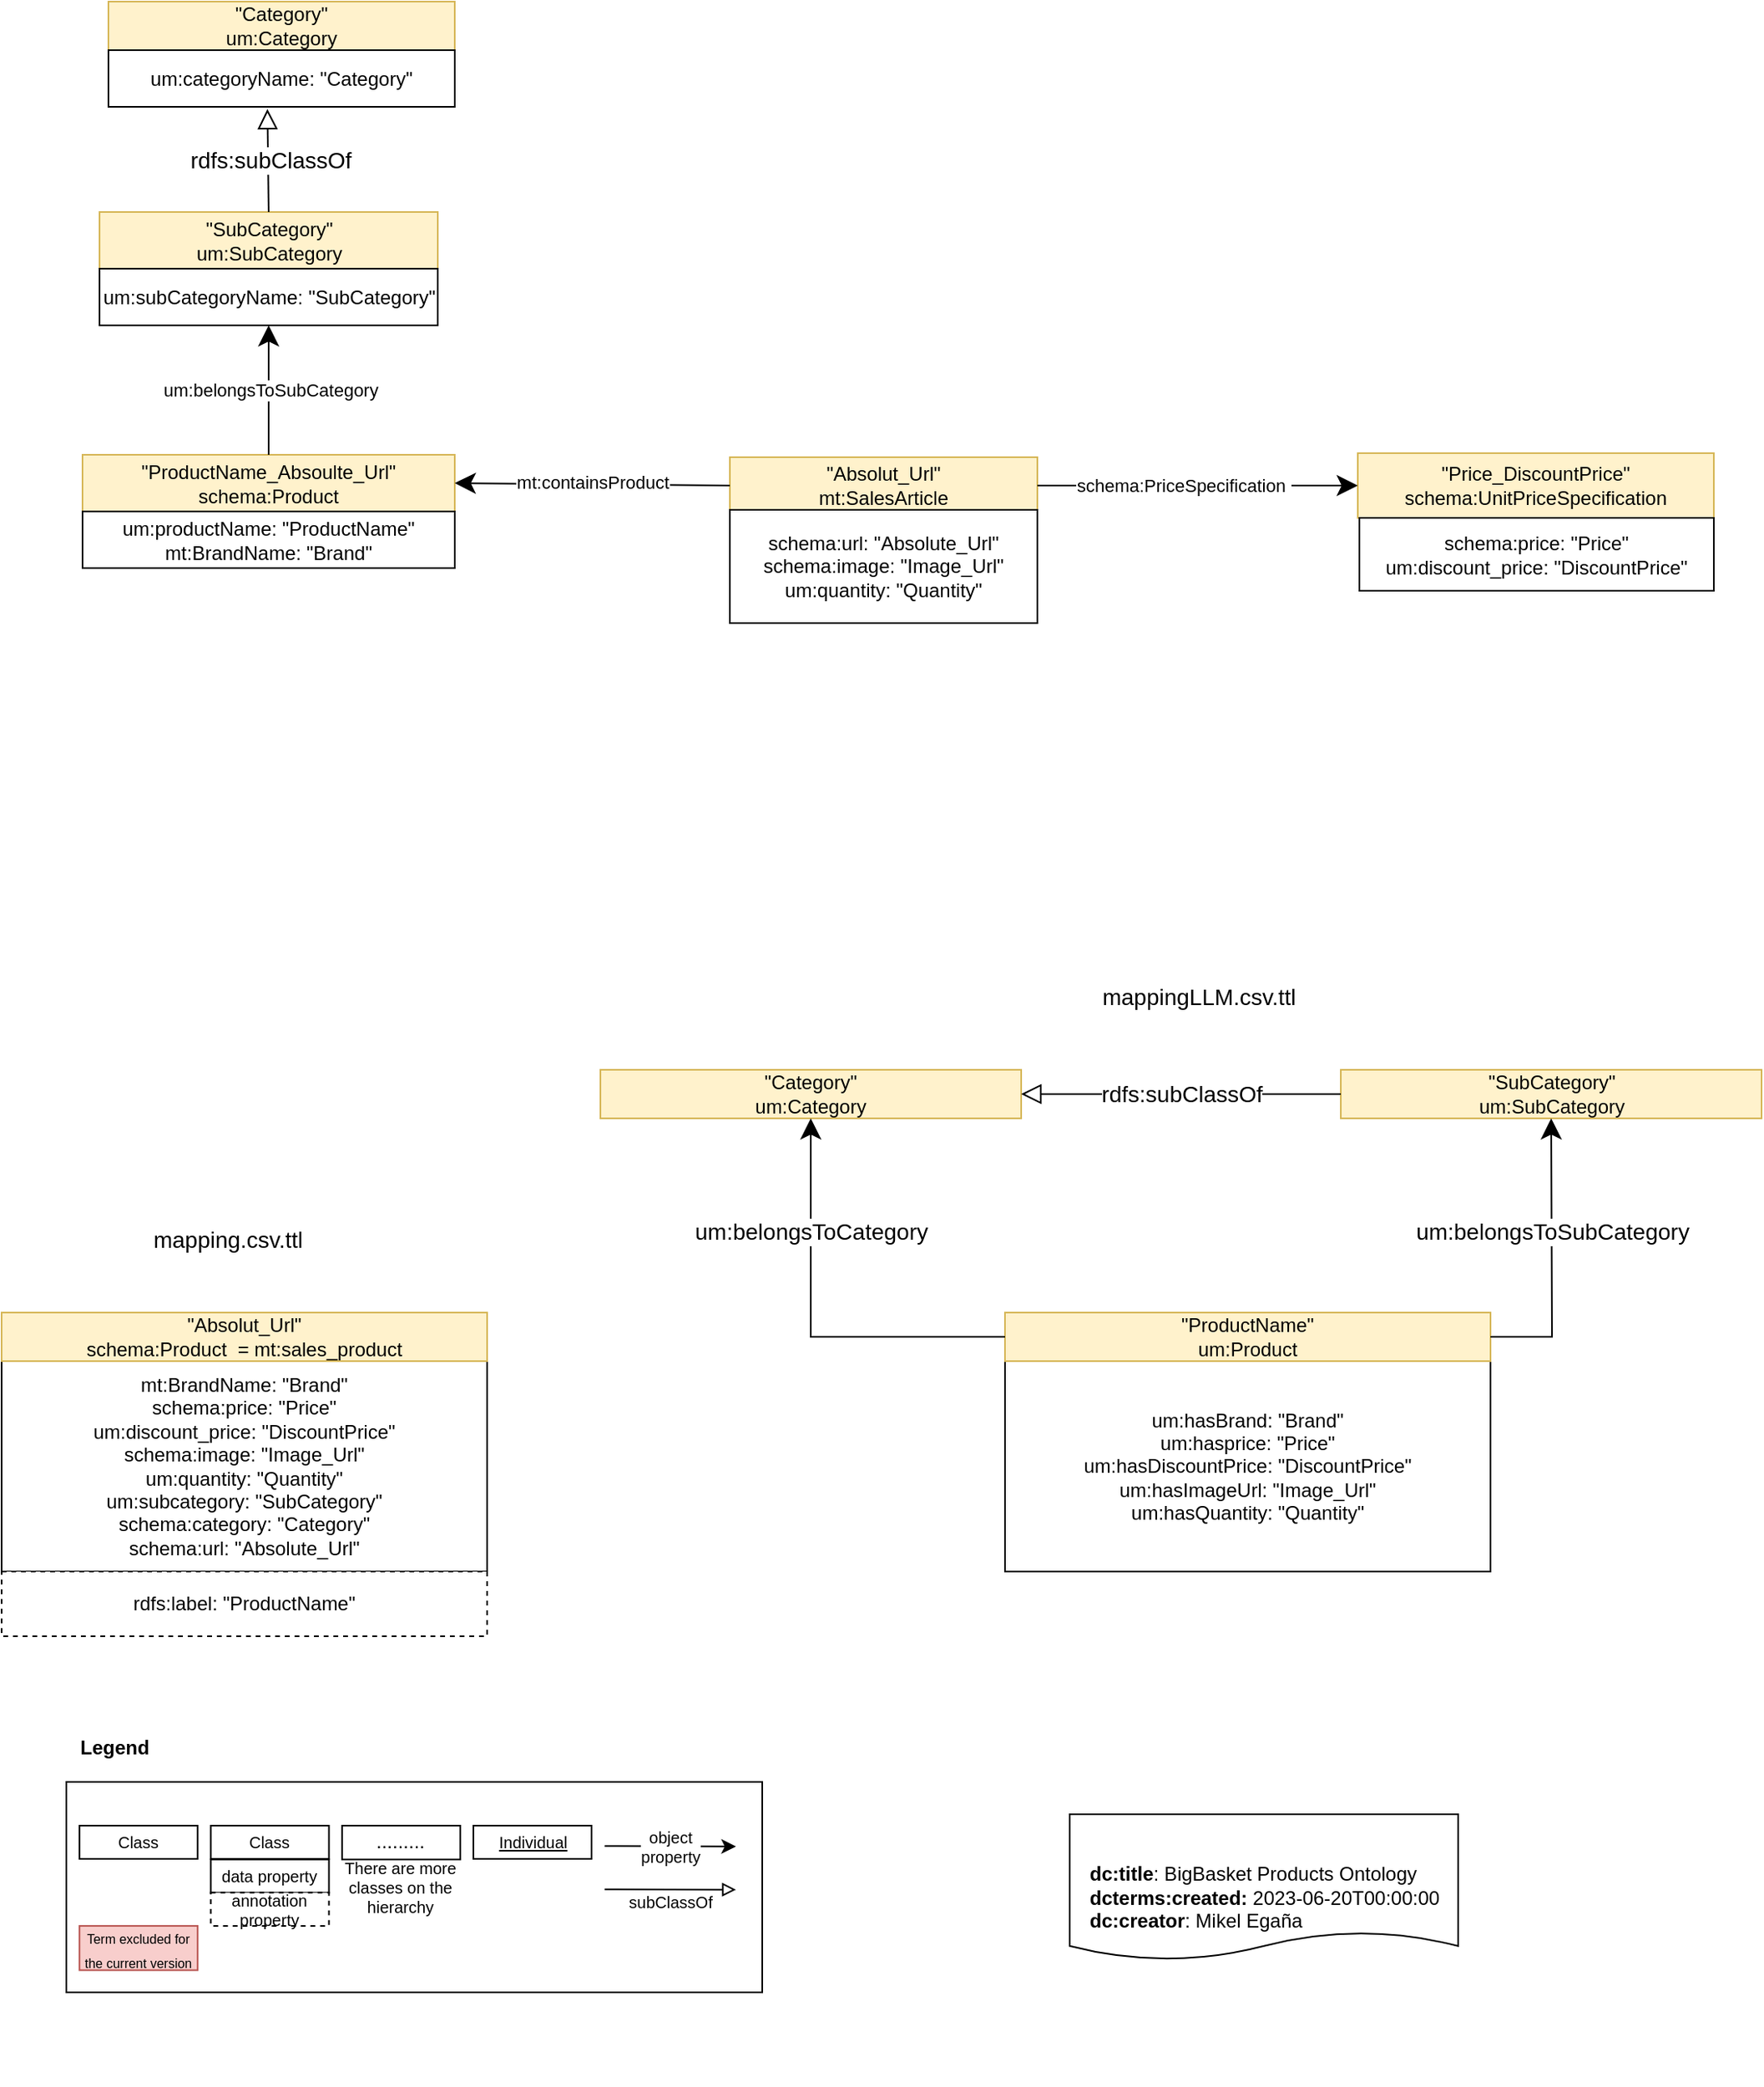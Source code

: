 <mxfile version="20.7.4" type="device" pages="16"><diagram name="bigBasketProducts" id="obZNe3eq0AmbCDQOC33C"><mxGraphModel dx="107" dy="1441" grid="1" gridSize="10" guides="1" tooltips="1" connect="1" arrows="1" fold="1" page="1" pageScale="1" pageWidth="1169" pageHeight="827" math="0" shadow="0"><root><mxCell id="OlsxDtgIzooSv8LGr0Qr-0"/><object label="eCommerce" id="OlsxDtgIzooSv8LGr0Qr-1"><mxCell parent="OlsxDtgIzooSv8LGr0Qr-0"/></object><mxCell id="OlsxDtgIzooSv8LGr0Qr-2" value="&lt;br&gt;&lt;br&gt;&lt;div style=&quot;color: rgb(0 , 0 , 0) ; font-family: &amp;quot;helvetica&amp;quot; ; font-size: 12px ; font-style: normal ; font-weight: 400 ; letter-spacing: normal ; text-indent: 0px ; text-transform: none ; word-spacing: 0px ; text-align: left&quot;&gt;&lt;b&gt;dc:title&lt;/b&gt;&lt;span&gt;: BigBasket Products Ontology&lt;/span&gt;&lt;/div&gt;&lt;div style=&quot;color: rgb(0 , 0 , 0) ; font-family: &amp;quot;helvetica&amp;quot; ; font-size: 12px ; font-style: normal ; letter-spacing: normal ; text-indent: 0px ; text-transform: none ; word-spacing: 0px ; text-align: left&quot;&gt;&lt;b&gt;dcterms:created:&amp;nbsp;&lt;/b&gt;&lt;span&gt;2023-06-20T00:00:00&lt;/span&gt;&lt;/div&gt;&lt;div style=&quot;color: rgb(0 , 0 , 0) ; font-family: &amp;quot;helvetica&amp;quot; ; font-size: 12px ; font-style: normal ; font-weight: 400 ; letter-spacing: normal ; text-indent: 0px ; text-transform: none ; word-spacing: 0px ; text-align: left&quot;&gt;&lt;b&gt;dc:creator&lt;/b&gt;: Mikel Egaña&lt;/div&gt;" style="shape=document;html=1;boundedLbl=1;rounded=0;sketch=0;flipH=0;flipV=0;labelPosition=center;verticalLabelPosition=middle;align=center;verticalAlign=middle;spacingLeft=0;size=0.191;labelBackgroundColor=none;" parent="OlsxDtgIzooSv8LGr0Qr-1" vertex="1"><mxGeometry x="1870" y="660" width="240" height="90" as="geometry"/></mxCell><mxCell id="OlsxDtgIzooSv8LGr0Qr-4" value="mt:BrandName: &quot;Brand&quot;&lt;br&gt;schema:price: &quot;Price&quot;&lt;br&gt;um:discount_price: &quot;DiscountPrice&quot;&lt;br&gt;schema:image: &quot;Image_Url&quot;&lt;br&gt;um:quantity: &quot;Quantity&quot;&lt;br&gt;um:subcategory: &quot;SubCategory&quot;&lt;br&gt;schema:category: &quot;Category&quot;&lt;br&gt;schema:url: &quot;Absolute_Url&quot;" style="rounded=0;whiteSpace=wrap;html=1;" parent="OlsxDtgIzooSv8LGr0Qr-1" vertex="1"><mxGeometry x="1210" y="380" width="300" height="130" as="geometry"/></mxCell><mxCell id="OlsxDtgIzooSv8LGr0Qr-5" value="&quot;Absolut_Url&quot;&lt;br&gt;schema:Product&amp;nbsp; = mt:sales_product" style="rounded=0;whiteSpace=wrap;html=1;labelBackgroundColor=none;fillColor=#fff2cc;strokeColor=#d6b656;noLabel=0;" parent="OlsxDtgIzooSv8LGr0Qr-1" vertex="1"><mxGeometry x="1210" y="350" width="300" height="30" as="geometry"/></mxCell><mxCell id="y4de-GzXVNt9thPaXaIj-13" value="" style="group" parent="OlsxDtgIzooSv8LGr0Qr-1" vertex="1" connectable="0"><mxGeometry x="1250" y="640" width="430" height="130" as="geometry"/></mxCell><mxCell id="y4de-GzXVNt9thPaXaIj-0" value="&lt;b&gt;&lt;br&gt;&lt;br&gt;&amp;nbsp; Legend&lt;br&gt;&lt;br&gt;&lt;br&gt;&lt;br&gt;&lt;br&gt;&lt;br&gt;&lt;br&gt;&lt;br&gt;&lt;br&gt;&lt;br&gt;&lt;br&gt;&lt;br&gt;&lt;br&gt;&lt;br&gt;&lt;/b&gt;&lt;span style=&quot;color: rgba(0 , 0 , 0 , 0) ; font-family: monospace ; font-size: 0px&quot;&gt;%3CmxGraphModel%3E%3Croot%3E%3CmxCell%20id%3D%220%22%2F%3E%3CmxCell%20id%3D%221%22%20parent%3D%220%22%2F%3E%3CmxCell%20id%3D%222%22%20value%3D%22Class%22%20style%3D%22rounded%3D0%3BwhiteSpace%3Dwrap%3Bhtml%3D1%3B%22%20vertex%3D%221%22%20parent%3D%221%22%3E%3CmxGeometry%20x%3D%22-1080%22%20y%3D%22370.88%22%20width%3D%2290%22%20height%3D%2230%22%20as%3D%22geometry%22%2F%3E%3C%2FmxCell%3E%3C%2Froot%3E%3C%2FmxGraphModel%3E&lt;/span&gt;&lt;b&gt;&lt;br&gt;&lt;/b&gt;" style="rounded=0;whiteSpace=wrap;html=1;align=left;" parent="y4de-GzXVNt9thPaXaIj-13" vertex="1"><mxGeometry width="430" height="130" as="geometry"/></mxCell><mxCell id="y4de-GzXVNt9thPaXaIj-1" value="Class" style="rounded=0;whiteSpace=wrap;html=1;fontSize=10;" parent="y4de-GzXVNt9thPaXaIj-13" vertex="1"><mxGeometry x="89.245" y="27.033" width="73.019" height="20.526" as="geometry"/></mxCell><mxCell id="y4de-GzXVNt9thPaXaIj-2" value="&lt;font style=&quot;font-size: 10px;&quot;&gt;Class&lt;/font&gt;" style="rounded=0;whiteSpace=wrap;html=1;" parent="y4de-GzXVNt9thPaXaIj-13" vertex="1"><mxGeometry x="8.113" y="27.033" width="73.019" height="20.526" as="geometry"/></mxCell><mxCell id="y4de-GzXVNt9thPaXaIj-3" value="data property" style="rounded=0;whiteSpace=wrap;html=1;fontSize=10;" parent="y4de-GzXVNt9thPaXaIj-13" vertex="1"><mxGeometry x="89.245" y="47.899" width="73.019" height="20.526" as="geometry"/></mxCell><mxCell id="y4de-GzXVNt9thPaXaIj-4" value="object&lt;br style=&quot;font-size: 10px;&quot;&gt;property" style="endArrow=classic;html=1;fontSize=10;" parent="y4de-GzXVNt9thPaXaIj-13" edge="1"><mxGeometry width="50" height="50" relative="1" as="geometry"><mxPoint x="332.642" y="39.575" as="sourcePoint"/><mxPoint x="413.774" y="39.917" as="targetPoint"/></mxGeometry></mxCell><mxCell id="y4de-GzXVNt9thPaXaIj-5" value="" style="endArrow=block;html=1;endFill=0;" parent="y4de-GzXVNt9thPaXaIj-13" edge="1"><mxGeometry width="50" height="50" relative="1" as="geometry"><mxPoint x="332.642" y="66.375" as="sourcePoint"/><mxPoint x="413.774" y="66.601" as="targetPoint"/></mxGeometry></mxCell><mxCell id="y4de-GzXVNt9thPaXaIj-6" value=".........&lt;br&gt;" style="rounded=0;whiteSpace=wrap;html=1;" parent="y4de-GzXVNt9thPaXaIj-13" vertex="1"><mxGeometry x="170.377" y="27.033" width="73.019" height="20.862" as="geometry"/></mxCell><mxCell id="y4de-GzXVNt9thPaXaIj-7" value="&lt;u style=&quot;font-size: 10px;&quot;&gt;Individual&lt;/u&gt;" style="rounded=0;whiteSpace=wrap;html=1;fontSize=10;" parent="y4de-GzXVNt9thPaXaIj-13" vertex="1"><mxGeometry x="251.509" y="27.033" width="73.019" height="20.526" as="geometry"/></mxCell><mxCell id="y4de-GzXVNt9thPaXaIj-8" value="annotation property" style="rounded=0;whiteSpace=wrap;html=1;dashed=1;fontSize=10;" parent="y4de-GzXVNt9thPaXaIj-13" vertex="1"><mxGeometry x="89.245" y="68.426" width="73.019" height="20.526" as="geometry"/></mxCell><mxCell id="y4de-GzXVNt9thPaXaIj-9" value="There are more classes on the hierarchy" style="text;html=1;align=center;verticalAlign=middle;whiteSpace=wrap;rounded=0;fontSize=10;" parent="y4de-GzXVNt9thPaXaIj-13" vertex="1"><mxGeometry x="158.208" y="58.154" width="97.358" height="13.684" as="geometry"/></mxCell><mxCell id="y4de-GzXVNt9thPaXaIj-11" value="subClassOf" style="text;html=1;strokeColor=none;fillColor=none;align=center;verticalAlign=middle;whiteSpace=wrap;rounded=0;fontSize=10;" parent="y4de-GzXVNt9thPaXaIj-13" vertex="1"><mxGeometry x="324.528" y="67.402" width="97.358" height="13.684" as="geometry"/></mxCell><mxCell id="y4de-GzXVNt9thPaXaIj-12" value="&lt;font style=&quot;font-size: 8px;&quot;&gt;Term excluded for the current version&lt;/font&gt;" style="rounded=0;whiteSpace=wrap;html=1;fillColor=#f8cecc;strokeColor=#b85450;" parent="y4de-GzXVNt9thPaXaIj-13" vertex="1"><mxGeometry x="8.113" y="88.947" width="73.019" height="27.368" as="geometry"/></mxCell><mxCell id="y4de-GzXVNt9thPaXaIj-14" value="rdfs:label: &quot;ProductName&quot;" style="rounded=0;whiteSpace=wrap;html=1;dashed=1;" parent="OlsxDtgIzooSv8LGr0Qr-1" vertex="1"><mxGeometry x="1210" y="510" width="300" height="40" as="geometry"/></mxCell><mxCell id="y4de-GzXVNt9thPaXaIj-15" value="mapping.csv.ttl" style="text;html=1;strokeColor=none;fillColor=none;align=center;verticalAlign=middle;whiteSpace=wrap;rounded=0;dashed=1;fontSize=14;" parent="OlsxDtgIzooSv8LGr0Qr-1" vertex="1"><mxGeometry x="1320" y="290" width="60" height="30" as="geometry"/></mxCell><mxCell id="y4de-GzXVNt9thPaXaIj-16" value="um:hasBrand: &quot;Brand&quot;&lt;br&gt;um:hasprice: &quot;Price&quot;&lt;br&gt;um:hasDiscountPrice: &quot;DiscountPrice&quot;&lt;br&gt;um:hasImageUrl: &quot;Image_Url&quot;&lt;br&gt;um:hasQuantity: &quot;Quantity&quot;" style="rounded=0;whiteSpace=wrap;html=1;" parent="OlsxDtgIzooSv8LGr0Qr-1" vertex="1"><mxGeometry x="1830" y="380" width="300" height="130" as="geometry"/></mxCell><mxCell id="y4de-GzXVNt9thPaXaIj-17" value="&quot;ProductName&quot;&lt;br&gt;um:Product" style="rounded=0;whiteSpace=wrap;html=1;labelBackgroundColor=none;fillColor=#fff2cc;strokeColor=#d6b656;noLabel=0;" parent="OlsxDtgIzooSv8LGr0Qr-1" vertex="1"><mxGeometry x="1830" y="350" width="300" height="30" as="geometry"/></mxCell><mxCell id="y4de-GzXVNt9thPaXaIj-19" value="mappingLLM.csv.ttl" style="text;html=1;strokeColor=none;fillColor=none;align=center;verticalAlign=middle;whiteSpace=wrap;rounded=0;dashed=1;fontSize=14;" parent="OlsxDtgIzooSv8LGr0Qr-1" vertex="1"><mxGeometry x="1920" y="140" width="60" height="30" as="geometry"/></mxCell><mxCell id="y4de-GzXVNt9thPaXaIj-20" value="&quot;Category&quot;&lt;br&gt;um:Category" style="rounded=0;whiteSpace=wrap;html=1;labelBackgroundColor=none;fillColor=#fff2cc;strokeColor=#d6b656;noLabel=0;" parent="OlsxDtgIzooSv8LGr0Qr-1" vertex="1"><mxGeometry x="1580" y="200" width="260" height="30" as="geometry"/></mxCell><mxCell id="y4de-GzXVNt9thPaXaIj-21" value="&quot;SubCategory&quot;&lt;br&gt;um:SubCategory" style="rounded=0;whiteSpace=wrap;html=1;labelBackgroundColor=none;fillColor=#fff2cc;strokeColor=#d6b656;noLabel=0;" parent="OlsxDtgIzooSv8LGr0Qr-1" vertex="1"><mxGeometry x="2037.5" y="200" width="260" height="30" as="geometry"/></mxCell><mxCell id="y4de-GzXVNt9thPaXaIj-22" value="um:belongsToCategory" style="endArrow=classic;html=1;rounded=0;fontSize=14;entryX=0.5;entryY=1;entryDx=0;entryDy=0;exitX=0;exitY=0.5;exitDx=0;exitDy=0;endSize=10;" parent="OlsxDtgIzooSv8LGr0Qr-1" source="y4de-GzXVNt9thPaXaIj-17" target="y4de-GzXVNt9thPaXaIj-20" edge="1"><mxGeometry x="0.451" width="50" height="50" relative="1" as="geometry"><mxPoint x="1740" y="380" as="sourcePoint"/><mxPoint x="1790" y="330" as="targetPoint"/><Array as="points"><mxPoint x="1710" y="365"/></Array><mxPoint as="offset"/></mxGeometry></mxCell><mxCell id="y4de-GzXVNt9thPaXaIj-23" value="um:belongsToSubCategory" style="endArrow=classic;html=1;rounded=0;fontSize=14;entryX=0.5;entryY=1;entryDx=0;entryDy=0;exitX=1;exitY=0.5;exitDx=0;exitDy=0;endSize=10;" parent="OlsxDtgIzooSv8LGr0Qr-1" source="y4de-GzXVNt9thPaXaIj-17" target="y4de-GzXVNt9thPaXaIj-21" edge="1"><mxGeometry x="0.191" width="50" height="50" relative="1" as="geometry"><mxPoint x="1740" y="380" as="sourcePoint"/><mxPoint x="1790" y="330" as="targetPoint"/><Array as="points"><mxPoint x="2168" y="365"/></Array><mxPoint as="offset"/></mxGeometry></mxCell><mxCell id="y4de-GzXVNt9thPaXaIj-24" value="rdfs:subClassOf" style="endArrow=block;html=1;rounded=0;fontSize=14;entryX=1;entryY=0.5;entryDx=0;entryDy=0;exitX=0;exitY=0.5;exitDx=0;exitDy=0;endFill=0;strokeWidth=1;endSize=10;" parent="OlsxDtgIzooSv8LGr0Qr-1" source="y4de-GzXVNt9thPaXaIj-21" target="y4de-GzXVNt9thPaXaIj-20" edge="1"><mxGeometry width="50" height="50" relative="1" as="geometry"><mxPoint x="1820" y="390" as="sourcePoint"/><mxPoint x="1870" y="340" as="targetPoint"/></mxGeometry></mxCell><mxCell id="Syb58hUb9532OiTlBoaB-18" value="&quot;Absolut_Url&quot;&lt;br&gt;mt:SalesArticle" style="rounded=0;whiteSpace=wrap;html=1;labelBackgroundColor=none;fillColor=#fff2cc;strokeColor=#d6b656;noLabel=0;" parent="OlsxDtgIzooSv8LGr0Qr-1" vertex="1"><mxGeometry x="1660" y="-178.5" width="190" height="35" as="geometry"/></mxCell><mxCell id="Syb58hUb9532OiTlBoaB-23" value="&quot;Price_DiscountPrice&quot;&lt;br&gt;schema:UnitPriceSpecification" style="rounded=0;whiteSpace=wrap;html=1;labelBackgroundColor=none;fillColor=#fff2cc;strokeColor=#d6b656;noLabel=0;" parent="OlsxDtgIzooSv8LGr0Qr-1" vertex="1"><mxGeometry x="2048" y="-181" width="220" height="40" as="geometry"/></mxCell><mxCell id="Syb58hUb9532OiTlBoaB-24" value="" style="endArrow=classic;html=1;exitX=1;exitY=0.5;exitDx=0;exitDy=0;entryX=0;entryY=0.5;entryDx=0;entryDy=0;rounded=0;endSize=10;startArrow=none;startFill=0;targetPerimeterSpacing=10;" parent="OlsxDtgIzooSv8LGr0Qr-1" source="Syb58hUb9532OiTlBoaB-18" target="Syb58hUb9532OiTlBoaB-23" edge="1"><mxGeometry width="50" height="50" relative="1" as="geometry"><mxPoint x="1324" y="-86" as="sourcePoint"/><mxPoint x="1139" y="519" as="targetPoint"/><Array as="points"/></mxGeometry></mxCell><mxCell id="Syb58hUb9532OiTlBoaB-25" value="schema:PriceSpecification&amp;nbsp;" style="edgeLabel;html=1;align=center;verticalAlign=middle;resizable=0;points=[];" parent="Syb58hUb9532OiTlBoaB-24" vertex="1" connectable="0"><mxGeometry x="-0.285" relative="1" as="geometry"><mxPoint x="19" as="offset"/></mxGeometry></mxCell><mxCell id="Syb58hUb9532OiTlBoaB-26" value="schema:price: &quot;Price&quot;&lt;br&gt;um:discount_price: &quot;DiscountPrice&quot;" style="rounded=0;whiteSpace=wrap;html=1;" parent="OlsxDtgIzooSv8LGr0Qr-1" vertex="1"><mxGeometry x="2049" y="-141" width="219" height="45" as="geometry"/></mxCell><mxCell id="Syb58hUb9532OiTlBoaB-28" value="&quot;ProductName_Absoulte_Url&quot;&lt;br&gt;schema:Product" style="rounded=0;whiteSpace=wrap;html=1;labelBackgroundColor=none;fillColor=#fff2cc;strokeColor=#d6b656;noLabel=0;" parent="OlsxDtgIzooSv8LGr0Qr-1" vertex="1"><mxGeometry x="1260" y="-180" width="230" height="35" as="geometry"/></mxCell><mxCell id="Syb58hUb9532OiTlBoaB-32" value="um:productName: &quot;ProductName&quot;&lt;br&gt;mt:BrandName: &quot;Brand&quot;" style="rounded=0;whiteSpace=wrap;html=1;" parent="OlsxDtgIzooSv8LGr0Qr-1" vertex="1"><mxGeometry x="1260" y="-145" width="230" height="35" as="geometry"/></mxCell><mxCell id="Syb58hUb9532OiTlBoaB-33" value="mt:containsProduct" style="endArrow=classic;html=1;exitX=0;exitY=0.5;exitDx=0;exitDy=0;entryX=1;entryY=0.5;entryDx=0;entryDy=0;rounded=0;endSize=10;startArrow=none;startFill=0;startSize=7;" parent="OlsxDtgIzooSv8LGr0Qr-1" source="Syb58hUb9532OiTlBoaB-18" target="Syb58hUb9532OiTlBoaB-28" edge="1"><mxGeometry x="0.0" y="-1" width="50" height="50" relative="1" as="geometry"><mxPoint x="1358.5" y="-216" as="sourcePoint"/><mxPoint x="1358.5" y="-311" as="targetPoint"/><Array as="points"/><mxPoint as="offset"/></mxGeometry></mxCell><mxCell id="Syb58hUb9532OiTlBoaB-34" value="schema:url: &quot;Absolute_Url&quot;&lt;br&gt;schema:image: &quot;Image_Url&quot;&lt;br&gt;um:quantity: &quot;Quantity&quot;" style="rounded=0;whiteSpace=wrap;html=1;" parent="OlsxDtgIzooSv8LGr0Qr-1" vertex="1"><mxGeometry x="1660" y="-146" width="190" height="70" as="geometry"/></mxCell><mxCell id="Syb58hUb9532OiTlBoaB-35" value="&quot;Category&quot;&lt;br&gt;um:Category" style="rounded=0;whiteSpace=wrap;html=1;labelBackgroundColor=none;fillColor=#fff2cc;strokeColor=#d6b656;noLabel=0;" parent="OlsxDtgIzooSv8LGr0Qr-1" vertex="1"><mxGeometry x="1276" y="-460" width="214" height="30" as="geometry"/></mxCell><mxCell id="Syb58hUb9532OiTlBoaB-36" value="&quot;SubCategory&quot;&lt;br&gt;um:SubCategory" style="rounded=0;whiteSpace=wrap;html=1;labelBackgroundColor=none;fillColor=#fff2cc;strokeColor=#d6b656;noLabel=0;" parent="OlsxDtgIzooSv8LGr0Qr-1" vertex="1"><mxGeometry x="1270.5" y="-330" width="209" height="35" as="geometry"/></mxCell><mxCell id="Syb58hUb9532OiTlBoaB-37" value="um:belongsToSubCategory" style="endArrow=classic;html=1;exitX=0.5;exitY=0;exitDx=0;exitDy=0;entryX=0.5;entryY=1;entryDx=0;entryDy=0;rounded=0;endSize=10;startArrow=none;startFill=0;startSize=7;" parent="OlsxDtgIzooSv8LGr0Qr-1" target="oqU64-D7XwdP4cwOOSDo-0" edge="1"><mxGeometry x="0.0" y="-1" width="50" height="50" relative="1" as="geometry"><mxPoint x="1375.0" y="-180" as="sourcePoint"/><mxPoint x="1696.5" y="-105" as="targetPoint"/><Array as="points"/><mxPoint as="offset"/></mxGeometry></mxCell><mxCell id="Syb58hUb9532OiTlBoaB-38" value="rdfs:subClassOf" style="endArrow=block;html=1;exitX=0.5;exitY=0;exitDx=0;exitDy=0;rounded=0;endSize=10;startArrow=none;startFill=0;startSize=7;fontSize=14;endFill=0;strokeWidth=1;entryX=0.459;entryY=1.039;entryDx=0;entryDy=0;entryPerimeter=0;" parent="OlsxDtgIzooSv8LGr0Qr-1" source="Syb58hUb9532OiTlBoaB-36" target="oqU64-D7XwdP4cwOOSDo-1" edge="1"><mxGeometry x="0.0" y="-1" width="50" height="50" relative="1" as="geometry"><mxPoint x="1385.0" y="-170" as="sourcePoint"/><mxPoint x="1390" y="-400" as="targetPoint"/><Array as="points"/><mxPoint as="offset"/></mxGeometry></mxCell><mxCell id="oqU64-D7XwdP4cwOOSDo-0" value="um:subCategoryName: &quot;SubCategory&quot;" style="rounded=0;whiteSpace=wrap;html=1;" parent="OlsxDtgIzooSv8LGr0Qr-1" vertex="1"><mxGeometry x="1270.5" y="-295" width="209" height="35" as="geometry"/></mxCell><mxCell id="oqU64-D7XwdP4cwOOSDo-1" value="um:categoryName: &quot;Category&quot;" style="rounded=0;whiteSpace=wrap;html=1;" parent="OlsxDtgIzooSv8LGr0Qr-1" vertex="1"><mxGeometry x="1276" y="-430" width="214" height="35" as="geometry"/></mxCell></root></mxGraphModel></diagram><diagram name="Gold-Basic" id="-6CyHIuHqt_UHmqjZOA3"><mxGraphModel dx="121" dy="1456" grid="1" gridSize="10" guides="1" tooltips="1" connect="1" arrows="1" fold="1" page="1" pageScale="1" pageWidth="1169" pageHeight="827" math="0" shadow="0"><root><mxCell id="mlctp0V7_8R-OdhQccVE-0"/><object label="eCommerce" id="mlctp0V7_8R-OdhQccVE-1"><mxCell parent="mlctp0V7_8R-OdhQccVE-0"/></object><mxCell id="mlctp0V7_8R-OdhQccVE-3" value="" style="group" parent="mlctp0V7_8R-OdhQccVE-1" vertex="1" connectable="0"><mxGeometry x="1250" y="640" width="430" height="130" as="geometry"/></mxCell><mxCell id="mlctp0V7_8R-OdhQccVE-4" value="&lt;b&gt;&lt;br&gt;&lt;br&gt;&amp;nbsp; Legend&lt;br&gt;&lt;br&gt;&lt;br&gt;&lt;br&gt;&lt;br&gt;&lt;br&gt;&lt;br&gt;&lt;br&gt;&lt;br&gt;&lt;br&gt;&lt;br&gt;&lt;br&gt;&lt;br&gt;&lt;br&gt;&lt;/b&gt;&lt;span style=&quot;color: rgba(0 , 0 , 0 , 0) ; font-family: monospace ; font-size: 0px&quot;&gt;%3CmxGraphModel%3E%3Croot%3E%3CmxCell%20id%3D%220%22%2F%3E%3CmxCell%20id%3D%221%22%20parent%3D%220%22%2F%3E%3CmxCell%20id%3D%222%22%20value%3D%22Class%22%20style%3D%22rounded%3D0%3BwhiteSpace%3Dwrap%3Bhtml%3D1%3B%22%20vertex%3D%221%22%20parent%3D%221%22%3E%3CmxGeometry%20x%3D%22-1080%22%20y%3D%22370.88%22%20width%3D%2290%22%20height%3D%2230%22%20as%3D%22geometry%22%2F%3E%3C%2FmxCell%3E%3C%2Froot%3E%3C%2FmxGraphModel%3E&lt;/span&gt;&lt;b&gt;&lt;br&gt;&lt;/b&gt;" style="rounded=0;whiteSpace=wrap;html=1;align=left;" parent="mlctp0V7_8R-OdhQccVE-3" vertex="1"><mxGeometry width="430" height="130" as="geometry"/></mxCell><mxCell id="mlctp0V7_8R-OdhQccVE-5" value="Class" style="rounded=0;whiteSpace=wrap;html=1;fontSize=10;" parent="mlctp0V7_8R-OdhQccVE-3" vertex="1"><mxGeometry x="89.245" y="27.033" width="73.019" height="20.526" as="geometry"/></mxCell><mxCell id="mlctp0V7_8R-OdhQccVE-6" value="&lt;font style=&quot;font-size: 10px;&quot;&gt;Class&lt;/font&gt;" style="rounded=0;whiteSpace=wrap;html=1;" parent="mlctp0V7_8R-OdhQccVE-3" vertex="1"><mxGeometry x="8.113" y="27.033" width="73.019" height="20.526" as="geometry"/></mxCell><mxCell id="mlctp0V7_8R-OdhQccVE-7" value="data property" style="rounded=0;whiteSpace=wrap;html=1;fontSize=10;" parent="mlctp0V7_8R-OdhQccVE-3" vertex="1"><mxGeometry x="89.245" y="47.899" width="73.019" height="20.526" as="geometry"/></mxCell><mxCell id="mlctp0V7_8R-OdhQccVE-8" value="object&lt;br style=&quot;font-size: 10px;&quot;&gt;property" style="endArrow=classic;html=1;fontSize=10;" parent="mlctp0V7_8R-OdhQccVE-3" edge="1"><mxGeometry width="50" height="50" relative="1" as="geometry"><mxPoint x="332.642" y="39.575" as="sourcePoint"/><mxPoint x="413.774" y="39.917" as="targetPoint"/></mxGeometry></mxCell><mxCell id="mlctp0V7_8R-OdhQccVE-9" value="" style="endArrow=block;html=1;endFill=0;" parent="mlctp0V7_8R-OdhQccVE-3" edge="1"><mxGeometry width="50" height="50" relative="1" as="geometry"><mxPoint x="332.642" y="66.375" as="sourcePoint"/><mxPoint x="413.774" y="66.601" as="targetPoint"/></mxGeometry></mxCell><mxCell id="mlctp0V7_8R-OdhQccVE-10" value=".........&lt;br&gt;" style="rounded=0;whiteSpace=wrap;html=1;" parent="mlctp0V7_8R-OdhQccVE-3" vertex="1"><mxGeometry x="170.377" y="27.033" width="73.019" height="20.862" as="geometry"/></mxCell><mxCell id="mlctp0V7_8R-OdhQccVE-11" value="&lt;u style=&quot;font-size: 10px;&quot;&gt;Individual&lt;/u&gt;" style="rounded=0;whiteSpace=wrap;html=1;fontSize=10;" parent="mlctp0V7_8R-OdhQccVE-3" vertex="1"><mxGeometry x="251.509" y="27.033" width="73.019" height="20.526" as="geometry"/></mxCell><mxCell id="mlctp0V7_8R-OdhQccVE-12" value="annotation property" style="rounded=0;whiteSpace=wrap;html=1;dashed=1;fontSize=10;" parent="mlctp0V7_8R-OdhQccVE-3" vertex="1"><mxGeometry x="89.245" y="68.426" width="73.019" height="20.526" as="geometry"/></mxCell><mxCell id="mlctp0V7_8R-OdhQccVE-13" value="There are more classes on the hierarchy" style="text;html=1;align=center;verticalAlign=middle;whiteSpace=wrap;rounded=0;fontSize=10;" parent="mlctp0V7_8R-OdhQccVE-3" vertex="1"><mxGeometry x="158.208" y="58.154" width="97.358" height="13.684" as="geometry"/></mxCell><mxCell id="mlctp0V7_8R-OdhQccVE-14" value="subClassOf" style="text;html=1;strokeColor=none;fillColor=none;align=center;verticalAlign=middle;whiteSpace=wrap;rounded=0;fontSize=10;" parent="mlctp0V7_8R-OdhQccVE-3" vertex="1"><mxGeometry x="324.528" y="67.402" width="97.358" height="13.684" as="geometry"/></mxCell><mxCell id="mlctp0V7_8R-OdhQccVE-15" value="&lt;font style=&quot;font-size: 8px;&quot;&gt;Term excluded for the current version&lt;/font&gt;" style="rounded=0;whiteSpace=wrap;html=1;fillColor=#f8cecc;strokeColor=#b85450;" parent="mlctp0V7_8R-OdhQccVE-3" vertex="1"><mxGeometry x="8.113" y="88.947" width="73.019" height="27.368" as="geometry"/></mxCell><mxCell id="mlctp0V7_8R-OdhQccVE-16" value="&lt;font style=&quot;font-size: 18px;&quot;&gt;&lt;b style=&quot;&quot;&gt;Gold&lt;/b&gt;&lt;/font&gt;" style="text;html=1;strokeColor=none;fillColor=none;align=center;verticalAlign=middle;whiteSpace=wrap;rounded=0;dashed=1;fontSize=14;" parent="mlctp0V7_8R-OdhQccVE-1" vertex="1"><mxGeometry x="1712.75" y="140" width="60" height="30" as="geometry"/></mxCell><mxCell id="mlctp0V7_8R-OdhQccVE-25" value="&quot;Absolute_Url&quot;&lt;br&gt;bbp:salesArticle" style="rounded=0;whiteSpace=wrap;html=1;labelBackgroundColor=none;fillColor=#fff2cc;strokeColor=#d6b656;noLabel=0;" parent="mlctp0V7_8R-OdhQccVE-1" vertex="1"><mxGeometry x="1640" y="461.5" width="190" height="35" as="geometry"/></mxCell><mxCell id="mlctp0V7_8R-OdhQccVE-26" value="&quot;Price_DiscountPrice&quot;&lt;br&gt;bbp:SalesSpecification" style="rounded=0;whiteSpace=wrap;html=1;labelBackgroundColor=none;fillColor=#fff2cc;strokeColor=#d6b656;noLabel=0;" parent="mlctp0V7_8R-OdhQccVE-1" vertex="1"><mxGeometry x="2028" y="459" width="222" height="40" as="geometry"/></mxCell><mxCell id="mlctp0V7_8R-OdhQccVE-27" value="" style="endArrow=classic;html=1;exitX=1;exitY=0.5;exitDx=0;exitDy=0;entryX=0;entryY=0.5;entryDx=0;entryDy=0;rounded=0;endSize=10;startArrow=none;startFill=0;targetPerimeterSpacing=10;" parent="mlctp0V7_8R-OdhQccVE-1" source="mlctp0V7_8R-OdhQccVE-25" target="mlctp0V7_8R-OdhQccVE-26" edge="1"><mxGeometry width="50" height="50" relative="1" as="geometry"><mxPoint x="1304" y="554" as="sourcePoint"/><mxPoint x="1119" y="1159" as="targetPoint"/><Array as="points"/></mxGeometry></mxCell><mxCell id="mlctp0V7_8R-OdhQccVE-28" value="bbp:hasSalesSpecification&amp;nbsp;" style="edgeLabel;html=1;align=center;verticalAlign=middle;resizable=0;points=[];" parent="mlctp0V7_8R-OdhQccVE-27" vertex="1" connectable="0"><mxGeometry x="-0.285" relative="1" as="geometry"><mxPoint x="19" as="offset"/></mxGeometry></mxCell><mxCell id="mlctp0V7_8R-OdhQccVE-29" value="bbp:priceArticle: &quot;Price&quot;&lt;br&gt;bbp:discount_price: &quot;DiscountPrice&quot;" style="rounded=0;whiteSpace=wrap;html=1;" parent="mlctp0V7_8R-OdhQccVE-1" vertex="1"><mxGeometry x="2029" y="499" width="221" height="45" as="geometry"/></mxCell><mxCell id="mlctp0V7_8R-OdhQccVE-30" value="&quot;ProductName_Brand&quot;&lt;br&gt;bbp:Product" style="rounded=0;whiteSpace=wrap;html=1;labelBackgroundColor=none;fillColor=#fff2cc;strokeColor=#d6b656;noLabel=0;" parent="mlctp0V7_8R-OdhQccVE-1" vertex="1"><mxGeometry x="1240" y="460" width="230" height="35" as="geometry"/></mxCell><mxCell id="mlctp0V7_8R-OdhQccVE-31" value="bbp:productName: &quot;ProductName&quot;&lt;br&gt;bbp:brandName: &quot;Brand&quot;" style="rounded=0;whiteSpace=wrap;html=1;" parent="mlctp0V7_8R-OdhQccVE-1" vertex="1"><mxGeometry x="1240" y="495" width="230" height="45" as="geometry"/></mxCell><mxCell id="mlctp0V7_8R-OdhQccVE-32" value="bbp:hasProduct" style="endArrow=classic;html=1;exitX=0;exitY=0.5;exitDx=0;exitDy=0;entryX=1;entryY=0.5;entryDx=0;entryDy=0;rounded=0;endSize=10;startArrow=none;startFill=0;startSize=7;" parent="mlctp0V7_8R-OdhQccVE-1" source="mlctp0V7_8R-OdhQccVE-25" target="mlctp0V7_8R-OdhQccVE-30" edge="1"><mxGeometry x="0.0" y="-1" width="50" height="50" relative="1" as="geometry"><mxPoint x="1338.5" y="424" as="sourcePoint"/><mxPoint x="1338.5" y="329" as="targetPoint"/><Array as="points"/><mxPoint as="offset"/></mxGeometry></mxCell><mxCell id="mlctp0V7_8R-OdhQccVE-33" value="bbp:url: &quot;Absolute_Url&quot;&lt;br&gt;bbp:image: &quot;Image_Url&quot;&lt;br&gt;bbp:productQuantity: &quot;Quantity&quot;" style="rounded=0;whiteSpace=wrap;html=1;" parent="mlctp0V7_8R-OdhQccVE-1" vertex="1"><mxGeometry x="1640" y="494" width="190" height="70" as="geometry"/></mxCell><mxCell id="mlctp0V7_8R-OdhQccVE-34" value="&quot;Category&quot;&lt;br&gt;bbp:Category" style="rounded=0;whiteSpace=wrap;html=1;labelBackgroundColor=none;fillColor=#fff2cc;strokeColor=#d6b656;noLabel=0;" parent="mlctp0V7_8R-OdhQccVE-1" vertex="1"><mxGeometry x="1627.88" y="181.5" width="214" height="30" as="geometry"/></mxCell><mxCell id="mlctp0V7_8R-OdhQccVE-35" value="&quot;SubCategory&quot;&lt;br&gt;bbp:SubCategory" style="rounded=0;whiteSpace=wrap;html=1;labelBackgroundColor=none;fillColor=#fff2cc;strokeColor=#d6b656;noLabel=0;" parent="mlctp0V7_8R-OdhQccVE-1" vertex="1"><mxGeometry x="1625.13" y="311.5" width="219.75" height="35" as="geometry"/></mxCell><mxCell id="mlctp0V7_8R-OdhQccVE-36" value="bbp:belongsToSubCategory" style="endArrow=classic;html=1;exitX=0.5;exitY=0;exitDx=0;exitDy=0;entryX=0.5;entryY=1;entryDx=0;entryDy=0;rounded=0;endSize=10;startArrow=none;startFill=0;startSize=7;" parent="mlctp0V7_8R-OdhQccVE-1" edge="1"><mxGeometry x="0.0" y="-1" width="50" height="50" relative="1" as="geometry"><mxPoint x="1734.75" y="461.5" as="sourcePoint"/><mxPoint x="1734.75" y="381.5" as="targetPoint"/><Array as="points"/><mxPoint as="offset"/></mxGeometry></mxCell><mxCell id="mlctp0V7_8R-OdhQccVE-37" value="rdfs:subClassOf" style="endArrow=block;html=1;exitX=0.5;exitY=0;exitDx=0;exitDy=0;rounded=0;endSize=10;startArrow=none;startFill=0;startSize=7;fontSize=14;endFill=0;strokeWidth=1;entryX=0.5;entryY=1;entryDx=0;entryDy=0;" parent="mlctp0V7_8R-OdhQccVE-1" source="mlctp0V7_8R-OdhQccVE-35" target="mlctp0V7_8R-OdhQccVE-41" edge="1"><mxGeometry x="0.0" y="-1" width="50" height="50" relative="1" as="geometry"><mxPoint x="1744.75" y="471.5" as="sourcePoint"/><mxPoint x="1733.976" y="247.865" as="targetPoint"/><Array as="points"/><mxPoint as="offset"/></mxGeometry></mxCell><mxCell id="mlctp0V7_8R-OdhQccVE-41" value="bbp:categoryName: &quot;Category&quot;" style="rounded=0;whiteSpace=wrap;html=1;" parent="mlctp0V7_8R-OdhQccVE-1" vertex="1"><mxGeometry x="1627.88" y="211.5" width="214.25" height="30" as="geometry"/></mxCell><mxCell id="bz3J0yK6FFAMKmKFezv8-4" value="bbp:brandName: &quot;Brand&quot;&lt;br&gt;bbp:price: &quot;Price&quot;&lt;br&gt;bbp:discount_price: &quot;DiscountPrice&quot;&lt;br&gt;bbp:image: &quot;Image_Url&quot;&lt;br&gt;bbp:quantity: &quot;Quantity&quot;&lt;br&gt;bbp:subcategory: &quot;SubCategory&quot;&lt;br&gt;bbp:category: &quot;Category&quot;&lt;br&gt;bbp:url: &quot;Absolute_Url&quot;&lt;br&gt;bbp:productName: &quot;ProductName&quot;" style="rounded=0;whiteSpace=wrap;html=1;" parent="mlctp0V7_8R-OdhQccVE-1" vertex="1"><mxGeometry x="1592.75" y="-70" width="300" height="150" as="geometry"/></mxCell><mxCell id="bz3J0yK6FFAMKmKFezv8-5" value="&quot;Absolute_Url&quot;&lt;br&gt;bbp:sales_product" style="rounded=0;whiteSpace=wrap;html=1;labelBackgroundColor=none;fillColor=#fff2cc;strokeColor=#d6b656;noLabel=0;" parent="mlctp0V7_8R-OdhQccVE-1" vertex="1"><mxGeometry x="1592.75" y="-100" width="300" height="30" as="geometry"/></mxCell><mxCell id="bz3J0yK6FFAMKmKFezv8-7" value="&lt;b&gt;&lt;font style=&quot;font-size: 18px;&quot;&gt;Basic&lt;/font&gt;&lt;/b&gt;" style="text;html=1;strokeColor=none;fillColor=none;align=center;verticalAlign=middle;whiteSpace=wrap;rounded=0;dashed=1;fontSize=14;" parent="mlctp0V7_8R-OdhQccVE-1" vertex="1"><mxGeometry x="1702.75" y="-160" width="60" height="30" as="geometry"/></mxCell><mxCell id="W3r8aF6AStFyQa7FU3IN-0" value="&lt;b style=&quot;font-family: helvetica; text-align: left; background-color: initial;&quot;&gt;source file&lt;/b&gt;&lt;span style=&quot;font-family: helvetica; text-align: left; background-color: initial;&quot;&gt;: &lt;/span&gt;&lt;span style=&quot;color: rgb(0, 0, 255); background-color: rgb(255, 255, 255); font-family: Consolas, &amp;quot;Courier New&amp;quot;, monospace; font-size: 14px;&quot;&gt;processed_data.csv&lt;/span&gt;" style="shape=document;html=1;boundedLbl=1;rounded=0;sketch=0;flipH=0;flipV=0;labelPosition=center;verticalLabelPosition=middle;align=center;verticalAlign=middle;spacingLeft=0;size=0.191;labelBackgroundColor=none;" parent="mlctp0V7_8R-OdhQccVE-1" vertex="1"><mxGeometry x="1930" y="670" width="260" height="60" as="geometry"/></mxCell><mxCell id="n_qUyVNklbbcD84M55x2-0" value="bbp:subCategoryName: &quot;SubCategory&quot;" style="rounded=0;whiteSpace=wrap;html=1;" parent="mlctp0V7_8R-OdhQccVE-1" vertex="1"><mxGeometry x="1625.13" y="346.5" width="219.75" height="30" as="geometry"/></mxCell></root></mxGraphModel></diagram><diagram name="Gold-LLM" id="l7AzoHxaJ_THln-gFfmt"><mxGraphModel dx="121" dy="1456" grid="1" gridSize="10" guides="1" tooltips="1" connect="1" arrows="1" fold="1" page="1" pageScale="1" pageWidth="1169" pageHeight="827" math="0" shadow="0"><root><mxCell id="3qdjcTobPOMI6a4f6tMa-0"/><object label="eCommerce" id="3qdjcTobPOMI6a4f6tMa-1"><mxCell parent="3qdjcTobPOMI6a4f6tMa-0"/></object><mxCell id="3qdjcTobPOMI6a4f6tMa-5" value="" style="group" parent="3qdjcTobPOMI6a4f6tMa-1" vertex="1" connectable="0"><mxGeometry x="1250" y="640" width="430" height="130" as="geometry"/></mxCell><mxCell id="3qdjcTobPOMI6a4f6tMa-6" value="&lt;b&gt;&lt;br&gt;&lt;br&gt;&amp;nbsp; Legend&lt;br&gt;&lt;br&gt;&lt;br&gt;&lt;br&gt;&lt;br&gt;&lt;br&gt;&lt;br&gt;&lt;br&gt;&lt;br&gt;&lt;br&gt;&lt;br&gt;&lt;br&gt;&lt;br&gt;&lt;br&gt;&lt;/b&gt;&lt;span style=&quot;color: rgba(0 , 0 , 0 , 0) ; font-family: monospace ; font-size: 0px&quot;&gt;%3CmxGraphModel%3E%3Croot%3E%3CmxCell%20id%3D%220%22%2F%3E%3CmxCell%20id%3D%221%22%20parent%3D%220%22%2F%3E%3CmxCell%20id%3D%222%22%20value%3D%22Class%22%20style%3D%22rounded%3D0%3BwhiteSpace%3Dwrap%3Bhtml%3D1%3B%22%20vertex%3D%221%22%20parent%3D%221%22%3E%3CmxGeometry%20x%3D%22-1080%22%20y%3D%22370.88%22%20width%3D%2290%22%20height%3D%2230%22%20as%3D%22geometry%22%2F%3E%3C%2FmxCell%3E%3C%2Froot%3E%3C%2FmxGraphModel%3E&lt;/span&gt;&lt;b&gt;&lt;br&gt;&lt;/b&gt;" style="rounded=0;whiteSpace=wrap;html=1;align=left;" parent="3qdjcTobPOMI6a4f6tMa-5" vertex="1"><mxGeometry width="430" height="130" as="geometry"/></mxCell><mxCell id="3qdjcTobPOMI6a4f6tMa-7" value="Class" style="rounded=0;whiteSpace=wrap;html=1;fontSize=10;" parent="3qdjcTobPOMI6a4f6tMa-5" vertex="1"><mxGeometry x="89.245" y="27.033" width="73.019" height="20.526" as="geometry"/></mxCell><mxCell id="3qdjcTobPOMI6a4f6tMa-8" value="&lt;font style=&quot;font-size: 10px;&quot;&gt;Class&lt;/font&gt;" style="rounded=0;whiteSpace=wrap;html=1;" parent="3qdjcTobPOMI6a4f6tMa-5" vertex="1"><mxGeometry x="8.113" y="27.033" width="73.019" height="20.526" as="geometry"/></mxCell><mxCell id="3qdjcTobPOMI6a4f6tMa-9" value="data property" style="rounded=0;whiteSpace=wrap;html=1;fontSize=10;" parent="3qdjcTobPOMI6a4f6tMa-5" vertex="1"><mxGeometry x="89.245" y="47.899" width="73.019" height="20.526" as="geometry"/></mxCell><mxCell id="3qdjcTobPOMI6a4f6tMa-10" value="object&lt;br style=&quot;font-size: 10px;&quot;&gt;property" style="endArrow=classic;html=1;fontSize=10;" parent="3qdjcTobPOMI6a4f6tMa-5" edge="1"><mxGeometry width="50" height="50" relative="1" as="geometry"><mxPoint x="332.642" y="39.575" as="sourcePoint"/><mxPoint x="413.774" y="39.917" as="targetPoint"/></mxGeometry></mxCell><mxCell id="3qdjcTobPOMI6a4f6tMa-11" value="" style="endArrow=block;html=1;endFill=0;" parent="3qdjcTobPOMI6a4f6tMa-5" edge="1"><mxGeometry width="50" height="50" relative="1" as="geometry"><mxPoint x="332.642" y="66.375" as="sourcePoint"/><mxPoint x="413.774" y="66.601" as="targetPoint"/></mxGeometry></mxCell><mxCell id="3qdjcTobPOMI6a4f6tMa-12" value=".........&lt;br&gt;" style="rounded=0;whiteSpace=wrap;html=1;" parent="3qdjcTobPOMI6a4f6tMa-5" vertex="1"><mxGeometry x="170.377" y="27.033" width="73.019" height="20.862" as="geometry"/></mxCell><mxCell id="3qdjcTobPOMI6a4f6tMa-13" value="&lt;u style=&quot;font-size: 10px;&quot;&gt;Individual&lt;/u&gt;" style="rounded=0;whiteSpace=wrap;html=1;fontSize=10;" parent="3qdjcTobPOMI6a4f6tMa-5" vertex="1"><mxGeometry x="251.509" y="27.033" width="73.019" height="20.526" as="geometry"/></mxCell><mxCell id="3qdjcTobPOMI6a4f6tMa-14" value="annotation property" style="rounded=0;whiteSpace=wrap;html=1;dashed=1;fontSize=10;" parent="3qdjcTobPOMI6a4f6tMa-5" vertex="1"><mxGeometry x="89.245" y="68.426" width="73.019" height="20.526" as="geometry"/></mxCell><mxCell id="3qdjcTobPOMI6a4f6tMa-15" value="There are more classes on the hierarchy" style="text;html=1;align=center;verticalAlign=middle;whiteSpace=wrap;rounded=0;fontSize=10;" parent="3qdjcTobPOMI6a4f6tMa-5" vertex="1"><mxGeometry x="158.208" y="58.154" width="97.358" height="13.684" as="geometry"/></mxCell><mxCell id="3qdjcTobPOMI6a4f6tMa-16" value="subClassOf" style="text;html=1;strokeColor=none;fillColor=none;align=center;verticalAlign=middle;whiteSpace=wrap;rounded=0;fontSize=10;" parent="3qdjcTobPOMI6a4f6tMa-5" vertex="1"><mxGeometry x="324.528" y="67.402" width="97.358" height="13.684" as="geometry"/></mxCell><mxCell id="3qdjcTobPOMI6a4f6tMa-17" value="&lt;font style=&quot;font-size: 8px;&quot;&gt;Term excluded for the current version&lt;/font&gt;" style="rounded=0;whiteSpace=wrap;html=1;fillColor=#f8cecc;strokeColor=#b85450;" parent="3qdjcTobPOMI6a4f6tMa-5" vertex="1"><mxGeometry x="8.113" y="88.947" width="73.019" height="27.368" as="geometry"/></mxCell><mxCell id="LGWvbdR_6BwT__pus14f-0" value="&lt;font style=&quot;font-size: 18px;&quot;&gt;&lt;b style=&quot;&quot;&gt;Gold&lt;/b&gt;&lt;/font&gt;" style="text;html=1;strokeColor=none;fillColor=none;align=center;verticalAlign=middle;whiteSpace=wrap;rounded=0;dashed=1;fontSize=14;" parent="3qdjcTobPOMI6a4f6tMa-1" vertex="1"><mxGeometry x="1712.75" y="140" width="60" height="30" as="geometry"/></mxCell><mxCell id="LGWvbdR_6BwT__pus14f-1" value="&quot;Absolute_Url&quot;&lt;br&gt;bbp:salesArticle" style="rounded=0;whiteSpace=wrap;html=1;labelBackgroundColor=none;fillColor=#fff2cc;strokeColor=#d6b656;noLabel=0;" parent="3qdjcTobPOMI6a4f6tMa-1" vertex="1"><mxGeometry x="1640" y="461.5" width="190" height="35" as="geometry"/></mxCell><mxCell id="LGWvbdR_6BwT__pus14f-2" value="&quot;Price_DiscountPrice&quot;&lt;br&gt;bbp:SalesSpecification" style="rounded=0;whiteSpace=wrap;html=1;labelBackgroundColor=none;fillColor=#fff2cc;strokeColor=#d6b656;noLabel=0;" parent="3qdjcTobPOMI6a4f6tMa-1" vertex="1"><mxGeometry x="2028" y="459" width="222" height="40" as="geometry"/></mxCell><mxCell id="LGWvbdR_6BwT__pus14f-3" value="" style="endArrow=classic;html=1;exitX=1;exitY=0.5;exitDx=0;exitDy=0;entryX=0;entryY=0.5;entryDx=0;entryDy=0;rounded=0;endSize=10;startArrow=none;startFill=0;targetPerimeterSpacing=10;" parent="3qdjcTobPOMI6a4f6tMa-1" source="LGWvbdR_6BwT__pus14f-1" target="LGWvbdR_6BwT__pus14f-2" edge="1"><mxGeometry width="50" height="50" relative="1" as="geometry"><mxPoint x="1304" y="554" as="sourcePoint"/><mxPoint x="1119" y="1159" as="targetPoint"/><Array as="points"/></mxGeometry></mxCell><mxCell id="LGWvbdR_6BwT__pus14f-4" value="bbp:hasSalesSpecification&amp;nbsp;" style="edgeLabel;html=1;align=center;verticalAlign=middle;resizable=0;points=[];" parent="LGWvbdR_6BwT__pus14f-3" vertex="1" connectable="0"><mxGeometry x="-0.285" relative="1" as="geometry"><mxPoint x="19" as="offset"/></mxGeometry></mxCell><mxCell id="LGWvbdR_6BwT__pus14f-5" value="bbp:priceArticle: &quot;Price&quot;&lt;br&gt;bbp:discount_price: &quot;DiscountPrice&quot;" style="rounded=0;whiteSpace=wrap;html=1;" parent="3qdjcTobPOMI6a4f6tMa-1" vertex="1"><mxGeometry x="2029" y="499" width="221" height="45" as="geometry"/></mxCell><mxCell id="LGWvbdR_6BwT__pus14f-6" value="&quot;ProductName_Brand&quot;&lt;br&gt;bbp:Product" style="rounded=0;whiteSpace=wrap;html=1;labelBackgroundColor=none;fillColor=#fff2cc;strokeColor=#d6b656;noLabel=0;" parent="3qdjcTobPOMI6a4f6tMa-1" vertex="1"><mxGeometry x="1240" y="460" width="230" height="35" as="geometry"/></mxCell><mxCell id="LGWvbdR_6BwT__pus14f-7" value="bbp:productName: &quot;ProductName&quot;&lt;br&gt;bbp:brandName: &quot;Brand&quot;" style="rounded=0;whiteSpace=wrap;html=1;" parent="3qdjcTobPOMI6a4f6tMa-1" vertex="1"><mxGeometry x="1240" y="495" width="230" height="45" as="geometry"/></mxCell><mxCell id="LGWvbdR_6BwT__pus14f-8" value="bbp:hasProduct" style="endArrow=classic;html=1;exitX=0;exitY=0.5;exitDx=0;exitDy=0;entryX=1;entryY=0.5;entryDx=0;entryDy=0;rounded=0;endSize=10;startArrow=none;startFill=0;startSize=7;" parent="3qdjcTobPOMI6a4f6tMa-1" source="LGWvbdR_6BwT__pus14f-1" target="LGWvbdR_6BwT__pus14f-6" edge="1"><mxGeometry x="0.0" y="-1" width="50" height="50" relative="1" as="geometry"><mxPoint x="1338.5" y="424" as="sourcePoint"/><mxPoint x="1338.5" y="329" as="targetPoint"/><Array as="points"/><mxPoint as="offset"/></mxGeometry></mxCell><mxCell id="LGWvbdR_6BwT__pus14f-9" value="bbp:url: &quot;Absolute_Url&quot;&lt;br&gt;bbp:image: &quot;Image_Url&quot;&lt;br&gt;bbp:productQuantity: &quot;Quantity&quot;" style="rounded=0;whiteSpace=wrap;html=1;" parent="3qdjcTobPOMI6a4f6tMa-1" vertex="1"><mxGeometry x="1640" y="494" width="190" height="70" as="geometry"/></mxCell><mxCell id="LGWvbdR_6BwT__pus14f-10" value="&quot;Category&quot;&lt;br&gt;bbp:Category" style="rounded=0;whiteSpace=wrap;html=1;labelBackgroundColor=none;fillColor=#fff2cc;strokeColor=#d6b656;noLabel=0;" parent="3qdjcTobPOMI6a4f6tMa-1" vertex="1"><mxGeometry x="1627.88" y="181.5" width="214" height="30" as="geometry"/></mxCell><mxCell id="LGWvbdR_6BwT__pus14f-11" value="&quot;SubCategory&quot;&lt;br&gt;bbp:SubCategory" style="rounded=0;whiteSpace=wrap;html=1;labelBackgroundColor=none;fillColor=#fff2cc;strokeColor=#d6b656;noLabel=0;" parent="3qdjcTobPOMI6a4f6tMa-1" vertex="1"><mxGeometry x="1625.13" y="311.5" width="219.75" height="35" as="geometry"/></mxCell><mxCell id="LGWvbdR_6BwT__pus14f-12" value="bbp:belongsToSubCategory" style="endArrow=classic;html=1;exitX=0.5;exitY=0;exitDx=0;exitDy=0;entryX=0.5;entryY=1;entryDx=0;entryDy=0;rounded=0;endSize=10;startArrow=none;startFill=0;startSize=7;" parent="3qdjcTobPOMI6a4f6tMa-1" edge="1"><mxGeometry x="0.0" y="-1" width="50" height="50" relative="1" as="geometry"><mxPoint x="1734.75" y="461.5" as="sourcePoint"/><mxPoint x="1734.75" y="381.5" as="targetPoint"/><Array as="points"/><mxPoint as="offset"/></mxGeometry></mxCell><mxCell id="LGWvbdR_6BwT__pus14f-13" value="rdfs:subClassOf" style="endArrow=block;html=1;exitX=0.5;exitY=0;exitDx=0;exitDy=0;rounded=0;endSize=10;startArrow=none;startFill=0;startSize=7;fontSize=14;endFill=0;strokeWidth=1;entryX=0.5;entryY=1;entryDx=0;entryDy=0;" parent="3qdjcTobPOMI6a4f6tMa-1" source="LGWvbdR_6BwT__pus14f-11" target="LGWvbdR_6BwT__pus14f-14" edge="1"><mxGeometry x="0.0" y="-1" width="50" height="50" relative="1" as="geometry"><mxPoint x="1744.75" y="471.5" as="sourcePoint"/><mxPoint x="1733.976" y="247.865" as="targetPoint"/><Array as="points"/><mxPoint as="offset"/></mxGeometry></mxCell><mxCell id="LGWvbdR_6BwT__pus14f-14" value="bbp:categoryName: &quot;Category&quot;" style="rounded=0;whiteSpace=wrap;html=1;" parent="3qdjcTobPOMI6a4f6tMa-1" vertex="1"><mxGeometry x="1627.88" y="211.5" width="214.25" height="30" as="geometry"/></mxCell><mxCell id="LGWvbdR_6BwT__pus14f-15" value="bbp:subCategoryName: &quot;SubCategory&quot;" style="rounded=0;whiteSpace=wrap;html=1;" parent="3qdjcTobPOMI6a4f6tMa-1" vertex="1"><mxGeometry x="1625.13" y="346.5" width="219.75" height="30" as="geometry"/></mxCell><mxCell id="OM6yGRFRs_VhsaR3aYUZ-0" value="&lt;b style=&quot;font-family: helvetica; text-align: left; background-color: initial;&quot;&gt;source file&lt;/b&gt;&lt;span style=&quot;font-family: helvetica; text-align: left; background-color: initial;&quot;&gt;: &lt;/span&gt;&lt;span style=&quot;color: rgb(0, 0, 255); background-color: rgb(255, 255, 255); font-family: Consolas, &amp;quot;Courier New&amp;quot;, monospace; font-size: 14px;&quot;&gt;processed_data.csv&lt;/span&gt;" style="shape=document;html=1;boundedLbl=1;rounded=0;sketch=0;flipH=0;flipV=0;labelPosition=center;verticalLabelPosition=middle;align=center;verticalAlign=middle;spacingLeft=0;size=0.191;labelBackgroundColor=none;" parent="3qdjcTobPOMI6a4f6tMa-1" vertex="1"><mxGeometry x="1930" y="670" width="260" height="60" as="geometry"/></mxCell><mxCell id="koQEY5cJ7qLiAHOQMEJy-0" value="vocab:hasBrand: &quot;Brand&quot;&lt;br&gt;vocab:hasCategory: &quot;Category&quot;&lt;br&gt;vocab:hasSubCategory: &quot;SubCategory&quot;&lt;br&gt;vocab:hasImageUrl: &quot;Image_Url&quot;&lt;br&gt;vocab:hasAbsolutUrl: &quot;Absolute_Url&quot;" style="rounded=0;whiteSpace=wrap;html=1;" parent="3qdjcTobPOMI6a4f6tMa-1" vertex="1"><mxGeometry x="1824.88" y="30" width="300" height="90" as="geometry"/></mxCell><mxCell id="koQEY5cJ7qLiAHOQMEJy-1" value="&quot;ProductName&quot;" style="rounded=0;whiteSpace=wrap;html=1;labelBackgroundColor=none;fillColor=#fff2cc;strokeColor=#d6b656;noLabel=0;" parent="3qdjcTobPOMI6a4f6tMa-1" vertex="1"><mxGeometry x="1824.88" width="300" height="30" as="geometry"/></mxCell><mxCell id="koQEY5cJ7qLiAHOQMEJy-2" value="&lt;font style=&quot;font-size: 18px;&quot;&gt;&lt;b&gt;LLM&lt;/b&gt;&lt;/font&gt;" style="text;html=1;strokeColor=none;fillColor=none;align=center;verticalAlign=middle;whiteSpace=wrap;rounded=0;dashed=1;fontSize=14;" parent="3qdjcTobPOMI6a4f6tMa-1" vertex="1"><mxGeometry x="1712.75" y="-80" width="60" height="30" as="geometry"/></mxCell><mxCell id="koQEY5cJ7qLiAHOQMEJy-3" value="vocab:hasOffer" style="endArrow=classic;html=1;rounded=0;fontSize=14;exitX=0;exitY=0.5;exitDx=0;exitDy=0;endSize=10;" parent="3qdjcTobPOMI6a4f6tMa-1" source="koQEY5cJ7qLiAHOQMEJy-1" target="koQEY5cJ7qLiAHOQMEJy-5" edge="1"><mxGeometry x="0.001" y="-2" width="50" height="50" relative="1" as="geometry"><mxPoint x="1644.88" y="20" as="sourcePoint"/><mxPoint x="1664.88" y="10" as="targetPoint"/><Array as="points"/><mxPoint y="-1" as="offset"/></mxGeometry></mxCell><mxCell id="koQEY5cJ7qLiAHOQMEJy-4" value="schema:price: &quot;Price&quot;&lt;br&gt;schema:discountPrice: &quot;DiscountPrice&quot;&lt;br&gt;vocab:quantity: &quot;Quantity&quot;" style="rounded=0;whiteSpace=wrap;html=1;" parent="3qdjcTobPOMI6a4f6tMa-1" vertex="1"><mxGeometry x="1344.88" y="30" width="300" height="50" as="geometry"/></mxCell><mxCell id="koQEY5cJ7qLiAHOQMEJy-5" value="&quot;ProductName_DiscountPrice&quot;" style="rounded=0;whiteSpace=wrap;html=1;labelBackgroundColor=none;fillColor=#fff2cc;strokeColor=#d6b656;noLabel=0;" parent="3qdjcTobPOMI6a4f6tMa-1" vertex="1"><mxGeometry x="1344.88" width="300" height="30" as="geometry"/></mxCell></root></mxGraphModel></diagram><diagram name="Materials-Gold" id="deZ6YrMFwC1UfqTVzktl"><mxGraphModel dx="121" dy="629" grid="1" gridSize="10" guides="1" tooltips="1" connect="1" arrows="1" fold="1" page="1" pageScale="1" pageWidth="1169" pageHeight="827" math="0" shadow="0"><root><mxCell id="cit-jABHE2NX-qX6mW3T-0"/><object label="eCommerce" id="cit-jABHE2NX-qX6mW3T-1"><mxCell parent="cit-jABHE2NX-qX6mW3T-0"/></object><mxCell id="cit-jABHE2NX-qX6mW3T-2" value="" style="group" parent="cit-jABHE2NX-qX6mW3T-1" vertex="1" connectable="0"><mxGeometry x="1250" y="640" width="430" height="130" as="geometry"/></mxCell><mxCell id="cit-jABHE2NX-qX6mW3T-3" value="&lt;b&gt;&lt;br&gt;&lt;br&gt;&amp;nbsp; Legend&lt;br&gt;&lt;br&gt;&lt;br&gt;&lt;br&gt;&lt;br&gt;&lt;br&gt;&lt;br&gt;&lt;br&gt;&lt;br&gt;&lt;br&gt;&lt;br&gt;&lt;br&gt;&lt;br&gt;&lt;br&gt;&lt;/b&gt;&lt;span style=&quot;color: rgba(0 , 0 , 0 , 0) ; font-family: monospace ; font-size: 0px&quot;&gt;%3CmxGraphModel%3E%3Croot%3E%3CmxCell%20id%3D%220%22%2F%3E%3CmxCell%20id%3D%221%22%20parent%3D%220%22%2F%3E%3CmxCell%20id%3D%222%22%20value%3D%22Class%22%20style%3D%22rounded%3D0%3BwhiteSpace%3Dwrap%3Bhtml%3D1%3B%22%20vertex%3D%221%22%20parent%3D%221%22%3E%3CmxGeometry%20x%3D%22-1080%22%20y%3D%22370.88%22%20width%3D%2290%22%20height%3D%2230%22%20as%3D%22geometry%22%2F%3E%3C%2FmxCell%3E%3C%2Froot%3E%3C%2FmxGraphModel%3E&lt;/span&gt;&lt;b&gt;&lt;br&gt;&lt;/b&gt;" style="rounded=0;whiteSpace=wrap;html=1;align=left;" parent="cit-jABHE2NX-qX6mW3T-2" vertex="1"><mxGeometry width="430" height="130" as="geometry"/></mxCell><mxCell id="cit-jABHE2NX-qX6mW3T-4" value="Class" style="rounded=0;whiteSpace=wrap;html=1;fontSize=10;" parent="cit-jABHE2NX-qX6mW3T-2" vertex="1"><mxGeometry x="89.245" y="27.033" width="73.019" height="20.526" as="geometry"/></mxCell><mxCell id="cit-jABHE2NX-qX6mW3T-5" value="&lt;font style=&quot;font-size: 10px;&quot;&gt;Class&lt;/font&gt;" style="rounded=0;whiteSpace=wrap;html=1;" parent="cit-jABHE2NX-qX6mW3T-2" vertex="1"><mxGeometry x="8.113" y="27.033" width="73.019" height="20.526" as="geometry"/></mxCell><mxCell id="cit-jABHE2NX-qX6mW3T-6" value="data property" style="rounded=0;whiteSpace=wrap;html=1;fontSize=10;" parent="cit-jABHE2NX-qX6mW3T-2" vertex="1"><mxGeometry x="89.245" y="47.899" width="73.019" height="20.526" as="geometry"/></mxCell><mxCell id="cit-jABHE2NX-qX6mW3T-7" value="object&lt;br style=&quot;font-size: 10px;&quot;&gt;property" style="endArrow=classic;html=1;fontSize=10;" parent="cit-jABHE2NX-qX6mW3T-2" edge="1"><mxGeometry width="50" height="50" relative="1" as="geometry"><mxPoint x="332.642" y="39.575" as="sourcePoint"/><mxPoint x="413.774" y="39.917" as="targetPoint"/></mxGeometry></mxCell><mxCell id="cit-jABHE2NX-qX6mW3T-8" value="" style="endArrow=block;html=1;endFill=0;" parent="cit-jABHE2NX-qX6mW3T-2" edge="1"><mxGeometry width="50" height="50" relative="1" as="geometry"><mxPoint x="332.642" y="66.375" as="sourcePoint"/><mxPoint x="413.774" y="66.601" as="targetPoint"/></mxGeometry></mxCell><mxCell id="cit-jABHE2NX-qX6mW3T-9" value=".........&lt;br&gt;" style="rounded=0;whiteSpace=wrap;html=1;" parent="cit-jABHE2NX-qX6mW3T-2" vertex="1"><mxGeometry x="170.377" y="27.033" width="73.019" height="20.862" as="geometry"/></mxCell><mxCell id="cit-jABHE2NX-qX6mW3T-10" value="&lt;u style=&quot;font-size: 10px;&quot;&gt;Individual&lt;/u&gt;" style="rounded=0;whiteSpace=wrap;html=1;fontSize=10;" parent="cit-jABHE2NX-qX6mW3T-2" vertex="1"><mxGeometry x="251.509" y="27.033" width="73.019" height="20.526" as="geometry"/></mxCell><mxCell id="cit-jABHE2NX-qX6mW3T-11" value="annotation property" style="rounded=0;whiteSpace=wrap;html=1;dashed=1;fontSize=10;" parent="cit-jABHE2NX-qX6mW3T-2" vertex="1"><mxGeometry x="89.245" y="68.426" width="73.019" height="20.526" as="geometry"/></mxCell><mxCell id="cit-jABHE2NX-qX6mW3T-12" value="There are more classes on the hierarchy" style="text;html=1;align=center;verticalAlign=middle;whiteSpace=wrap;rounded=0;fontSize=10;" parent="cit-jABHE2NX-qX6mW3T-2" vertex="1"><mxGeometry x="158.208" y="58.154" width="97.358" height="13.684" as="geometry"/></mxCell><mxCell id="cit-jABHE2NX-qX6mW3T-13" value="subClassOf" style="text;html=1;strokeColor=none;fillColor=none;align=center;verticalAlign=middle;whiteSpace=wrap;rounded=0;fontSize=10;" parent="cit-jABHE2NX-qX6mW3T-2" vertex="1"><mxGeometry x="324.528" y="67.402" width="97.358" height="13.684" as="geometry"/></mxCell><mxCell id="cit-jABHE2NX-qX6mW3T-14" value="&lt;font style=&quot;font-size: 8px;&quot;&gt;Term excluded for the current version&lt;/font&gt;" style="rounded=0;whiteSpace=wrap;html=1;fillColor=#f8cecc;strokeColor=#b85450;" parent="cit-jABHE2NX-qX6mW3T-2" vertex="1"><mxGeometry x="8.113" y="88.947" width="73.019" height="27.368" as="geometry"/></mxCell><mxCell id="Rf-582wZK-JRIQ_YquPQ-0" value="&lt;b style=&quot;font-family: helvetica; text-align: left; background-color: initial;&quot;&gt;source file&lt;/b&gt;&lt;span style=&quot;font-family: helvetica; text-align: left; background-color: initial;&quot;&gt;: &lt;/span&gt;&lt;span style=&quot;color: rgb(0, 0, 255); background-color: rgb(255, 255, 255); font-family: Consolas, &amp;quot;Courier New&amp;quot;, monospace; font-size: 14px;&quot;&gt;processed_data.csv&lt;/span&gt;" style="shape=document;html=1;boundedLbl=1;rounded=0;sketch=0;flipH=0;flipV=0;labelPosition=center;verticalLabelPosition=middle;align=center;verticalAlign=middle;spacingLeft=0;size=0.191;labelBackgroundColor=none;" parent="cit-jABHE2NX-qX6mW3T-1" vertex="1"><mxGeometry x="1930" y="670" width="260" height="60" as="geometry"/></mxCell><mxCell id="Rf-582wZK-JRIQ_YquPQ-1" value="&lt;font style=&quot;font-size: 18px;&quot;&gt;&lt;b&gt;Materials&lt;/b&gt;&lt;/font&gt;" style="text;html=1;strokeColor=none;fillColor=none;align=center;verticalAlign=middle;whiteSpace=wrap;rounded=0;dashed=1;fontSize=14;" parent="cit-jABHE2NX-qX6mW3T-1" vertex="1"><mxGeometry x="1709.01" width="60" height="30" as="geometry"/></mxCell><mxCell id="Rf-582wZK-JRIQ_YquPQ-2" value="&quot;Absolute_Url&quot;&lt;br&gt;mt:SalesArticle" style="rounded=0;whiteSpace=wrap;html=1;labelBackgroundColor=none;fillColor=#fff2cc;strokeColor=#d6b656;noLabel=0;" parent="cit-jABHE2NX-qX6mW3T-1" vertex="1"><mxGeometry x="1815.01" y="60" width="230" height="35" as="geometry"/></mxCell><mxCell id="Rf-582wZK-JRIQ_YquPQ-3" value="mt:articleName: &quot;Absolute_Url&quot;&lt;br&gt;mt:articleNumber: &quot;ProductName_Url&quot;" style="rounded=0;whiteSpace=wrap;html=1;" parent="cit-jABHE2NX-qX6mW3T-1" vertex="1"><mxGeometry x="1815.01" y="95" width="230" height="47.5" as="geometry"/></mxCell><mxCell id="Rf-582wZK-JRIQ_YquPQ-4" value="&quot;ProductName_Brand&quot;&lt;br&gt;mt:sales_product" style="rounded=0;whiteSpace=wrap;html=1;labelBackgroundColor=none;fillColor=#fff2cc;strokeColor=#d6b656;noLabel=0;" parent="cit-jABHE2NX-qX6mW3T-1" vertex="1"><mxGeometry x="1425.01" y="60" width="230" height="35" as="geometry"/></mxCell><mxCell id="Rf-582wZK-JRIQ_YquPQ-5" value="mt:brandName: &quot;Brand&quot;&lt;br&gt;mt:PRDName: &quot;ProductName&quot;" style="rounded=0;whiteSpace=wrap;html=1;" parent="cit-jABHE2NX-qX6mW3T-1" vertex="1"><mxGeometry x="1425.01" y="95" width="230" height="45" as="geometry"/></mxCell><mxCell id="Rf-582wZK-JRIQ_YquPQ-6" value="mt:containsProduct" style="endArrow=classic;html=1;exitX=0;exitY=0.5;exitDx=0;exitDy=0;entryX=1;entryY=0.5;entryDx=0;entryDy=0;rounded=0;endSize=10;startArrow=none;startFill=0;startSize=7;" parent="cit-jABHE2NX-qX6mW3T-1" source="Rf-582wZK-JRIQ_YquPQ-2" target="Rf-582wZK-JRIQ_YquPQ-4" edge="1"><mxGeometry x="0.0" y="-1" width="50" height="50" relative="1" as="geometry"><mxPoint x="1483.51" y="22.5" as="sourcePoint"/><mxPoint x="1483.51" y="-72.5" as="targetPoint"/><Array as="points"/><mxPoint as="offset"/></mxGeometry></mxCell><mxCell id="95iBwdpkjZBk_TftPaTX-0" value="&lt;font style=&quot;font-size: 18px;&quot;&gt;&lt;b style=&quot;&quot;&gt;Gold&lt;/b&gt;&lt;/font&gt;" style="text;html=1;strokeColor=none;fillColor=none;align=center;verticalAlign=middle;whiteSpace=wrap;rounded=0;dashed=1;fontSize=14;" parent="cit-jABHE2NX-qX6mW3T-1" vertex="1"><mxGeometry x="1712.75" y="160" width="60" height="30" as="geometry"/></mxCell><mxCell id="95iBwdpkjZBk_TftPaTX-1" value="&quot;Absolute_Url&quot;&lt;br&gt;bbp:salesArticle" style="rounded=0;whiteSpace=wrap;html=1;labelBackgroundColor=none;fillColor=#fff2cc;strokeColor=#d6b656;noLabel=0;" parent="cit-jABHE2NX-qX6mW3T-1" vertex="1"><mxGeometry x="1640" y="481.5" width="190" height="35" as="geometry"/></mxCell><mxCell id="95iBwdpkjZBk_TftPaTX-2" value="&quot;Price_DiscountPrice&quot;&lt;br&gt;bbp:SalesSpecification" style="rounded=0;whiteSpace=wrap;html=1;labelBackgroundColor=none;fillColor=#fff2cc;strokeColor=#d6b656;noLabel=0;" parent="cit-jABHE2NX-qX6mW3T-1" vertex="1"><mxGeometry x="2028" y="479" width="222" height="40" as="geometry"/></mxCell><mxCell id="95iBwdpkjZBk_TftPaTX-3" value="" style="endArrow=classic;html=1;exitX=1;exitY=0.5;exitDx=0;exitDy=0;entryX=0;entryY=0.5;entryDx=0;entryDy=0;rounded=0;endSize=10;startArrow=none;startFill=0;targetPerimeterSpacing=10;" parent="cit-jABHE2NX-qX6mW3T-1" source="95iBwdpkjZBk_TftPaTX-1" target="95iBwdpkjZBk_TftPaTX-2" edge="1"><mxGeometry width="50" height="50" relative="1" as="geometry"><mxPoint x="1304" y="574" as="sourcePoint"/><mxPoint x="1119" y="1179" as="targetPoint"/><Array as="points"/></mxGeometry></mxCell><mxCell id="95iBwdpkjZBk_TftPaTX-4" value="bbp:hasSalesSpecification&amp;nbsp;" style="edgeLabel;html=1;align=center;verticalAlign=middle;resizable=0;points=[];" parent="95iBwdpkjZBk_TftPaTX-3" vertex="1" connectable="0"><mxGeometry x="-0.285" relative="1" as="geometry"><mxPoint x="19" as="offset"/></mxGeometry></mxCell><mxCell id="95iBwdpkjZBk_TftPaTX-5" value="bbp:priceArticle: &quot;Price&quot;&lt;br&gt;bbp:discount_price: &quot;DiscountPrice&quot;" style="rounded=0;whiteSpace=wrap;html=1;" parent="cit-jABHE2NX-qX6mW3T-1" vertex="1"><mxGeometry x="2029" y="519" width="221" height="45" as="geometry"/></mxCell><mxCell id="95iBwdpkjZBk_TftPaTX-6" value="&quot;ProductName_Brand&quot;&lt;br&gt;bbp:Product" style="rounded=0;whiteSpace=wrap;html=1;labelBackgroundColor=none;fillColor=#fff2cc;strokeColor=#d6b656;noLabel=0;" parent="cit-jABHE2NX-qX6mW3T-1" vertex="1"><mxGeometry x="1240" y="480" width="230" height="35" as="geometry"/></mxCell><mxCell id="95iBwdpkjZBk_TftPaTX-7" value="bbp:productName: &quot;ProductName&quot;&lt;br&gt;bbp:brandName: &quot;Brand&quot;" style="rounded=0;whiteSpace=wrap;html=1;" parent="cit-jABHE2NX-qX6mW3T-1" vertex="1"><mxGeometry x="1240" y="515" width="230" height="45" as="geometry"/></mxCell><mxCell id="95iBwdpkjZBk_TftPaTX-8" value="bbp:hasProduct" style="endArrow=classic;html=1;exitX=0;exitY=0.5;exitDx=0;exitDy=0;entryX=1;entryY=0.5;entryDx=0;entryDy=0;rounded=0;endSize=10;startArrow=none;startFill=0;startSize=7;" parent="cit-jABHE2NX-qX6mW3T-1" source="95iBwdpkjZBk_TftPaTX-1" target="95iBwdpkjZBk_TftPaTX-6" edge="1"><mxGeometry x="0.0" y="-1" width="50" height="50" relative="1" as="geometry"><mxPoint x="1338.5" y="444" as="sourcePoint"/><mxPoint x="1338.5" y="349" as="targetPoint"/><Array as="points"/><mxPoint as="offset"/></mxGeometry></mxCell><mxCell id="95iBwdpkjZBk_TftPaTX-9" value="bbp:url: &quot;Absolute_Url&quot;&lt;br&gt;bbp:image: &quot;Image_Url&quot;&lt;br&gt;bbp:productQuantity: &quot;Quantity&quot;" style="rounded=0;whiteSpace=wrap;html=1;" parent="cit-jABHE2NX-qX6mW3T-1" vertex="1"><mxGeometry x="1640" y="514" width="190" height="70" as="geometry"/></mxCell><mxCell id="95iBwdpkjZBk_TftPaTX-10" value="&quot;Category&quot;&lt;br&gt;bbp:Category" style="rounded=0;whiteSpace=wrap;html=1;labelBackgroundColor=none;fillColor=#fff2cc;strokeColor=#d6b656;noLabel=0;" parent="cit-jABHE2NX-qX6mW3T-1" vertex="1"><mxGeometry x="1627.88" y="201.5" width="214" height="30" as="geometry"/></mxCell><mxCell id="95iBwdpkjZBk_TftPaTX-11" value="&quot;SubCategory&quot;&lt;br&gt;bbp:SubCategory" style="rounded=0;whiteSpace=wrap;html=1;labelBackgroundColor=none;fillColor=#fff2cc;strokeColor=#d6b656;noLabel=0;" parent="cit-jABHE2NX-qX6mW3T-1" vertex="1"><mxGeometry x="1625.13" y="331.5" width="219.75" height="35" as="geometry"/></mxCell><mxCell id="95iBwdpkjZBk_TftPaTX-12" value="bbp:belongsToSubCategory" style="endArrow=classic;html=1;exitX=0.5;exitY=0;exitDx=0;exitDy=0;entryX=0.5;entryY=1;entryDx=0;entryDy=0;rounded=0;endSize=10;startArrow=none;startFill=0;startSize=7;" parent="cit-jABHE2NX-qX6mW3T-1" edge="1"><mxGeometry x="0.0" y="-1" width="50" height="50" relative="1" as="geometry"><mxPoint x="1734.75" y="481.5" as="sourcePoint"/><mxPoint x="1734.75" y="401.5" as="targetPoint"/><Array as="points"/><mxPoint as="offset"/></mxGeometry></mxCell><mxCell id="95iBwdpkjZBk_TftPaTX-13" value="rdfs:subClassOf" style="endArrow=block;html=1;exitX=0.5;exitY=0;exitDx=0;exitDy=0;rounded=0;endSize=10;startArrow=none;startFill=0;startSize=7;fontSize=14;endFill=0;strokeWidth=1;entryX=0.5;entryY=1;entryDx=0;entryDy=0;" parent="cit-jABHE2NX-qX6mW3T-1" source="95iBwdpkjZBk_TftPaTX-11" target="95iBwdpkjZBk_TftPaTX-14" edge="1"><mxGeometry x="0.0" y="-1" width="50" height="50" relative="1" as="geometry"><mxPoint x="1744.75" y="491.5" as="sourcePoint"/><mxPoint x="1733.976" y="267.865" as="targetPoint"/><Array as="points"/><mxPoint as="offset"/></mxGeometry></mxCell><mxCell id="95iBwdpkjZBk_TftPaTX-14" value="bbp:categoryName: &quot;Category&quot;" style="rounded=0;whiteSpace=wrap;html=1;" parent="cit-jABHE2NX-qX6mW3T-1" vertex="1"><mxGeometry x="1627.88" y="231.5" width="214.25" height="30" as="geometry"/></mxCell><mxCell id="95iBwdpkjZBk_TftPaTX-15" value="bbp:subCategoryName: &quot;SubCategory&quot;" style="rounded=0;whiteSpace=wrap;html=1;" parent="cit-jABHE2NX-qX6mW3T-1" vertex="1"><mxGeometry x="1625.13" y="366.5" width="219.75" height="30" as="geometry"/></mxCell></root></mxGraphModel></diagram><diagram name="Basic-LLM" id="XZLEchDuIdEGP50nBIKI"><mxGraphModel dx="121" dy="629" grid="1" gridSize="10" guides="1" tooltips="1" connect="1" arrows="1" fold="1" page="1" pageScale="1" pageWidth="1169" pageHeight="827" math="0" shadow="0"><root><mxCell id="1nLGhGfeUTobFlCrGy2A-0"/><object label="eCommerce" id="1nLGhGfeUTobFlCrGy2A-1"><mxCell parent="1nLGhGfeUTobFlCrGy2A-0"/></object><mxCell id="1nLGhGfeUTobFlCrGy2A-5" value="" style="group" parent="1nLGhGfeUTobFlCrGy2A-1" vertex="1" connectable="0"><mxGeometry x="1250" y="640" width="430" height="130" as="geometry"/></mxCell><mxCell id="1nLGhGfeUTobFlCrGy2A-6" value="&lt;b&gt;&lt;br&gt;&lt;br&gt;&amp;nbsp; Legend&lt;br&gt;&lt;br&gt;&lt;br&gt;&lt;br&gt;&lt;br&gt;&lt;br&gt;&lt;br&gt;&lt;br&gt;&lt;br&gt;&lt;br&gt;&lt;br&gt;&lt;br&gt;&lt;br&gt;&lt;br&gt;&lt;/b&gt;&lt;span style=&quot;color: rgba(0 , 0 , 0 , 0) ; font-family: monospace ; font-size: 0px&quot;&gt;%3CmxGraphModel%3E%3Croot%3E%3CmxCell%20id%3D%220%22%2F%3E%3CmxCell%20id%3D%221%22%20parent%3D%220%22%2F%3E%3CmxCell%20id%3D%222%22%20value%3D%22Class%22%20style%3D%22rounded%3D0%3BwhiteSpace%3Dwrap%3Bhtml%3D1%3B%22%20vertex%3D%221%22%20parent%3D%221%22%3E%3CmxGeometry%20x%3D%22-1080%22%20y%3D%22370.88%22%20width%3D%2290%22%20height%3D%2230%22%20as%3D%22geometry%22%2F%3E%3C%2FmxCell%3E%3C%2Froot%3E%3C%2FmxGraphModel%3E&lt;/span&gt;&lt;b&gt;&lt;br&gt;&lt;/b&gt;" style="rounded=0;whiteSpace=wrap;html=1;align=left;" parent="1nLGhGfeUTobFlCrGy2A-5" vertex="1"><mxGeometry width="430" height="130" as="geometry"/></mxCell><mxCell id="1nLGhGfeUTobFlCrGy2A-7" value="Class" style="rounded=0;whiteSpace=wrap;html=1;fontSize=10;" parent="1nLGhGfeUTobFlCrGy2A-5" vertex="1"><mxGeometry x="89.245" y="27.033" width="73.019" height="20.526" as="geometry"/></mxCell><mxCell id="1nLGhGfeUTobFlCrGy2A-8" value="&lt;font style=&quot;font-size: 10px;&quot;&gt;Class&lt;/font&gt;" style="rounded=0;whiteSpace=wrap;html=1;" parent="1nLGhGfeUTobFlCrGy2A-5" vertex="1"><mxGeometry x="8.113" y="27.033" width="73.019" height="20.526" as="geometry"/></mxCell><mxCell id="1nLGhGfeUTobFlCrGy2A-9" value="data property" style="rounded=0;whiteSpace=wrap;html=1;fontSize=10;" parent="1nLGhGfeUTobFlCrGy2A-5" vertex="1"><mxGeometry x="89.245" y="47.899" width="73.019" height="20.526" as="geometry"/></mxCell><mxCell id="1nLGhGfeUTobFlCrGy2A-10" value="object&lt;br style=&quot;font-size: 10px;&quot;&gt;property" style="endArrow=classic;html=1;fontSize=10;" parent="1nLGhGfeUTobFlCrGy2A-5" edge="1"><mxGeometry width="50" height="50" relative="1" as="geometry"><mxPoint x="332.642" y="39.575" as="sourcePoint"/><mxPoint x="413.774" y="39.917" as="targetPoint"/></mxGeometry></mxCell><mxCell id="1nLGhGfeUTobFlCrGy2A-11" value="" style="endArrow=block;html=1;endFill=0;" parent="1nLGhGfeUTobFlCrGy2A-5" edge="1"><mxGeometry width="50" height="50" relative="1" as="geometry"><mxPoint x="332.642" y="66.375" as="sourcePoint"/><mxPoint x="413.774" y="66.601" as="targetPoint"/></mxGeometry></mxCell><mxCell id="1nLGhGfeUTobFlCrGy2A-12" value=".........&lt;br&gt;" style="rounded=0;whiteSpace=wrap;html=1;" parent="1nLGhGfeUTobFlCrGy2A-5" vertex="1"><mxGeometry x="170.377" y="27.033" width="73.019" height="20.862" as="geometry"/></mxCell><mxCell id="1nLGhGfeUTobFlCrGy2A-13" value="&lt;u style=&quot;font-size: 10px;&quot;&gt;Individual&lt;/u&gt;" style="rounded=0;whiteSpace=wrap;html=1;fontSize=10;" parent="1nLGhGfeUTobFlCrGy2A-5" vertex="1"><mxGeometry x="251.509" y="27.033" width="73.019" height="20.526" as="geometry"/></mxCell><mxCell id="1nLGhGfeUTobFlCrGy2A-14" value="annotation property" style="rounded=0;whiteSpace=wrap;html=1;dashed=1;fontSize=10;" parent="1nLGhGfeUTobFlCrGy2A-5" vertex="1"><mxGeometry x="89.245" y="68.426" width="73.019" height="20.526" as="geometry"/></mxCell><mxCell id="1nLGhGfeUTobFlCrGy2A-15" value="There are more classes on the hierarchy" style="text;html=1;align=center;verticalAlign=middle;whiteSpace=wrap;rounded=0;fontSize=10;" parent="1nLGhGfeUTobFlCrGy2A-5" vertex="1"><mxGeometry x="158.208" y="58.154" width="97.358" height="13.684" as="geometry"/></mxCell><mxCell id="1nLGhGfeUTobFlCrGy2A-16" value="subClassOf" style="text;html=1;strokeColor=none;fillColor=none;align=center;verticalAlign=middle;whiteSpace=wrap;rounded=0;fontSize=10;" parent="1nLGhGfeUTobFlCrGy2A-5" vertex="1"><mxGeometry x="324.528" y="67.402" width="97.358" height="13.684" as="geometry"/></mxCell><mxCell id="1nLGhGfeUTobFlCrGy2A-17" value="&lt;font style=&quot;font-size: 8px;&quot;&gt;Term excluded for the current version&lt;/font&gt;" style="rounded=0;whiteSpace=wrap;html=1;fillColor=#f8cecc;strokeColor=#b85450;" parent="1nLGhGfeUTobFlCrGy2A-5" vertex="1"><mxGeometry x="8.113" y="88.947" width="73.019" height="27.368" as="geometry"/></mxCell><mxCell id="1nLGhGfeUTobFlCrGy2A-20" value="vocab:hasBrand: &quot;Brand&quot;&lt;br&gt;vocab:hasCategory: &quot;Category&quot;&lt;br&gt;vocab:hasSubCategory: &quot;SubCategory&quot;&lt;br&gt;vocab:hasImageUrl: &quot;Image_Url&quot;&lt;br&gt;vocab:hasAbsolutUrl: &quot;Absolute_Url&quot;" style="rounded=0;whiteSpace=wrap;html=1;" parent="1nLGhGfeUTobFlCrGy2A-1" vertex="1"><mxGeometry x="1830" y="220" width="300" height="90" as="geometry"/></mxCell><mxCell id="1nLGhGfeUTobFlCrGy2A-21" value="&quot;ProductName&quot;" style="rounded=0;whiteSpace=wrap;html=1;labelBackgroundColor=none;fillColor=#fff2cc;strokeColor=#d6b656;noLabel=0;" parent="1nLGhGfeUTobFlCrGy2A-1" vertex="1"><mxGeometry x="1830" y="190" width="300" height="30" as="geometry"/></mxCell><mxCell id="1nLGhGfeUTobFlCrGy2A-22" value="&lt;font style=&quot;font-size: 18px;&quot;&gt;&lt;b&gt;LLM&lt;/b&gt;&lt;/font&gt;" style="text;html=1;strokeColor=none;fillColor=none;align=center;verticalAlign=middle;whiteSpace=wrap;rounded=0;dashed=1;fontSize=14;" parent="1nLGhGfeUTobFlCrGy2A-1" vertex="1"><mxGeometry x="1740" y="110" width="60" height="30" as="geometry"/></mxCell><mxCell id="1nLGhGfeUTobFlCrGy2A-25" value="vocab:hasOffer" style="endArrow=classic;html=1;rounded=0;fontSize=14;exitX=0;exitY=0.5;exitDx=0;exitDy=0;endSize=10;" parent="1nLGhGfeUTobFlCrGy2A-1" source="1nLGhGfeUTobFlCrGy2A-21" target="naT6qENYpPHU4phntw38-1" edge="1"><mxGeometry x="0.001" y="-2" width="50" height="50" relative="1" as="geometry"><mxPoint x="1650" y="210" as="sourcePoint"/><mxPoint x="1670" y="200" as="targetPoint"/><Array as="points"/><mxPoint y="-1" as="offset"/></mxGeometry></mxCell><mxCell id="BKCm_Kifig2JlhpqsJA2-3" value="bbp:BrandName: &quot;Brand&quot;&lt;br&gt;bbp:price: &quot;Price&quot;&lt;br&gt;bbp:discount_price: &quot;DiscountPrice&quot;&lt;br&gt;bbp:image: &quot;Image_Url&quot;&lt;br&gt;bbp:quantity: &quot;Quantity&quot;&lt;br&gt;bbp:subcategory: &quot;SubCategory&quot;&lt;br&gt;bbp:category: &quot;Category&quot;&lt;br&gt;bbp:url: &quot;Absolute_Url&quot;&lt;br&gt;bbp:productName: &quot;ProductName&quot;" style="rounded=0;whiteSpace=wrap;html=1;" parent="1nLGhGfeUTobFlCrGy2A-1" vertex="1"><mxGeometry x="1630" y="440" width="300" height="150" as="geometry"/></mxCell><mxCell id="BKCm_Kifig2JlhpqsJA2-4" value="&quot;Absolute_Url&quot;&lt;br&gt;bbp:sales_product" style="rounded=0;whiteSpace=wrap;html=1;labelBackgroundColor=none;fillColor=#fff2cc;strokeColor=#d6b656;noLabel=0;" parent="1nLGhGfeUTobFlCrGy2A-1" vertex="1"><mxGeometry x="1630" y="410" width="300" height="30" as="geometry"/></mxCell><mxCell id="BKCm_Kifig2JlhpqsJA2-5" value="&lt;b&gt;&lt;font style=&quot;font-size: 18px;&quot;&gt;Basic&lt;/font&gt;&lt;/b&gt;" style="text;html=1;strokeColor=none;fillColor=none;align=center;verticalAlign=middle;whiteSpace=wrap;rounded=0;dashed=1;fontSize=14;" parent="1nLGhGfeUTobFlCrGy2A-1" vertex="1"><mxGeometry x="1740" y="350" width="60" height="30" as="geometry"/></mxCell><mxCell id="naT6qENYpPHU4phntw38-0" value="schema:price: &quot;Price&quot;&lt;br&gt;schema:discountPrice: &quot;DiscountPrice&quot;&lt;br&gt;vocab:quantity: &quot;Quantity&quot;" style="rounded=0;whiteSpace=wrap;html=1;" parent="1nLGhGfeUTobFlCrGy2A-1" vertex="1"><mxGeometry x="1350" y="220" width="300" height="70" as="geometry"/></mxCell><mxCell id="naT6qENYpPHU4phntw38-1" value="&quot;ProductName&quot;/&quot;DiscountPrice&quot;" style="rounded=0;whiteSpace=wrap;html=1;labelBackgroundColor=none;fillColor=#fff2cc;strokeColor=#d6b656;noLabel=0;" parent="1nLGhGfeUTobFlCrGy2A-1" vertex="1"><mxGeometry x="1350" y="190" width="300" height="30" as="geometry"/></mxCell><mxCell id="P_zGV1USKO15pYOsLL4P-0" value="&lt;b style=&quot;font-family: helvetica; text-align: left; background-color: initial;&quot;&gt;source file&lt;/b&gt;&lt;span style=&quot;font-family: helvetica; text-align: left; background-color: initial;&quot;&gt;: &lt;/span&gt;&lt;span style=&quot;color: rgb(0, 0, 255); background-color: rgb(255, 255, 255); font-family: Consolas, &amp;quot;Courier New&amp;quot;, monospace; font-size: 14px;&quot;&gt;processed_data.csv&lt;/span&gt;" style="shape=document;html=1;boundedLbl=1;rounded=0;sketch=0;flipH=0;flipV=0;labelPosition=center;verticalLabelPosition=middle;align=center;verticalAlign=middle;spacingLeft=0;size=0.191;labelBackgroundColor=none;" parent="1nLGhGfeUTobFlCrGy2A-1" vertex="1"><mxGeometry x="1930" y="670" width="260" height="60" as="geometry"/></mxCell></root></mxGraphModel></diagram><diagram name="Basic(II)-LLM(II)" id="hlqUsXDq0aCJJsYQip_1"><mxGraphModel dx="121" dy="1456" grid="1" gridSize="10" guides="1" tooltips="1" connect="1" arrows="1" fold="1" page="1" pageScale="1" pageWidth="1169" pageHeight="827" math="0" shadow="0"><root><mxCell id="of4alVS5V9WMUUUDtTlS-0"/><object label="eCommerce" id="of4alVS5V9WMUUUDtTlS-1"><mxCell parent="of4alVS5V9WMUUUDtTlS-0"/></object><mxCell id="of4alVS5V9WMUUUDtTlS-3" value="mt:BrandName: &quot;Brand&quot;&lt;br&gt;schema:price: &quot;Price&quot;&lt;br&gt;um:discount_price: &quot;DiscountPrice&quot;&lt;br&gt;schema:image: &quot;Image_Url&quot;&lt;br&gt;um:quantity: &quot;Quantity&quot;&lt;br&gt;um:subcategory: &quot;SubCategory&quot;&lt;br&gt;schema:category: &quot;Category&quot;&lt;br&gt;schema:url: &quot;Absolute_Url&quot;" style="rounded=0;whiteSpace=wrap;html=1;" parent="of4alVS5V9WMUUUDtTlS-1" vertex="1"><mxGeometry x="1610" y="400" width="300" height="130" as="geometry"/></mxCell><mxCell id="of4alVS5V9WMUUUDtTlS-4" value="&quot;Absolute_Url&quot;&lt;br&gt;mt:sales_product" style="rounded=0;whiteSpace=wrap;html=1;labelBackgroundColor=none;fillColor=#fff2cc;strokeColor=#d6b656;noLabel=0;" parent="of4alVS5V9WMUUUDtTlS-1" vertex="1"><mxGeometry x="1610" y="370" width="300" height="30" as="geometry"/></mxCell><mxCell id="of4alVS5V9WMUUUDtTlS-5" value="" style="group" parent="of4alVS5V9WMUUUDtTlS-1" vertex="1" connectable="0"><mxGeometry x="1250" y="640" width="430" height="130" as="geometry"/></mxCell><mxCell id="of4alVS5V9WMUUUDtTlS-6" value="&lt;b&gt;&lt;br&gt;&lt;br&gt;&amp;nbsp; Legend&lt;br&gt;&lt;br&gt;&lt;br&gt;&lt;br&gt;&lt;br&gt;&lt;br&gt;&lt;br&gt;&lt;br&gt;&lt;br&gt;&lt;br&gt;&lt;br&gt;&lt;br&gt;&lt;br&gt;&lt;br&gt;&lt;/b&gt;&lt;span style=&quot;color: rgba(0 , 0 , 0 , 0) ; font-family: monospace ; font-size: 0px&quot;&gt;%3CmxGraphModel%3E%3Croot%3E%3CmxCell%20id%3D%220%22%2F%3E%3CmxCell%20id%3D%221%22%20parent%3D%220%22%2F%3E%3CmxCell%20id%3D%222%22%20value%3D%22Class%22%20style%3D%22rounded%3D0%3BwhiteSpace%3Dwrap%3Bhtml%3D1%3B%22%20vertex%3D%221%22%20parent%3D%221%22%3E%3CmxGeometry%20x%3D%22-1080%22%20y%3D%22370.88%22%20width%3D%2290%22%20height%3D%2230%22%20as%3D%22geometry%22%2F%3E%3C%2FmxCell%3E%3C%2Froot%3E%3C%2FmxGraphModel%3E&lt;/span&gt;&lt;b&gt;&lt;br&gt;&lt;/b&gt;" style="rounded=0;whiteSpace=wrap;html=1;align=left;" parent="of4alVS5V9WMUUUDtTlS-5" vertex="1"><mxGeometry width="430" height="130" as="geometry"/></mxCell><mxCell id="of4alVS5V9WMUUUDtTlS-7" value="Class" style="rounded=0;whiteSpace=wrap;html=1;fontSize=10;" parent="of4alVS5V9WMUUUDtTlS-5" vertex="1"><mxGeometry x="89.245" y="27.033" width="73.019" height="20.526" as="geometry"/></mxCell><mxCell id="of4alVS5V9WMUUUDtTlS-8" value="&lt;font style=&quot;font-size: 10px;&quot;&gt;Class&lt;/font&gt;" style="rounded=0;whiteSpace=wrap;html=1;" parent="of4alVS5V9WMUUUDtTlS-5" vertex="1"><mxGeometry x="8.113" y="27.033" width="73.019" height="20.526" as="geometry"/></mxCell><mxCell id="of4alVS5V9WMUUUDtTlS-9" value="data property" style="rounded=0;whiteSpace=wrap;html=1;fontSize=10;" parent="of4alVS5V9WMUUUDtTlS-5" vertex="1"><mxGeometry x="89.245" y="47.899" width="73.019" height="20.526" as="geometry"/></mxCell><mxCell id="of4alVS5V9WMUUUDtTlS-10" value="object&lt;br style=&quot;font-size: 10px;&quot;&gt;property" style="endArrow=classic;html=1;fontSize=10;" parent="of4alVS5V9WMUUUDtTlS-5" edge="1"><mxGeometry width="50" height="50" relative="1" as="geometry"><mxPoint x="332.642" y="39.575" as="sourcePoint"/><mxPoint x="413.774" y="39.917" as="targetPoint"/></mxGeometry></mxCell><mxCell id="of4alVS5V9WMUUUDtTlS-11" value="" style="endArrow=block;html=1;endFill=0;" parent="of4alVS5V9WMUUUDtTlS-5" edge="1"><mxGeometry width="50" height="50" relative="1" as="geometry"><mxPoint x="332.642" y="66.375" as="sourcePoint"/><mxPoint x="413.774" y="66.601" as="targetPoint"/></mxGeometry></mxCell><mxCell id="of4alVS5V9WMUUUDtTlS-12" value=".........&lt;br&gt;" style="rounded=0;whiteSpace=wrap;html=1;" parent="of4alVS5V9WMUUUDtTlS-5" vertex="1"><mxGeometry x="170.377" y="27.033" width="73.019" height="20.862" as="geometry"/></mxCell><mxCell id="of4alVS5V9WMUUUDtTlS-13" value="&lt;u style=&quot;font-size: 10px;&quot;&gt;Individual&lt;/u&gt;" style="rounded=0;whiteSpace=wrap;html=1;fontSize=10;" parent="of4alVS5V9WMUUUDtTlS-5" vertex="1"><mxGeometry x="251.509" y="27.033" width="73.019" height="20.526" as="geometry"/></mxCell><mxCell id="of4alVS5V9WMUUUDtTlS-14" value="annotation property" style="rounded=0;whiteSpace=wrap;html=1;dashed=1;fontSize=10;" parent="of4alVS5V9WMUUUDtTlS-5" vertex="1"><mxGeometry x="89.245" y="68.426" width="73.019" height="20.526" as="geometry"/></mxCell><mxCell id="of4alVS5V9WMUUUDtTlS-15" value="There are more classes on the hierarchy" style="text;html=1;align=center;verticalAlign=middle;whiteSpace=wrap;rounded=0;fontSize=10;" parent="of4alVS5V9WMUUUDtTlS-5" vertex="1"><mxGeometry x="158.208" y="58.154" width="97.358" height="13.684" as="geometry"/></mxCell><mxCell id="of4alVS5V9WMUUUDtTlS-16" value="subClassOf" style="text;html=1;strokeColor=none;fillColor=none;align=center;verticalAlign=middle;whiteSpace=wrap;rounded=0;fontSize=10;" parent="of4alVS5V9WMUUUDtTlS-5" vertex="1"><mxGeometry x="324.528" y="67.402" width="97.358" height="13.684" as="geometry"/></mxCell><mxCell id="of4alVS5V9WMUUUDtTlS-17" value="&lt;font style=&quot;font-size: 8px;&quot;&gt;Term excluded for the current version&lt;/font&gt;" style="rounded=0;whiteSpace=wrap;html=1;fillColor=#f8cecc;strokeColor=#b85450;" parent="of4alVS5V9WMUUUDtTlS-5" vertex="1"><mxGeometry x="8.113" y="88.947" width="73.019" height="27.368" as="geometry"/></mxCell><mxCell id="of4alVS5V9WMUUUDtTlS-18" value="rdfs:label: &quot;ProductName&quot;" style="rounded=0;whiteSpace=wrap;html=1;dashed=1;" parent="of4alVS5V9WMUUUDtTlS-1" vertex="1"><mxGeometry x="1610" y="530" width="300" height="40" as="geometry"/></mxCell><mxCell id="of4alVS5V9WMUUUDtTlS-19" value="Basic(II)" style="text;html=1;strokeColor=none;fillColor=none;align=center;verticalAlign=middle;whiteSpace=wrap;rounded=0;dashed=1;fontSize=14;" parent="of4alVS5V9WMUUUDtTlS-1" vertex="1"><mxGeometry x="1720" y="310" width="60" height="30" as="geometry"/></mxCell><mxCell id="of4alVS5V9WMUUUDtTlS-20" value="um:hasBrand: &quot;Brand&quot;&lt;br&gt;um:hasprice: &quot;Price&quot;&lt;br&gt;um:hasDiscountPrice: &quot;DiscountPrice&quot;&lt;br&gt;um:hasImageUrl: &quot;Image_Url&quot;&lt;br&gt;um:hasQuantity: &quot;Quantity&quot;" style="rounded=0;whiteSpace=wrap;html=1;" parent="of4alVS5V9WMUUUDtTlS-1" vertex="1"><mxGeometry x="1610" y="130" width="300" height="130" as="geometry"/></mxCell><mxCell id="of4alVS5V9WMUUUDtTlS-21" value="&quot;ProductName_Url&quot;&lt;br&gt;um:Product" style="rounded=0;whiteSpace=wrap;html=1;labelBackgroundColor=none;fillColor=#fff2cc;strokeColor=#d6b656;noLabel=0;" parent="of4alVS5V9WMUUUDtTlS-1" vertex="1"><mxGeometry x="1610" y="100" width="300" height="30" as="geometry"/></mxCell><mxCell id="of4alVS5V9WMUUUDtTlS-22" value="LLM(II)" style="text;html=1;strokeColor=none;fillColor=none;align=center;verticalAlign=middle;whiteSpace=wrap;rounded=0;dashed=1;fontSize=14;" parent="of4alVS5V9WMUUUDtTlS-1" vertex="1"><mxGeometry x="1700" y="-110" width="60" height="30" as="geometry"/></mxCell><mxCell id="of4alVS5V9WMUUUDtTlS-23" value="&quot;Category_Url&quot;&lt;br&gt;um:Category" style="rounded=0;whiteSpace=wrap;html=1;labelBackgroundColor=none;fillColor=#fff2cc;strokeColor=#d6b656;noLabel=0;" parent="of4alVS5V9WMUUUDtTlS-1" vertex="1"><mxGeometry x="1360" y="-50" width="260" height="30" as="geometry"/></mxCell><mxCell id="of4alVS5V9WMUUUDtTlS-24" value="&quot;SubCategory_Url&quot;&lt;br&gt;um:SubCategory" style="rounded=0;whiteSpace=wrap;html=1;labelBackgroundColor=none;fillColor=#fff2cc;strokeColor=#d6b656;noLabel=0;" parent="of4alVS5V9WMUUUDtTlS-1" vertex="1"><mxGeometry x="1817.5" y="-50" width="260" height="30" as="geometry"/></mxCell><mxCell id="of4alVS5V9WMUUUDtTlS-25" value="um:belongsToCategory" style="endArrow=classic;html=1;rounded=0;fontSize=14;entryX=0.5;entryY=1;entryDx=0;entryDy=0;exitX=0;exitY=0.5;exitDx=0;exitDy=0;endSize=10;" parent="of4alVS5V9WMUUUDtTlS-1" source="of4alVS5V9WMUUUDtTlS-21" target="of4alVS5V9WMUUUDtTlS-23" edge="1"><mxGeometry x="0.451" width="50" height="50" relative="1" as="geometry"><mxPoint x="1520" y="130" as="sourcePoint"/><mxPoint x="1570" y="80" as="targetPoint"/><Array as="points"><mxPoint x="1490" y="115"/></Array><mxPoint as="offset"/></mxGeometry></mxCell><mxCell id="of4alVS5V9WMUUUDtTlS-26" value="um:belongsToSubCategory" style="endArrow=classic;html=1;rounded=0;fontSize=14;entryX=0.5;entryY=1;entryDx=0;entryDy=0;exitX=1;exitY=0.5;exitDx=0;exitDy=0;endSize=10;" parent="of4alVS5V9WMUUUDtTlS-1" source="of4alVS5V9WMUUUDtTlS-21" target="of4alVS5V9WMUUUDtTlS-24" edge="1"><mxGeometry x="0.191" width="50" height="50" relative="1" as="geometry"><mxPoint x="1520" y="130" as="sourcePoint"/><mxPoint x="1570" y="80" as="targetPoint"/><Array as="points"><mxPoint x="1948" y="115"/></Array><mxPoint as="offset"/></mxGeometry></mxCell><mxCell id="of4alVS5V9WMUUUDtTlS-27" value="rdfs:subClassOf" style="endArrow=block;html=1;rounded=0;fontSize=14;entryX=1;entryY=0.5;entryDx=0;entryDy=0;exitX=0;exitY=0.5;exitDx=0;exitDy=0;endFill=0;strokeWidth=1;endSize=10;" parent="of4alVS5V9WMUUUDtTlS-1" source="of4alVS5V9WMUUUDtTlS-24" target="of4alVS5V9WMUUUDtTlS-23" edge="1"><mxGeometry width="50" height="50" relative="1" as="geometry"><mxPoint x="1600" y="140" as="sourcePoint"/><mxPoint x="1650" y="90" as="targetPoint"/></mxGeometry></mxCell><mxCell id="UZJkKE6lVp5mdBSDzbKf-0" value="&lt;b style=&quot;font-family: helvetica; text-align: left; background-color: initial;&quot;&gt;source file&lt;/b&gt;&lt;span style=&quot;font-family: helvetica; text-align: left; background-color: initial;&quot;&gt;:&amp;nbsp;&lt;/span&gt;&lt;span style=&quot;color: rgb(0, 0, 255); background-color: rgb(255, 255, 255); font-family: Consolas, &amp;quot;Courier New&amp;quot;, monospace; font-size: 14px;&quot;&gt;BigBasketProcessedII.csv&lt;/span&gt;" style="shape=document;html=1;boundedLbl=1;rounded=0;sketch=0;flipH=0;flipV=0;labelPosition=center;verticalLabelPosition=middle;align=center;verticalAlign=middle;spacingLeft=0;size=0.191;labelBackgroundColor=none;" parent="of4alVS5V9WMUUUDtTlS-1" vertex="1"><mxGeometry x="1930" y="670" width="260" height="60" as="geometry"/></mxCell></root></mxGraphModel></diagram><diagram name="Materials-LLM(II)" id="ykEMWzlWI4S-TPZYjpgB"><mxGraphModel dx="107" dy="1441" grid="1" gridSize="10" guides="1" tooltips="1" connect="1" arrows="1" fold="1" page="1" pageScale="1" pageWidth="1169" pageHeight="827" math="0" shadow="0"><root><mxCell id="yfh-BffMhD52VEkKbeWC-0"/><object label="eCommerce" id="yfh-BffMhD52VEkKbeWC-1"><mxCell parent="yfh-BffMhD52VEkKbeWC-0"/></object><mxCell id="yfh-BffMhD52VEkKbeWC-2" value="" style="group" parent="yfh-BffMhD52VEkKbeWC-1" vertex="1" connectable="0"><mxGeometry x="1250" y="640" width="430" height="130" as="geometry"/></mxCell><mxCell id="yfh-BffMhD52VEkKbeWC-3" value="&lt;b&gt;&lt;br&gt;&lt;br&gt;&amp;nbsp; Legend&lt;br&gt;&lt;br&gt;&lt;br&gt;&lt;br&gt;&lt;br&gt;&lt;br&gt;&lt;br&gt;&lt;br&gt;&lt;br&gt;&lt;br&gt;&lt;br&gt;&lt;br&gt;&lt;br&gt;&lt;br&gt;&lt;/b&gt;&lt;span style=&quot;color: rgba(0 , 0 , 0 , 0) ; font-family: monospace ; font-size: 0px&quot;&gt;%3CmxGraphModel%3E%3Croot%3E%3CmxCell%20id%3D%220%22%2F%3E%3CmxCell%20id%3D%221%22%20parent%3D%220%22%2F%3E%3CmxCell%20id%3D%222%22%20value%3D%22Class%22%20style%3D%22rounded%3D0%3BwhiteSpace%3Dwrap%3Bhtml%3D1%3B%22%20vertex%3D%221%22%20parent%3D%221%22%3E%3CmxGeometry%20x%3D%22-1080%22%20y%3D%22370.88%22%20width%3D%2290%22%20height%3D%2230%22%20as%3D%22geometry%22%2F%3E%3C%2FmxCell%3E%3C%2Froot%3E%3C%2FmxGraphModel%3E&lt;/span&gt;&lt;b&gt;&lt;br&gt;&lt;/b&gt;" style="rounded=0;whiteSpace=wrap;html=1;align=left;" parent="yfh-BffMhD52VEkKbeWC-2" vertex="1"><mxGeometry width="430" height="130" as="geometry"/></mxCell><mxCell id="yfh-BffMhD52VEkKbeWC-4" value="Class" style="rounded=0;whiteSpace=wrap;html=1;fontSize=10;" parent="yfh-BffMhD52VEkKbeWC-2" vertex="1"><mxGeometry x="89.245" y="27.033" width="73.019" height="20.526" as="geometry"/></mxCell><mxCell id="yfh-BffMhD52VEkKbeWC-5" value="&lt;font style=&quot;font-size: 10px;&quot;&gt;Class&lt;/font&gt;" style="rounded=0;whiteSpace=wrap;html=1;" parent="yfh-BffMhD52VEkKbeWC-2" vertex="1"><mxGeometry x="8.113" y="27.033" width="73.019" height="20.526" as="geometry"/></mxCell><mxCell id="yfh-BffMhD52VEkKbeWC-6" value="data property" style="rounded=0;whiteSpace=wrap;html=1;fontSize=10;" parent="yfh-BffMhD52VEkKbeWC-2" vertex="1"><mxGeometry x="89.245" y="47.899" width="73.019" height="20.526" as="geometry"/></mxCell><mxCell id="yfh-BffMhD52VEkKbeWC-7" value="object&lt;br style=&quot;font-size: 10px;&quot;&gt;property" style="endArrow=classic;html=1;fontSize=10;" parent="yfh-BffMhD52VEkKbeWC-2" edge="1"><mxGeometry width="50" height="50" relative="1" as="geometry"><mxPoint x="332.642" y="39.575" as="sourcePoint"/><mxPoint x="413.774" y="39.917" as="targetPoint"/></mxGeometry></mxCell><mxCell id="yfh-BffMhD52VEkKbeWC-8" value="" style="endArrow=block;html=1;endFill=0;" parent="yfh-BffMhD52VEkKbeWC-2" edge="1"><mxGeometry width="50" height="50" relative="1" as="geometry"><mxPoint x="332.642" y="66.375" as="sourcePoint"/><mxPoint x="413.774" y="66.601" as="targetPoint"/></mxGeometry></mxCell><mxCell id="yfh-BffMhD52VEkKbeWC-9" value=".........&lt;br&gt;" style="rounded=0;whiteSpace=wrap;html=1;" parent="yfh-BffMhD52VEkKbeWC-2" vertex="1"><mxGeometry x="170.377" y="27.033" width="73.019" height="20.862" as="geometry"/></mxCell><mxCell id="yfh-BffMhD52VEkKbeWC-10" value="&lt;u style=&quot;font-size: 10px;&quot;&gt;Individual&lt;/u&gt;" style="rounded=0;whiteSpace=wrap;html=1;fontSize=10;" parent="yfh-BffMhD52VEkKbeWC-2" vertex="1"><mxGeometry x="251.509" y="27.033" width="73.019" height="20.526" as="geometry"/></mxCell><mxCell id="yfh-BffMhD52VEkKbeWC-11" value="annotation property" style="rounded=0;whiteSpace=wrap;html=1;dashed=1;fontSize=10;" parent="yfh-BffMhD52VEkKbeWC-2" vertex="1"><mxGeometry x="89.245" y="68.426" width="73.019" height="20.526" as="geometry"/></mxCell><mxCell id="yfh-BffMhD52VEkKbeWC-12" value="There are more classes on the hierarchy" style="text;html=1;align=center;verticalAlign=middle;whiteSpace=wrap;rounded=0;fontSize=10;" parent="yfh-BffMhD52VEkKbeWC-2" vertex="1"><mxGeometry x="158.208" y="58.154" width="97.358" height="13.684" as="geometry"/></mxCell><mxCell id="yfh-BffMhD52VEkKbeWC-13" value="subClassOf" style="text;html=1;strokeColor=none;fillColor=none;align=center;verticalAlign=middle;whiteSpace=wrap;rounded=0;fontSize=10;" parent="yfh-BffMhD52VEkKbeWC-2" vertex="1"><mxGeometry x="324.528" y="67.402" width="97.358" height="13.684" as="geometry"/></mxCell><mxCell id="yfh-BffMhD52VEkKbeWC-14" value="&lt;font style=&quot;font-size: 8px;&quot;&gt;Term excluded for the current version&lt;/font&gt;" style="rounded=0;whiteSpace=wrap;html=1;fillColor=#f8cecc;strokeColor=#b85450;" parent="yfh-BffMhD52VEkKbeWC-2" vertex="1"><mxGeometry x="8.113" y="88.947" width="73.019" height="27.368" as="geometry"/></mxCell><mxCell id="yfh-BffMhD52VEkKbeWC-15" value="Materials" style="text;html=1;strokeColor=none;fillColor=none;align=center;verticalAlign=middle;whiteSpace=wrap;rounded=0;dashed=1;fontSize=14;" parent="yfh-BffMhD52VEkKbeWC-1" vertex="1"><mxGeometry x="1722.75" y="250" width="60" height="30" as="geometry"/></mxCell><mxCell id="yfh-BffMhD52VEkKbeWC-16" value="um:hasBrand: &quot;Brand&quot;&lt;br&gt;um:hasprice: &quot;Price&quot;&lt;br&gt;um:hasDiscountPrice: &quot;DiscountPrice&quot;&lt;br&gt;um:hasImageUrl: &quot;Image_Url&quot;&lt;br&gt;um:hasQuantity: &quot;Quantity&quot;" style="rounded=0;whiteSpace=wrap;html=1;" parent="yfh-BffMhD52VEkKbeWC-1" vertex="1"><mxGeometry x="1620" y="130" width="300" height="100" as="geometry"/></mxCell><mxCell id="yfh-BffMhD52VEkKbeWC-17" value="&quot;ProductName_Url&quot;&lt;br&gt;um:Product" style="rounded=0;whiteSpace=wrap;html=1;labelBackgroundColor=none;fillColor=#fff2cc;strokeColor=#d6b656;noLabel=0;" parent="yfh-BffMhD52VEkKbeWC-1" vertex="1"><mxGeometry x="1620" y="100" width="300" height="30" as="geometry"/></mxCell><mxCell id="yfh-BffMhD52VEkKbeWC-18" value="LLM(II)" style="text;html=1;strokeColor=none;fillColor=none;align=center;verticalAlign=middle;whiteSpace=wrap;rounded=0;dashed=1;fontSize=14;" parent="yfh-BffMhD52VEkKbeWC-1" vertex="1"><mxGeometry x="1710" y="-110" width="60" height="30" as="geometry"/></mxCell><mxCell id="yfh-BffMhD52VEkKbeWC-19" value="&quot;Category_Url&quot;&lt;br&gt;um:Category" style="rounded=0;whiteSpace=wrap;html=1;labelBackgroundColor=none;fillColor=#fff2cc;strokeColor=#d6b656;noLabel=0;" parent="yfh-BffMhD52VEkKbeWC-1" vertex="1"><mxGeometry x="1370" y="-50" width="260" height="30" as="geometry"/></mxCell><mxCell id="yfh-BffMhD52VEkKbeWC-20" value="&quot;SubCategory_Url&quot;&lt;br&gt;um:SubCategory" style="rounded=0;whiteSpace=wrap;html=1;labelBackgroundColor=none;fillColor=#fff2cc;strokeColor=#d6b656;noLabel=0;" parent="yfh-BffMhD52VEkKbeWC-1" vertex="1"><mxGeometry x="1827.5" y="-50" width="260" height="30" as="geometry"/></mxCell><mxCell id="yfh-BffMhD52VEkKbeWC-21" value="um:belongsToCategory" style="endArrow=classic;html=1;rounded=0;fontSize=14;entryX=0.5;entryY=1;entryDx=0;entryDy=0;exitX=0;exitY=0.5;exitDx=0;exitDy=0;endSize=10;" parent="yfh-BffMhD52VEkKbeWC-1" source="yfh-BffMhD52VEkKbeWC-17" target="yfh-BffMhD52VEkKbeWC-19" edge="1"><mxGeometry x="0.451" width="50" height="50" relative="1" as="geometry"><mxPoint x="1530" y="130" as="sourcePoint"/><mxPoint x="1580" y="80" as="targetPoint"/><Array as="points"><mxPoint x="1500" y="115"/></Array><mxPoint as="offset"/></mxGeometry></mxCell><mxCell id="yfh-BffMhD52VEkKbeWC-22" value="um:belongsToSubCategory" style="endArrow=classic;html=1;rounded=0;fontSize=14;entryX=0.5;entryY=1;entryDx=0;entryDy=0;exitX=1;exitY=0.5;exitDx=0;exitDy=0;endSize=10;" parent="yfh-BffMhD52VEkKbeWC-1" source="yfh-BffMhD52VEkKbeWC-17" target="yfh-BffMhD52VEkKbeWC-20" edge="1"><mxGeometry x="0.191" width="50" height="50" relative="1" as="geometry"><mxPoint x="1530" y="130" as="sourcePoint"/><mxPoint x="1580" y="80" as="targetPoint"/><Array as="points"><mxPoint x="1958" y="115"/></Array><mxPoint as="offset"/></mxGeometry></mxCell><mxCell id="yfh-BffMhD52VEkKbeWC-23" value="rdfs:subClassOf" style="endArrow=block;html=1;rounded=0;fontSize=14;entryX=1;entryY=0.5;entryDx=0;entryDy=0;exitX=0;exitY=0.5;exitDx=0;exitDy=0;endFill=0;strokeWidth=1;endSize=10;" parent="yfh-BffMhD52VEkKbeWC-1" source="yfh-BffMhD52VEkKbeWC-20" target="yfh-BffMhD52VEkKbeWC-19" edge="1"><mxGeometry width="50" height="50" relative="1" as="geometry"><mxPoint x="1610" y="140" as="sourcePoint"/><mxPoint x="1660" y="90" as="targetPoint"/></mxGeometry></mxCell><mxCell id="yfh-BffMhD52VEkKbeWC-42" value="&lt;b style=&quot;font-family: helvetica; text-align: left; background-color: initial;&quot;&gt;source file&lt;/b&gt;&lt;span style=&quot;font-family: helvetica; text-align: left; background-color: initial;&quot;&gt;:&amp;nbsp;&lt;/span&gt;&lt;span style=&quot;color: rgb(0, 0, 255); background-color: rgb(255, 255, 255); font-family: Consolas, &amp;quot;Courier New&amp;quot;, monospace; font-size: 14px;&quot;&gt;BigBasketProcessedII.csv&lt;/span&gt;" style="shape=document;html=1;boundedLbl=1;rounded=0;sketch=0;flipH=0;flipV=0;labelPosition=center;verticalLabelPosition=middle;align=center;verticalAlign=middle;spacingLeft=0;size=0.191;labelBackgroundColor=none;" parent="yfh-BffMhD52VEkKbeWC-1" vertex="1"><mxGeometry x="1930" y="670" width="260" height="60" as="geometry"/></mxCell><mxCell id="Tbe8K_gQwZWVBu_aSxFj-0" value="&quot;Absolute_Url&quot;&lt;br&gt;mt:SalesArticle" style="rounded=0;whiteSpace=wrap;html=1;labelBackgroundColor=none;fillColor=#fff2cc;strokeColor=#d6b656;noLabel=0;" parent="yfh-BffMhD52VEkKbeWC-1" vertex="1"><mxGeometry x="1655" y="477.5" width="230" height="35" as="geometry"/></mxCell><mxCell id="Tbe8K_gQwZWVBu_aSxFj-1" value="mt:articleName: &quot;Absolute_Url&quot;&lt;br&gt;mt:articleNumber: &quot;ProductName_Url&quot;" style="rounded=0;whiteSpace=wrap;html=1;" parent="yfh-BffMhD52VEkKbeWC-1" vertex="1"><mxGeometry x="1655" y="512.5" width="230" height="47.5" as="geometry"/></mxCell><mxCell id="Tbe8K_gQwZWVBu_aSxFj-2" value="&quot;ProductName_Brand_Url&quot;&lt;br&gt;mt:sales_product" style="rounded=0;whiteSpace=wrap;html=1;labelBackgroundColor=none;fillColor=#fff2cc;strokeColor=#d6b656;noLabel=0;" parent="yfh-BffMhD52VEkKbeWC-1" vertex="1"><mxGeometry x="1655" y="310" width="230" height="35" as="geometry"/></mxCell><mxCell id="Tbe8K_gQwZWVBu_aSxFj-3" value="mt:brandName: &quot;Brand&quot;&lt;br&gt;mt:PRDName: &quot;ProductName&quot;_&quot;Brand&quot;" style="rounded=0;whiteSpace=wrap;html=1;" parent="yfh-BffMhD52VEkKbeWC-1" vertex="1"><mxGeometry x="1655" y="345" width="230" height="45" as="geometry"/></mxCell><mxCell id="Tbe8K_gQwZWVBu_aSxFj-4" value="mt:containsProduct" style="endArrow=classic;html=1;exitX=0.5;exitY=0;exitDx=0;exitDy=0;entryX=0.5;entryY=1;entryDx=0;entryDy=0;rounded=0;endSize=10;startArrow=none;startFill=0;startSize=7;" parent="yfh-BffMhD52VEkKbeWC-1" source="Tbe8K_gQwZWVBu_aSxFj-0" target="Tbe8K_gQwZWVBu_aSxFj-3" edge="1"><mxGeometry x="0.0" y="-1" width="50" height="50" relative="1" as="geometry"><mxPoint x="1374.5" y="440" as="sourcePoint"/><mxPoint x="1374.5" y="345" as="targetPoint"/><Array as="points"/><mxPoint as="offset"/></mxGeometry></mxCell></root></mxGraphModel></diagram><diagram name="Materials-Basic(II)" id="nmBwXJLMjDPXYLq2kHIj"><mxGraphModel dx="48" dy="1373" grid="1" gridSize="10" guides="1" tooltips="1" connect="1" arrows="1" fold="1" page="1" pageScale="1" pageWidth="1169" pageHeight="827" math="0" shadow="0"><root><mxCell id="7lqN3a26TlGwRCs7KC5f-0"/><object label="eCommerce" id="7lqN3a26TlGwRCs7KC5f-1"><mxCell parent="7lqN3a26TlGwRCs7KC5f-0"/></object><mxCell id="7lqN3a26TlGwRCs7KC5f-2" value="" style="group" vertex="1" connectable="0" parent="7lqN3a26TlGwRCs7KC5f-1"><mxGeometry x="1250" y="640" width="430" height="130" as="geometry"/></mxCell><mxCell id="7lqN3a26TlGwRCs7KC5f-3" value="&lt;b&gt;&lt;br&gt;&lt;br&gt;&amp;nbsp; Legend&lt;br&gt;&lt;br&gt;&lt;br&gt;&lt;br&gt;&lt;br&gt;&lt;br&gt;&lt;br&gt;&lt;br&gt;&lt;br&gt;&lt;br&gt;&lt;br&gt;&lt;br&gt;&lt;br&gt;&lt;br&gt;&lt;/b&gt;&lt;span style=&quot;color: rgba(0 , 0 , 0 , 0) ; font-family: monospace ; font-size: 0px&quot;&gt;%3CmxGraphModel%3E%3Croot%3E%3CmxCell%20id%3D%220%22%2F%3E%3CmxCell%20id%3D%221%22%20parent%3D%220%22%2F%3E%3CmxCell%20id%3D%222%22%20value%3D%22Class%22%20style%3D%22rounded%3D0%3BwhiteSpace%3Dwrap%3Bhtml%3D1%3B%22%20vertex%3D%221%22%20parent%3D%221%22%3E%3CmxGeometry%20x%3D%22-1080%22%20y%3D%22370.88%22%20width%3D%2290%22%20height%3D%2230%22%20as%3D%22geometry%22%2F%3E%3C%2FmxCell%3E%3C%2Froot%3E%3C%2FmxGraphModel%3E&lt;/span&gt;&lt;b&gt;&lt;br&gt;&lt;/b&gt;" style="rounded=0;whiteSpace=wrap;html=1;align=left;" vertex="1" parent="7lqN3a26TlGwRCs7KC5f-2"><mxGeometry width="430" height="130" as="geometry"/></mxCell><mxCell id="7lqN3a26TlGwRCs7KC5f-4" value="Class" style="rounded=0;whiteSpace=wrap;html=1;fontSize=10;" vertex="1" parent="7lqN3a26TlGwRCs7KC5f-2"><mxGeometry x="89.245" y="27.033" width="73.019" height="20.526" as="geometry"/></mxCell><mxCell id="7lqN3a26TlGwRCs7KC5f-5" value="&lt;font style=&quot;font-size: 10px;&quot;&gt;Class&lt;/font&gt;" style="rounded=0;whiteSpace=wrap;html=1;" vertex="1" parent="7lqN3a26TlGwRCs7KC5f-2"><mxGeometry x="8.113" y="27.033" width="73.019" height="20.526" as="geometry"/></mxCell><mxCell id="7lqN3a26TlGwRCs7KC5f-6" value="data property" style="rounded=0;whiteSpace=wrap;html=1;fontSize=10;" vertex="1" parent="7lqN3a26TlGwRCs7KC5f-2"><mxGeometry x="89.245" y="47.899" width="73.019" height="20.526" as="geometry"/></mxCell><mxCell id="7lqN3a26TlGwRCs7KC5f-7" value="object&lt;br style=&quot;font-size: 10px;&quot;&gt;property" style="endArrow=classic;html=1;fontSize=10;" edge="1" parent="7lqN3a26TlGwRCs7KC5f-2"><mxGeometry width="50" height="50" relative="1" as="geometry"><mxPoint x="332.642" y="39.575" as="sourcePoint"/><mxPoint x="413.774" y="39.917" as="targetPoint"/></mxGeometry></mxCell><mxCell id="7lqN3a26TlGwRCs7KC5f-8" value="" style="endArrow=block;html=1;endFill=0;" edge="1" parent="7lqN3a26TlGwRCs7KC5f-2"><mxGeometry width="50" height="50" relative="1" as="geometry"><mxPoint x="332.642" y="66.375" as="sourcePoint"/><mxPoint x="413.774" y="66.601" as="targetPoint"/></mxGeometry></mxCell><mxCell id="7lqN3a26TlGwRCs7KC5f-9" value=".........&lt;br&gt;" style="rounded=0;whiteSpace=wrap;html=1;" vertex="1" parent="7lqN3a26TlGwRCs7KC5f-2"><mxGeometry x="170.377" y="27.033" width="73.019" height="20.862" as="geometry"/></mxCell><mxCell id="7lqN3a26TlGwRCs7KC5f-10" value="&lt;u style=&quot;font-size: 10px;&quot;&gt;Individual&lt;/u&gt;" style="rounded=0;whiteSpace=wrap;html=1;fontSize=10;" vertex="1" parent="7lqN3a26TlGwRCs7KC5f-2"><mxGeometry x="251.509" y="27.033" width="73.019" height="20.526" as="geometry"/></mxCell><mxCell id="7lqN3a26TlGwRCs7KC5f-11" value="annotation property" style="rounded=0;whiteSpace=wrap;html=1;dashed=1;fontSize=10;" vertex="1" parent="7lqN3a26TlGwRCs7KC5f-2"><mxGeometry x="89.245" y="68.426" width="73.019" height="20.526" as="geometry"/></mxCell><mxCell id="7lqN3a26TlGwRCs7KC5f-12" value="There are more classes on the hierarchy" style="text;html=1;align=center;verticalAlign=middle;whiteSpace=wrap;rounded=0;fontSize=10;" vertex="1" parent="7lqN3a26TlGwRCs7KC5f-2"><mxGeometry x="158.208" y="58.154" width="97.358" height="13.684" as="geometry"/></mxCell><mxCell id="7lqN3a26TlGwRCs7KC5f-13" value="subClassOf" style="text;html=1;strokeColor=none;fillColor=none;align=center;verticalAlign=middle;whiteSpace=wrap;rounded=0;fontSize=10;" vertex="1" parent="7lqN3a26TlGwRCs7KC5f-2"><mxGeometry x="324.528" y="67.402" width="97.358" height="13.684" as="geometry"/></mxCell><mxCell id="7lqN3a26TlGwRCs7KC5f-14" value="&lt;font style=&quot;font-size: 8px;&quot;&gt;Term excluded for the current version&lt;/font&gt;" style="rounded=0;whiteSpace=wrap;html=1;fillColor=#f8cecc;strokeColor=#b85450;" vertex="1" parent="7lqN3a26TlGwRCs7KC5f-2"><mxGeometry x="8.113" y="88.947" width="73.019" height="27.368" as="geometry"/></mxCell><mxCell id="7lqN3a26TlGwRCs7KC5f-15" value="Materials" style="text;html=1;strokeColor=none;fillColor=none;align=center;verticalAlign=middle;whiteSpace=wrap;rounded=0;dashed=1;fontSize=14;" vertex="1" parent="7lqN3a26TlGwRCs7KC5f-1"><mxGeometry x="1722.75" y="250" width="60" height="30" as="geometry"/></mxCell><mxCell id="7lqN3a26TlGwRCs7KC5f-24" value="&lt;b style=&quot;font-family: helvetica; text-align: left; background-color: initial;&quot;&gt;source file&lt;/b&gt;&lt;span style=&quot;font-family: helvetica; text-align: left; background-color: initial;&quot;&gt;:&amp;nbsp;&lt;/span&gt;&lt;span style=&quot;color: rgb(0, 0, 255); background-color: rgb(255, 255, 255); font-family: Consolas, &amp;quot;Courier New&amp;quot;, monospace; font-size: 14px;&quot;&gt;BigBasketProcessedII.csv&lt;/span&gt;" style="shape=document;html=1;boundedLbl=1;rounded=0;sketch=0;flipH=0;flipV=0;labelPosition=center;verticalLabelPosition=middle;align=center;verticalAlign=middle;spacingLeft=0;size=0.191;labelBackgroundColor=none;" vertex="1" parent="7lqN3a26TlGwRCs7KC5f-1"><mxGeometry x="1930" y="670" width="260" height="60" as="geometry"/></mxCell><mxCell id="7lqN3a26TlGwRCs7KC5f-25" value="&quot;Absolute_Url&quot;&lt;br&gt;mt:SalesArticle" style="rounded=0;whiteSpace=wrap;html=1;labelBackgroundColor=none;fillColor=#fff2cc;strokeColor=#d6b656;noLabel=0;" vertex="1" parent="7lqN3a26TlGwRCs7KC5f-1"><mxGeometry x="1655" y="477.5" width="230" height="35" as="geometry"/></mxCell><mxCell id="7lqN3a26TlGwRCs7KC5f-26" value="mt:articleName: &quot;Absolute_Url&quot;&lt;br&gt;mt:articleNumber: &quot;ProductName_Url&quot;" style="rounded=0;whiteSpace=wrap;html=1;" vertex="1" parent="7lqN3a26TlGwRCs7KC5f-1"><mxGeometry x="1655" y="512.5" width="230" height="47.5" as="geometry"/></mxCell><mxCell id="7lqN3a26TlGwRCs7KC5f-27" value="&quot;ProductName_Brand_Url&quot;&lt;br&gt;mt:sales_product" style="rounded=0;whiteSpace=wrap;html=1;labelBackgroundColor=none;fillColor=#fff2cc;strokeColor=#d6b656;noLabel=0;" vertex="1" parent="7lqN3a26TlGwRCs7KC5f-1"><mxGeometry x="1655" y="310" width="230" height="35" as="geometry"/></mxCell><mxCell id="7lqN3a26TlGwRCs7KC5f-28" value="mt:brandName: &quot;Brand&quot;&lt;br&gt;mt:PRDName: &quot;ProductName&quot;_&quot;Brand&quot;" style="rounded=0;whiteSpace=wrap;html=1;" vertex="1" parent="7lqN3a26TlGwRCs7KC5f-1"><mxGeometry x="1655" y="345" width="230" height="45" as="geometry"/></mxCell><mxCell id="7lqN3a26TlGwRCs7KC5f-29" value="mt:containsProduct" style="endArrow=classic;html=1;exitX=0.5;exitY=0;exitDx=0;exitDy=0;entryX=0.5;entryY=1;entryDx=0;entryDy=0;rounded=0;endSize=10;startArrow=none;startFill=0;startSize=7;" edge="1" parent="7lqN3a26TlGwRCs7KC5f-1" source="7lqN3a26TlGwRCs7KC5f-25" target="7lqN3a26TlGwRCs7KC5f-28"><mxGeometry x="0.0" y="-1" width="50" height="50" relative="1" as="geometry"><mxPoint x="1374.5" y="440" as="sourcePoint"/><mxPoint x="1374.5" y="345" as="targetPoint"/><Array as="points"/><mxPoint as="offset"/></mxGeometry></mxCell><mxCell id="5kTn8mIDCVUVzQCz3-Nd-4" value="mt:BrandName: &quot;Brand&quot;&lt;br&gt;schema:price: &quot;Price&quot;&lt;br&gt;um:discount_price: &quot;DiscountPrice&quot;&lt;br&gt;schema:image: &quot;Image_Url&quot;&lt;br&gt;um:quantity: &quot;Quantity&quot;&lt;br&gt;um:subcategory: &quot;SubCategory&quot;&lt;br&gt;schema:category: &quot;Category&quot;&lt;br&gt;schema:url: &quot;Absolute_Url&quot;" style="rounded=0;whiteSpace=wrap;html=1;" vertex="1" parent="7lqN3a26TlGwRCs7KC5f-1"><mxGeometry x="1610" y="30" width="300" height="130" as="geometry"/></mxCell><mxCell id="5kTn8mIDCVUVzQCz3-Nd-5" value="&quot;Absolute_Url&quot;&lt;br&gt;mt:sales_product" style="rounded=0;whiteSpace=wrap;html=1;labelBackgroundColor=none;fillColor=#fff2cc;strokeColor=#d6b656;noLabel=0;" vertex="1" parent="7lqN3a26TlGwRCs7KC5f-1"><mxGeometry x="1610" width="300" height="30" as="geometry"/></mxCell><mxCell id="5kTn8mIDCVUVzQCz3-Nd-6" value="rdfs:label: &quot;ProductName&quot;" style="rounded=0;whiteSpace=wrap;html=1;dashed=1;" vertex="1" parent="7lqN3a26TlGwRCs7KC5f-1"><mxGeometry x="1610" y="160" width="300" height="40" as="geometry"/></mxCell><mxCell id="5kTn8mIDCVUVzQCz3-Nd-7" value="Basic(II)" style="text;html=1;strokeColor=none;fillColor=none;align=center;verticalAlign=middle;whiteSpace=wrap;rounded=0;dashed=1;fontSize=14;" vertex="1" parent="7lqN3a26TlGwRCs7KC5f-1"><mxGeometry x="1720" y="-60" width="60" height="30" as="geometry"/></mxCell></root></mxGraphModel></diagram><diagram name="eCommerce" id="gZ_vz_Ou_PN6W2OMgN4t"><mxGraphModel dx="-317" dy="382" grid="1" gridSize="10" guides="1" tooltips="1" connect="1" arrows="1" fold="1" page="1" pageScale="1" pageWidth="1169" pageHeight="827" math="0" shadow="0"><root><mxCell id="nkUAUgfRscAUsayFZ39M-0"/><object label="eCommerce" id="nkUAUgfRscAUsayFZ39M-1"><mxCell parent="nkUAUgfRscAUsayFZ39M-0"/></object><mxCell id="nkUAUgfRscAUsayFZ39M-2" value="&lt;br&gt;&lt;br&gt;&lt;div style=&quot;color: rgb(0 , 0 , 0) ; font-family: &amp;quot;helvetica&amp;quot; ; font-size: 12px ; font-style: normal ; font-weight: 400 ; letter-spacing: normal ; text-indent: 0px ; text-transform: none ; word-spacing: 0px ; text-align: left&quot;&gt;&lt;b&gt;dc:title&lt;/b&gt;&lt;span&gt;: BigBasket Products Ontology&lt;/span&gt;&lt;/div&gt;&lt;div style=&quot;color: rgb(0 , 0 , 0) ; font-family: &amp;quot;helvetica&amp;quot; ; font-size: 12px ; font-style: normal ; letter-spacing: normal ; text-indent: 0px ; text-transform: none ; word-spacing: 0px ; text-align: left&quot;&gt;&lt;b&gt;dcterms:created:&amp;nbsp;&lt;/b&gt;&lt;span&gt;2023-06-20T00:00:00&lt;/span&gt;&lt;/div&gt;&lt;div style=&quot;color: rgb(0 , 0 , 0) ; font-family: &amp;quot;helvetica&amp;quot; ; font-size: 12px ; font-style: normal ; font-weight: 400 ; letter-spacing: normal ; text-indent: 0px ; text-transform: none ; word-spacing: 0px ; text-align: left&quot;&gt;&lt;b&gt;dc:creator&lt;/b&gt;: Mikel Egaña&lt;/div&gt;" style="shape=document;html=1;boundedLbl=1;rounded=0;sketch=0;flipH=0;flipV=0;labelPosition=center;verticalLabelPosition=middle;align=center;verticalAlign=middle;spacingLeft=0;size=0.191;labelBackgroundColor=none;" parent="nkUAUgfRscAUsayFZ39M-1" vertex="1"><mxGeometry x="1800" y="660" width="240" height="90" as="geometry"/></mxCell><mxCell id="nkUAUgfRscAUsayFZ39M-6" value="" style="group" parent="nkUAUgfRscAUsayFZ39M-1" vertex="1" connectable="0"><mxGeometry x="1250" y="640" width="430" height="130" as="geometry"/></mxCell><mxCell id="nkUAUgfRscAUsayFZ39M-7" value="&lt;b&gt;&lt;br&gt;&lt;br&gt;&amp;nbsp; Legend&lt;br&gt;&lt;br&gt;&lt;br&gt;&lt;br&gt;&lt;br&gt;&lt;br&gt;&lt;br&gt;&lt;br&gt;&lt;br&gt;&lt;br&gt;&lt;br&gt;&lt;br&gt;&lt;br&gt;&lt;br&gt;&lt;/b&gt;&lt;span style=&quot;color: rgba(0 , 0 , 0 , 0) ; font-family: monospace ; font-size: 0px&quot;&gt;%3CmxGraphModel%3E%3Croot%3E%3CmxCell%20id%3D%220%22%2F%3E%3CmxCell%20id%3D%221%22%20parent%3D%220%22%2F%3E%3CmxCell%20id%3D%222%22%20value%3D%22Class%22%20style%3D%22rounded%3D0%3BwhiteSpace%3Dwrap%3Bhtml%3D1%3B%22%20vertex%3D%221%22%20parent%3D%221%22%3E%3CmxGeometry%20x%3D%22-1080%22%20y%3D%22370.88%22%20width%3D%2290%22%20height%3D%2230%22%20as%3D%22geometry%22%2F%3E%3C%2FmxCell%3E%3C%2Froot%3E%3C%2FmxGraphModel%3E&lt;/span&gt;&lt;b&gt;&lt;br&gt;&lt;/b&gt;" style="rounded=0;whiteSpace=wrap;html=1;align=left;" parent="nkUAUgfRscAUsayFZ39M-6" vertex="1"><mxGeometry width="430" height="130" as="geometry"/></mxCell><mxCell id="nkUAUgfRscAUsayFZ39M-8" value="Class" style="rounded=0;whiteSpace=wrap;html=1;fontSize=10;" parent="nkUAUgfRscAUsayFZ39M-6" vertex="1"><mxGeometry x="89.245" y="27.033" width="73.019" height="20.526" as="geometry"/></mxCell><mxCell id="nkUAUgfRscAUsayFZ39M-9" value="&lt;font style=&quot;font-size: 10px;&quot;&gt;Class&lt;/font&gt;" style="rounded=0;whiteSpace=wrap;html=1;" parent="nkUAUgfRscAUsayFZ39M-6" vertex="1"><mxGeometry x="8.113" y="27.033" width="73.019" height="20.526" as="geometry"/></mxCell><mxCell id="nkUAUgfRscAUsayFZ39M-10" value="data property" style="rounded=0;whiteSpace=wrap;html=1;fontSize=10;" parent="nkUAUgfRscAUsayFZ39M-6" vertex="1"><mxGeometry x="89.245" y="47.899" width="73.019" height="20.526" as="geometry"/></mxCell><mxCell id="nkUAUgfRscAUsayFZ39M-11" value="object&lt;br style=&quot;font-size: 10px;&quot;&gt;property" style="endArrow=classic;html=1;fontSize=10;" parent="nkUAUgfRscAUsayFZ39M-6" edge="1"><mxGeometry width="50" height="50" relative="1" as="geometry"><mxPoint x="332.642" y="39.575" as="sourcePoint"/><mxPoint x="413.774" y="39.917" as="targetPoint"/></mxGeometry></mxCell><mxCell id="nkUAUgfRscAUsayFZ39M-12" value="" style="endArrow=block;html=1;endFill=0;" parent="nkUAUgfRscAUsayFZ39M-6" edge="1"><mxGeometry width="50" height="50" relative="1" as="geometry"><mxPoint x="332.642" y="66.375" as="sourcePoint"/><mxPoint x="413.774" y="66.601" as="targetPoint"/></mxGeometry></mxCell><mxCell id="nkUAUgfRscAUsayFZ39M-13" value=".........&lt;br&gt;" style="rounded=0;whiteSpace=wrap;html=1;" parent="nkUAUgfRscAUsayFZ39M-6" vertex="1"><mxGeometry x="170.377" y="27.033" width="73.019" height="20.862" as="geometry"/></mxCell><mxCell id="nkUAUgfRscAUsayFZ39M-14" value="&lt;u style=&quot;font-size: 10px;&quot;&gt;Individual&lt;/u&gt;" style="rounded=0;whiteSpace=wrap;html=1;fontSize=10;" parent="nkUAUgfRscAUsayFZ39M-6" vertex="1"><mxGeometry x="251.509" y="27.033" width="73.019" height="20.526" as="geometry"/></mxCell><mxCell id="nkUAUgfRscAUsayFZ39M-15" value="annotation property" style="rounded=0;whiteSpace=wrap;html=1;dashed=1;fontSize=10;" parent="nkUAUgfRscAUsayFZ39M-6" vertex="1"><mxGeometry x="89.245" y="68.426" width="73.019" height="20.526" as="geometry"/></mxCell><mxCell id="nkUAUgfRscAUsayFZ39M-16" value="There are more classes on the hierarchy" style="text;html=1;align=center;verticalAlign=middle;whiteSpace=wrap;rounded=0;fontSize=10;" parent="nkUAUgfRscAUsayFZ39M-6" vertex="1"><mxGeometry x="158.208" y="58.154" width="97.358" height="13.684" as="geometry"/></mxCell><mxCell id="nkUAUgfRscAUsayFZ39M-17" value="subClassOf" style="text;html=1;strokeColor=none;fillColor=none;align=center;verticalAlign=middle;whiteSpace=wrap;rounded=0;fontSize=10;" parent="nkUAUgfRscAUsayFZ39M-6" vertex="1"><mxGeometry x="324.528" y="67.402" width="97.358" height="13.684" as="geometry"/></mxCell><mxCell id="nkUAUgfRscAUsayFZ39M-18" value="&lt;font style=&quot;font-size: 8px;&quot;&gt;Term excluded for the current version&lt;/font&gt;" style="rounded=0;whiteSpace=wrap;html=1;fillColor=#f8cecc;strokeColor=#b85450;" parent="nkUAUgfRscAUsayFZ39M-6" vertex="1"><mxGeometry x="8.113" y="88.947" width="73.019" height="27.368" as="geometry"/></mxCell><mxCell id="nkUAUgfRscAUsayFZ39M-20" value="mapping.csv.ttl" style="text;html=1;strokeColor=none;fillColor=none;align=center;verticalAlign=middle;whiteSpace=wrap;rounded=0;dashed=1;fontSize=14;" parent="nkUAUgfRscAUsayFZ39M-1" vertex="1"><mxGeometry x="1680" y="190" width="60" height="30" as="geometry"/></mxCell><mxCell id="nkUAUgfRscAUsayFZ39M-23" value="mappingLLM.csv.ttl" style="text;html=1;strokeColor=none;fillColor=none;align=center;verticalAlign=middle;whiteSpace=wrap;rounded=0;dashed=1;fontSize=14;" parent="nkUAUgfRscAUsayFZ39M-1" vertex="1"><mxGeometry x="2099" y="10" width="40" height="30" as="geometry"/></mxCell><mxCell id="bNv5mRWsabQermP8njm3-0" value="&quot;InvoiceNo_StockCode&quot;&lt;br&gt;mt:SalesArticle" style="rounded=0;whiteSpace=wrap;html=1;labelBackgroundColor=none;fillColor=#fff2cc;strokeColor=#d6b656;noLabel=0;" parent="nkUAUgfRscAUsayFZ39M-1" vertex="1"><mxGeometry x="1621" y="437.5" width="188" height="35" as="geometry"/></mxCell><mxCell id="bNv5mRWsabQermP8njm3-1" value="&quot;Country&quot;&lt;br&gt;schema:Country" style="rounded=0;whiteSpace=wrap;html=1;labelBackgroundColor=none;fillColor=#fff2cc;strokeColor=#d6b656;noLabel=0;" parent="nkUAUgfRscAUsayFZ39M-1" vertex="1"><mxGeometry x="1229.5" y="200" width="160" height="30" as="geometry"/></mxCell><mxCell id="bNv5mRWsabQermP8njm3-2" value="&amp;nbsp;vocab:date: &quot;InvoiceDate&quot;" style="rounded=0;whiteSpace=wrap;html=1;" parent="nkUAUgfRscAUsayFZ39M-1" vertex="1"><mxGeometry x="1200" y="470" width="219" height="40" as="geometry"/></mxCell><mxCell id="bNv5mRWsabQermP8njm3-3" value="purl:ThasSalesArticle" style="endArrow=classic;html=1;exitX=1;exitY=0.5;exitDx=0;exitDy=0;entryX=0;entryY=0.5;entryDx=0;entryDy=0;rounded=0;endSize=10;" parent="nkUAUgfRscAUsayFZ39M-1" source="bNv5mRWsabQermP8njm3-4" target="bNv5mRWsabQermP8njm3-0" edge="1"><mxGeometry x="0.0" y="-1" width="50" height="50" relative="1" as="geometry"><mxPoint x="1285" y="530" as="sourcePoint"/><mxPoint x="1330" y="520" as="targetPoint"/><Array as="points"/><mxPoint as="offset"/></mxGeometry></mxCell><mxCell id="bNv5mRWsabQermP8njm3-4" value="&quot;InvoiceNo&quot;&lt;br&gt;schema:Invoice" style="rounded=0;whiteSpace=wrap;html=1;labelBackgroundColor=none;fillColor=#fff2cc;strokeColor=#d6b656;noLabel=0;" parent="nkUAUgfRscAUsayFZ39M-1" vertex="1"><mxGeometry x="1200" y="440" width="219" height="30" as="geometry"/></mxCell><mxCell id="bNv5mRWsabQermP8njm3-5" value="&quot;InvoiceNo_StockCode_UnitPrice&quot;&lt;br&gt;schema:UnitPriceSpecification" style="rounded=0;whiteSpace=wrap;html=1;labelBackgroundColor=none;fillColor=#fff2cc;strokeColor=#d6b656;noLabel=0;" parent="nkUAUgfRscAUsayFZ39M-1" vertex="1"><mxGeometry x="2009" y="435" width="220" height="40" as="geometry"/></mxCell><mxCell id="bNv5mRWsabQermP8njm3-6" value="" style="endArrow=classic;html=1;exitX=1;exitY=0.5;exitDx=0;exitDy=0;entryX=0;entryY=0.5;entryDx=0;entryDy=0;rounded=0;endSize=10;startArrow=none;startFill=0;targetPerimeterSpacing=10;" parent="nkUAUgfRscAUsayFZ39M-1" source="bNv5mRWsabQermP8njm3-0" target="bNv5mRWsabQermP8njm3-5" edge="1"><mxGeometry width="50" height="50" relative="1" as="geometry"><mxPoint x="1285" y="530" as="sourcePoint"/><mxPoint x="1100" y="1135" as="targetPoint"/><Array as="points"/></mxGeometry></mxCell><mxCell id="bNv5mRWsabQermP8njm3-7" value="schema:PriceSpecification&amp;nbsp;" style="edgeLabel;html=1;align=center;verticalAlign=middle;resizable=0;points=[];" parent="bNv5mRWsabQermP8njm3-6" vertex="1" connectable="0"><mxGeometry x="-0.285" relative="1" as="geometry"><mxPoint x="19" as="offset"/></mxGeometry></mxCell><mxCell id="bNv5mRWsabQermP8njm3-8" value="schema:price: &quot;UnitPrice&quot;&lt;br&gt;schema:priceCurrency: {&quot;GBP&quot;}" style="rounded=0;whiteSpace=wrap;html=1;" parent="nkUAUgfRscAUsayFZ39M-1" vertex="1"><mxGeometry x="2010" y="475" width="219" height="45" as="geometry"/></mxCell><mxCell id="bNv5mRWsabQermP8njm3-11" value="vocab:quantity: &quot;Quantity&quot;" style="rounded=0;whiteSpace=wrap;html=1;" parent="nkUAUgfRscAUsayFZ39M-1" vertex="1"><mxGeometry x="1621" y="472.5" width="188" height="37.5" as="geometry"/></mxCell><mxCell id="bNv5mRWsabQermP8njm3-12" value="&quot;StockCode&quot;&lt;br&gt;schema:Product" style="rounded=0;whiteSpace=wrap;html=1;labelBackgroundColor=none;fillColor=#fff2cc;strokeColor=#d6b656;noLabel=0;" parent="nkUAUgfRscAUsayFZ39M-1" vertex="1"><mxGeometry x="1600" y="270" width="230" height="35" as="geometry"/></mxCell><mxCell id="bNv5mRWsabQermP8njm3-15" value="&quot;CustomerID&quot;&lt;br&gt;vocab:Customer" style="rounded=0;whiteSpace=wrap;html=1;labelBackgroundColor=none;fillColor=#fff2cc;strokeColor=#d6b656;noLabel=0;" parent="nkUAUgfRscAUsayFZ39M-1" vertex="1"><mxGeometry x="1215.5" y="310" width="188" height="35" as="geometry"/></mxCell><mxCell id="bNv5mRWsabQermP8njm3-16" value="vocab:hasCustomer" style="endArrow=classic;html=1;exitX=0.5;exitY=0;exitDx=0;exitDy=0;entryX=0.5;entryY=1;entryDx=0;entryDy=0;rounded=0;endSize=10;startArrow=none;startFill=0;startSize=7;" parent="nkUAUgfRscAUsayFZ39M-1" source="bNv5mRWsabQermP8njm3-4" target="bNv5mRWsabQermP8njm3-15" edge="1"><mxGeometry x="0.0" y="-1" width="50" height="50" relative="1" as="geometry"><mxPoint x="1429" y="515" as="sourcePoint"/><mxPoint x="1631" y="515" as="targetPoint"/><Array as="points"/><mxPoint as="offset"/></mxGeometry></mxCell><mxCell id="bNv5mRWsabQermP8njm3-17" value="vocab:hasCountry" style="endArrow=classic;html=1;exitX=0.5;exitY=0;exitDx=0;exitDy=0;entryX=0.5;entryY=1;entryDx=0;entryDy=0;rounded=0;endSize=10;startArrow=none;startFill=0;startSize=7;" parent="nkUAUgfRscAUsayFZ39M-1" source="bNv5mRWsabQermP8njm3-15" target="bNv5mRWsabQermP8njm3-1" edge="1"><mxGeometry x="0.0" y="-1" width="50" height="50" relative="1" as="geometry"><mxPoint x="1319.5" y="450" as="sourcePoint"/><mxPoint x="1319.5" y="355" as="targetPoint"/><Array as="points"/><mxPoint as="offset"/></mxGeometry></mxCell><mxCell id="bNv5mRWsabQermP8njm3-18" value="vocab:descriptionProduct: &quot;Description&quot;" style="rounded=0;whiteSpace=wrap;html=1;" parent="nkUAUgfRscAUsayFZ39M-1" vertex="1"><mxGeometry x="1600" y="305" width="230" height="27.5" as="geometry"/></mxCell><mxCell id="bNv5mRWsabQermP8njm3-19" value="vocab:hasProduct" style="endArrow=classic;html=1;exitX=0.5;exitY=0;exitDx=0;exitDy=0;entryX=0.5;entryY=1;entryDx=0;entryDy=0;rounded=0;endSize=10;startArrow=none;startFill=0;startSize=7;" parent="nkUAUgfRscAUsayFZ39M-1" source="bNv5mRWsabQermP8njm3-0" target="bNv5mRWsabQermP8njm3-18" edge="1"><mxGeometry x="0.0" y="-1" width="50" height="50" relative="1" as="geometry"><mxPoint x="1319.5" y="400" as="sourcePoint"/><mxPoint x="1319.5" y="305" as="targetPoint"/><Array as="points"/><mxPoint as="offset"/></mxGeometry></mxCell></root></mxGraphModel></diagram><diagram id="wkhlsEUosBv-TXkYZaFD" name="Orders"><mxGraphModel dx="-317" dy="382" grid="1" gridSize="10" guides="1" tooltips="1" connect="1" arrows="1" fold="1" page="1" pageScale="1" pageWidth="1169" pageHeight="827" math="0" shadow="0"><root><mxCell id="0"/><object label="eCommerce" id="1"><mxCell parent="0"/></object><mxCell id="5ITg5epy5ISXP-totpK6-1" value="&lt;br&gt;&lt;br&gt;&lt;div style=&quot;color: rgb(0 , 0 , 0) ; font-family: &amp;quot;helvetica&amp;quot; ; font-size: 12px ; font-style: normal ; font-weight: 400 ; letter-spacing: normal ; text-indent: 0px ; text-transform: none ; word-spacing: 0px ; text-align: left&quot;&gt;&lt;b&gt;dc:title&lt;/b&gt;&lt;span&gt;: Brazilian e-Commerce Orders Ontology&lt;/span&gt;&lt;/div&gt;&lt;div style=&quot;color: rgb(0 , 0 , 0) ; font-family: &amp;quot;helvetica&amp;quot; ; font-size: 12px ; font-style: normal ; letter-spacing: normal ; text-indent: 0px ; text-transform: none ; word-spacing: 0px ; text-align: left&quot;&gt;&lt;b&gt;dcterms:created:&amp;nbsp;&lt;/b&gt;&lt;span&gt;2023-06-19T00:00:00&lt;/span&gt;&lt;/div&gt;&lt;div style=&quot;color: rgb(0 , 0 , 0) ; font-family: &amp;quot;helvetica&amp;quot; ; font-size: 12px ; font-style: normal ; font-weight: 400 ; letter-spacing: normal ; text-indent: 0px ; text-transform: none ; word-spacing: 0px ; text-align: left&quot;&gt;&lt;b&gt;dc:creator&lt;/b&gt;: Ginés Almagro Hernández (gines.almagro@um.es)&lt;/div&gt;&lt;div style=&quot;color: rgb(0 , 0 , 0) ; font-family: &amp;quot;helvetica&amp;quot; ; font-size: 12px ; font-style: normal ; letter-spacing: normal ; text-indent: 0px ; text-transform: none ; word-spacing: 0px ; text-align: left&quot;&gt;&lt;b style=&quot;background-color: initial;&quot;&gt;vann:preferredNamespaceUri:&amp;nbsp;&lt;/b&gt;&lt;span style=&quot;background-color: initial;&quot;&gt;http://www.ontology.um.es/brazilianEcommerce/orders/&lt;/span&gt;&lt;/div&gt;&lt;div style=&quot;color: rgb(0 , 0 , 0) ; font-family: &amp;quot;helvetica&amp;quot; ; font-size: 12px ; font-style: normal ; letter-spacing: normal ; text-indent: 0px ; text-transform: none ; word-spacing: 0px ; text-align: left&quot;&gt;&lt;b&gt;vann:preferredNamespacePrefix: &lt;/b&gt;brecord&lt;/div&gt;&lt;div style=&quot;color: rgb(0 , 0 , 0) ; font-family: &amp;quot;helvetica&amp;quot; ; font-size: 12px ; font-style: normal ; letter-spacing: normal ; text-indent: 0px ; text-transform: none ; word-spacing: 0px ; text-align: left&quot;&gt;&lt;b&gt;owl:versionIRI:&amp;nbsp;&lt;/b&gt;&lt;span style=&quot;background-color: initial; font-family: Helvetica;&quot;&gt;&lt;font face=&quot;helvetica&quot;&gt;http://www.ontology.um.es/brazilianEcommerce/orders/&lt;/font&gt;&lt;/span&gt;&lt;span style=&quot;background-color: initial;&quot;&gt;1.0.0&lt;/span&gt;&lt;/div&gt;&lt;div style=&quot;color: rgb(0 , 0 , 0) ; font-family: &amp;quot;helvetica&amp;quot; ; font-size: 12px ; font-style: normal ; letter-spacing: normal ; text-indent: 0px ; text-transform: none ; word-spacing: 0px ; text-align: left&quot;&gt;&lt;b&gt;owl:versionInfo: &lt;/b&gt;v1.0.0 20230619&lt;/div&gt;" style="shape=document;html=1;boundedLbl=1;rounded=0;sketch=0;flipH=0;flipV=0;labelPosition=center;verticalLabelPosition=middle;align=center;verticalAlign=middle;spacingLeft=0;size=0.191;labelBackgroundColor=none;" parent="1" vertex="1"><mxGeometry x="1240" y="560" width="489" height="140" as="geometry"/></mxCell><mxCell id="OFh-qgMWrTDvZWQSz0B_-1" value="&lt;b&gt;&amp;nbsp;Namespaces&lt;/b&gt;&lt;br&gt;&amp;nbsp;vcbum:https://vocab.um.es#&lt;br&gt;&amp;nbsp;schema:&lt;font face=&quot;helvetica&quot;&gt;https://schema.org/&lt;/font&gt;&lt;br&gt;&amp;nbsp;mt:https://purl.org/ontologies/MT/&lt;br&gt;&amp;nbsp;purl:https://purl.org/&lt;br&gt;&amp;nbsp;dc:http://purl.org/dc/elements/1.1/&amp;nbsp;&lt;br&gt;&amp;nbsp;dcterms:http://purl.org/dc/terms/&lt;br&gt;&amp;nbsp;owl:http://www.w3.org/2002/07/owl#&lt;br&gt;&amp;nbsp;rdf:http://www.w3.org/1999/02/22-rdf-syntax-ns#&lt;br&gt;&amp;nbsp;rdfs:http://www.w3.org/2000/01/rdf-schema#&lt;br&gt;&amp;nbsp;skos:http://www.w3.org/2004/02/skos/core#&lt;br&gt;&amp;nbsp;vann:http://purl.org/vocab/vann/&lt;br&gt;&amp;nbsp;xml:http://www.w3.org/XML/1998/namespace&lt;br&gt;&amp;nbsp;xsd:http://www.w3.org/2001/XMLSchema#" style="shape=note;backgroundOutline=1;darkOpacity=0.05;align=left;verticalAlign=top;spacing=0;html=1;size=62;" parent="1" vertex="1"><mxGeometry x="1830" y="550" width="487.5" height="220" as="geometry"/></mxCell><mxCell id="yYQ_dIbjHlpVbSeaRAon-1" value="vcbum:orderedBy (1..1): xsd:string&lt;br&gt;vcbum:hasStatus (1..1): xsd:string&lt;br&gt;vcbum:hasPurchaseDate (1..1): xsd:dateTime&lt;br&gt;vcbum:hasApprovedDate (0..1): xsd:dateTime&lt;br&gt;vcbum:hasDeliveredCarrierDate (0..1): xsd:dateTime&lt;br&gt;vcbum:hasDeliveredCustomerDate (0..1): xsd:dateTime&lt;br&gt;vcbum:hasEstimatedDeliveryDate (1..1): xsd:dateTime" style="rounded=0;whiteSpace=wrap;html=1;dashed=1;" parent="1" vertex="1"><mxGeometry x="1620" y="350" width="300" height="130" as="geometry"/></mxCell><mxCell id="TUTyDYo7bmBpTX2oJyuT-8" value="&quot;order&quot;&lt;br&gt;vcbum:Order" style="rounded=0;whiteSpace=wrap;html=1;labelBackgroundColor=none;fillColor=#fff2cc;strokeColor=#d6b656;noLabel=0;" parent="1" vertex="1"><mxGeometry x="1620" y="320" width="300" height="30" as="geometry"/></mxCell></root></mxGraphModel></diagram><diagram name="Customers" id="IAc0AMNKLLKa8zoegRen"><mxGraphModel dx="107" dy="614" grid="1" gridSize="10" guides="1" tooltips="1" connect="1" arrows="1" fold="1" page="1" pageScale="1" pageWidth="1169" pageHeight="827" math="0" shadow="0"><root><mxCell id="rtiVLo_q2s5NRtGw9h58-0"/><object label="eCommerce" id="rtiVLo_q2s5NRtGw9h58-1"><mxCell parent="rtiVLo_q2s5NRtGw9h58-0"/></object><mxCell id="rtiVLo_q2s5NRtGw9h58-8" value="&quot;customer&quot;&lt;br&gt;vcbum:Customer" style="rounded=0;whiteSpace=wrap;html=1;labelBackgroundColor=none;fillColor=#fff2cc;strokeColor=#d6b656;noLabel=0;" parent="rtiVLo_q2s5NRtGw9h58-1" vertex="1"><mxGeometry x="1180" y="360" width="300" height="30" as="geometry"/></mxCell><mxCell id="rtiVLo_q2s5NRtGw9h58-2" value="&quot;city&quot;&lt;br&gt;vcbum:City" style="rounded=0;whiteSpace=wrap;html=1;labelBackgroundColor=none;fillColor=#fff2cc;strokeColor=#d6b656;noLabel=0;" parent="rtiVLo_q2s5NRtGw9h58-1" vertex="1"><mxGeometry x="1641" y="357.5" width="229" height="35" as="geometry"/></mxCell><mxCell id="rtiVLo_q2s5NRtGw9h58-5" value="&lt;b&gt;&amp;nbsp;Namespaces&lt;/b&gt;&lt;br&gt;&amp;nbsp;vcbum:https://vocab.um.es#&lt;br&gt;&amp;nbsp;schema:&lt;font face=&quot;helvetica&quot;&gt;https://schema.org/&lt;/font&gt;&lt;br&gt;&amp;nbsp;mt:https://purl.org/ontologies/MT/&lt;br&gt;&amp;nbsp;purl:https://purl.org/&lt;br&gt;&amp;nbsp;dc:http://purl.org/dc/elements/1.1/&amp;nbsp;&lt;br&gt;&amp;nbsp;dcterms:http://purl.org/dc/terms/&lt;br&gt;&amp;nbsp;owl:http://www.w3.org/2002/07/owl#&lt;br&gt;&amp;nbsp;rdf:http://www.w3.org/1999/02/22-rdf-syntax-ns#&lt;br&gt;&amp;nbsp;rdfs:http://www.w3.org/2000/01/rdf-schema#&lt;br&gt;&amp;nbsp;skos:http://www.w3.org/2004/02/skos/core#&lt;br&gt;&amp;nbsp;vann:http://purl.org/vocab/vann/&lt;br&gt;&amp;nbsp;xml:http://www.w3.org/XML/1998/namespace&lt;br&gt;&amp;nbsp;xsd:http://www.w3.org/2001/XMLSchema#" style="shape=note;backgroundOutline=1;darkOpacity=0.05;align=left;verticalAlign=top;spacing=0;html=1;size=62;" parent="rtiVLo_q2s5NRtGw9h58-1" vertex="1"><mxGeometry x="1980" y="550" width="337.5" height="220" as="geometry"/></mxCell><mxCell id="rtiVLo_q2s5NRtGw9h58-6" value="&amp;nbsp;(some) vcbum:hasCustomerRef: xsd:string" style="rounded=0;whiteSpace=wrap;html=1;dashed=1;" parent="rtiVLo_q2s5NRtGw9h58-1" vertex="1"><mxGeometry x="1180" y="390" width="300" height="40" as="geometry"/></mxCell><mxCell id="rtiVLo_q2s5NRtGw9h58-7" value="vcbum: hasCity (1..1)" style="endArrow=classic;html=1;exitX=1;exitY=0.5;exitDx=0;exitDy=0;entryX=0;entryY=0.5;entryDx=0;entryDy=0;rounded=0;endSize=10;startArrow=oval;startFill=0;startSize=8;" parent="rtiVLo_q2s5NRtGw9h58-1" source="rtiVLo_q2s5NRtGw9h58-8" target="rtiVLo_q2s5NRtGw9h58-2" edge="1"><mxGeometry x="0.0" y="-1" width="50" height="50" relative="1" as="geometry"><mxPoint x="1305" y="450" as="sourcePoint"/><mxPoint x="1350" y="440" as="targetPoint"/><Array as="points"/><mxPoint as="offset"/></mxGeometry></mxCell><mxCell id="rtiVLo_q2s5NRtGw9h58-9" value="&quot;state&quot;&lt;br&gt;vcbum:State" style="rounded=0;whiteSpace=wrap;html=1;labelBackgroundColor=none;fillColor=#fff2cc;strokeColor=#d6b656;noLabel=0;" parent="rtiVLo_q2s5NRtGw9h58-1" vertex="1"><mxGeometry x="2029" y="355" width="220" height="40" as="geometry"/></mxCell><mxCell id="rtiVLo_q2s5NRtGw9h58-15" value="(some) vcbum:hasCodePrefix: xsd:string" style="rounded=0;whiteSpace=wrap;html=1;dashed=1;" parent="rtiVLo_q2s5NRtGw9h58-1" vertex="1"><mxGeometry x="1641" y="392.5" width="229" height="37.5" as="geometry"/></mxCell><mxCell id="rtiVLo_q2s5NRtGw9h58-23" value="vcbum:hasState (1..1)" style="endArrow=classic;html=1;exitX=1;exitY=0;exitDx=0;exitDy=0;entryX=0;entryY=0;entryDx=0;entryDy=0;rounded=0;endSize=10;startArrow=oval;startFill=0;startSize=8;" parent="rtiVLo_q2s5NRtGw9h58-1" source="rtiVLo_q2s5NRtGw9h58-2" target="rtiVLo_q2s5NRtGw9h58-9" edge="1"><mxGeometry x="0.0" y="-1" width="50" height="50" relative="1" as="geometry"><mxPoint x="1339.5" y="320" as="sourcePoint"/><mxPoint x="1339.5" y="225" as="targetPoint"/><Array as="points"/><mxPoint as="offset"/></mxGeometry></mxCell><mxCell id="5EL4XP8Oxj68-FK43Def-1" value="(some) vcbum:hasCity" style="endArrow=classic;html=1;exitX=0;exitY=1;exitDx=0;exitDy=0;entryX=1;entryY=0;entryDx=0;entryDy=0;rounded=0;endSize=10;startArrow=oval;startFill=0;startSize=8;" parent="rtiVLo_q2s5NRtGw9h58-1" source="rtiVLo_q2s5NRtGw9h58-9" target="rtiVLo_q2s5NRtGw9h58-15" edge="1"><mxGeometry x="0.0" y="-1" width="50" height="50" relative="1" as="geometry"><mxPoint x="2030" y="412.5" as="sourcePoint"/><mxPoint x="2039" y="385" as="targetPoint"/><Array as="points"/><mxPoint as="offset"/></mxGeometry></mxCell><mxCell id="B_8Ex69TjAzJ7ZWaFnV3-0" value="&lt;br&gt;&lt;br&gt;&lt;div style=&quot;color: rgb(0 , 0 , 0) ; font-family: &amp;quot;helvetica&amp;quot; ; font-size: 12px ; font-style: normal ; font-weight: 400 ; letter-spacing: normal ; text-indent: 0px ; text-transform: none ; word-spacing: 0px ; text-align: left&quot;&gt;&lt;b&gt;dc:title&lt;/b&gt;&lt;span&gt;: Brazilian e-Commerce Customers Ontology&lt;/span&gt;&lt;/div&gt;&lt;div style=&quot;color: rgb(0 , 0 , 0) ; font-family: &amp;quot;helvetica&amp;quot; ; font-size: 12px ; font-style: normal ; letter-spacing: normal ; text-indent: 0px ; text-transform: none ; word-spacing: 0px ; text-align: left&quot;&gt;&lt;b&gt;dcterms:created:&amp;nbsp;&lt;/b&gt;&lt;span&gt;2023-06-19T00:00:00&lt;/span&gt;&lt;/div&gt;&lt;div style=&quot;color: rgb(0 , 0 , 0) ; font-family: &amp;quot;helvetica&amp;quot; ; font-size: 12px ; font-style: normal ; font-weight: 400 ; letter-spacing: normal ; text-indent: 0px ; text-transform: none ; word-spacing: 0px ; text-align: left&quot;&gt;&lt;b&gt;dc:creator&lt;/b&gt;: Ginés Almagro Hernández (gines.almagro@um.es)&lt;/div&gt;&lt;div style=&quot;color: rgb(0 , 0 , 0) ; font-family: &amp;quot;helvetica&amp;quot; ; font-size: 12px ; font-style: normal ; letter-spacing: normal ; text-indent: 0px ; text-transform: none ; word-spacing: 0px ; text-align: left&quot;&gt;&lt;b style=&quot;background-color: initial;&quot;&gt;vann:preferredNamespaceUri:&amp;nbsp;&lt;/b&gt;&lt;span style=&quot;background-color: initial;&quot;&gt;http://www.ontology.um.es/brazilianEcommerce/customers/&lt;/span&gt;&lt;/div&gt;&lt;div style=&quot;color: rgb(0 , 0 , 0) ; font-family: &amp;quot;helvetica&amp;quot; ; font-size: 12px ; font-style: normal ; letter-spacing: normal ; text-indent: 0px ; text-transform: none ; word-spacing: 0px ; text-align: left&quot;&gt;&lt;b&gt;vann:preferredNamespacePrefix: &lt;/b&gt;breccstmr&lt;/div&gt;&lt;div style=&quot;color: rgb(0 , 0 , 0) ; font-family: &amp;quot;helvetica&amp;quot; ; font-size: 12px ; font-style: normal ; letter-spacing: normal ; text-indent: 0px ; text-transform: none ; word-spacing: 0px ; text-align: left&quot;&gt;&lt;b&gt;owl:versionIRI:&amp;nbsp;&lt;/b&gt;&lt;span style=&quot;background-color: initial; font-family: Helvetica;&quot;&gt;&lt;font face=&quot;helvetica&quot;&gt;http://www.ontology.um.es/brazilianEcommerce/customers/&lt;/font&gt;&lt;/span&gt;&lt;span style=&quot;background-color: initial;&quot;&gt;1.0.0&lt;/span&gt;&lt;/div&gt;&lt;div style=&quot;color: rgb(0 , 0 , 0) ; font-family: &amp;quot;helvetica&amp;quot; ; font-size: 12px ; font-style: normal ; letter-spacing: normal ; text-indent: 0px ; text-transform: none ; word-spacing: 0px ; text-align: left&quot;&gt;&lt;b&gt;owl:versionInfo: &lt;/b&gt;v1.0.0 20230619&lt;/div&gt;" style="shape=document;html=1;boundedLbl=1;rounded=0;sketch=0;flipH=0;flipV=0;labelPosition=center;verticalLabelPosition=middle;align=center;verticalAlign=middle;spacingLeft=0;size=0.191;labelBackgroundColor=none;" parent="rtiVLo_q2s5NRtGw9h58-1" vertex="1"><mxGeometry x="1240" y="560" width="500" height="140" as="geometry"/></mxCell><mxCell id="FNwvqDP7xfMX97rnsOWY-0" value="&quot;zip code prefix&quot;&lt;br&gt;vcbum:ZipCodePrefix" style="rounded=0;whiteSpace=wrap;html=1;labelBackgroundColor=none;fillColor=#fff2cc;strokeColor=#d6b656;noLabel=0;" parent="rtiVLo_q2s5NRtGw9h58-1" vertex="1"><mxGeometry x="1450" y="270" width="240" height="30" as="geometry"/></mxCell><mxCell id="FNwvqDP7xfMX97rnsOWY-1" value="vcbum:hasZipCodePrefix (1..1)" style="endArrow=classic;html=1;rounded=0;exitX=0.5;exitY=0;exitDx=0;exitDy=0;entryX=0;entryY=0.5;entryDx=0;entryDy=0;startArrow=oval;startFill=0;endSize=10;startSize=8;" parent="rtiVLo_q2s5NRtGw9h58-1" target="FNwvqDP7xfMX97rnsOWY-0" edge="1"><mxGeometry x="-0.59" width="50" height="50" relative="1" as="geometry"><mxPoint x="1330" y="360" as="sourcePoint"/><mxPoint x="1770" y="410" as="targetPoint"/><Array as="points"><mxPoint x="1330" y="285"/></Array><mxPoint as="offset"/></mxGeometry></mxCell><mxCell id="FNwvqDP7xfMX97rnsOWY-2" value="(some) vcbum:hasZipCodePrefix" style="endArrow=classic;html=1;rounded=0;exitX=0.75;exitY=0;exitDx=0;exitDy=0;entryX=1;entryY=0.5;entryDx=0;entryDy=0;startArrow=oval;startFill=0;endSize=10;startSize=8;" parent="rtiVLo_q2s5NRtGw9h58-1" target="FNwvqDP7xfMX97rnsOWY-0" edge="1"><mxGeometry x="-0.59" width="50" height="50" relative="1" as="geometry"><mxPoint x="1812.75" y="357.5" as="sourcePoint"/><mxPoint x="1460" y="295" as="targetPoint"/><Array as="points"><mxPoint x="1813" y="285"/></Array><mxPoint as="offset"/></mxGeometry></mxCell><mxCell id="FNwvqDP7xfMX97rnsOWY-3" value="vcbum:hasCity (1..1)" style="endArrow=classic;html=1;rounded=0;startSize=8;endSize=10;exitX=0.887;exitY=1.067;exitDx=0;exitDy=0;exitPerimeter=0;entryX=0.095;entryY=-0.018;entryDx=0;entryDy=0;entryPerimeter=0;startArrow=oval;startFill=0;" parent="rtiVLo_q2s5NRtGw9h58-1" source="FNwvqDP7xfMX97rnsOWY-0" edge="1"><mxGeometry width="50" height="50" relative="1" as="geometry"><mxPoint x="1730" y="450" as="sourcePoint"/><mxPoint x="1662.755" y="356.87" as="targetPoint"/></mxGeometry></mxCell></root></mxGraphModel></diagram><diagram name="Sellers" id="QaDNmv4eoqKlGomjjBOG"><mxGraphModel dx="107" dy="614" grid="1" gridSize="10" guides="1" tooltips="1" connect="1" arrows="1" fold="1" page="1" pageScale="1" pageWidth="1169" pageHeight="827" math="0" shadow="0"><root><mxCell id="eUc0BxIxvXmdEN8QKThz-0"/><object label="eCommerce" id="eUc0BxIxvXmdEN8QKThz-1"><mxCell parent="eUc0BxIxvXmdEN8QKThz-0"/></object><mxCell id="eUc0BxIxvXmdEN8QKThz-2" value="&quot;seller&quot;&lt;br&gt;vcbum:Seller" style="rounded=0;whiteSpace=wrap;html=1;labelBackgroundColor=none;fillColor=#fff2cc;strokeColor=#d6b656;noLabel=0;" parent="eUc0BxIxvXmdEN8QKThz-1" vertex="1"><mxGeometry x="1180" y="360" width="300" height="30" as="geometry"/></mxCell><mxCell id="eUc0BxIxvXmdEN8QKThz-3" value="&quot;city&quot;&lt;br&gt;vcbum:City" style="rounded=0;whiteSpace=wrap;html=1;labelBackgroundColor=none;fillColor=#fff2cc;strokeColor=#d6b656;noLabel=0;" parent="eUc0BxIxvXmdEN8QKThz-1" vertex="1"><mxGeometry x="1641" y="357.5" width="229" height="35" as="geometry"/></mxCell><mxCell id="eUc0BxIxvXmdEN8QKThz-4" value="&lt;b&gt;&amp;nbsp;Namespaces&lt;/b&gt;&lt;br&gt;&amp;nbsp;vcbum:https://vocab.um.es#&lt;br&gt;&amp;nbsp;schema:&lt;font face=&quot;helvetica&quot;&gt;https://schema.org/&lt;/font&gt;&lt;br&gt;&amp;nbsp;mt:https://purl.org/ontologies/MT/&lt;br&gt;&amp;nbsp;purl:https://purl.org/&lt;br&gt;&amp;nbsp;dc:http://purl.org/dc/elements/1.1/&amp;nbsp;&lt;br&gt;&amp;nbsp;dcterms:http://purl.org/dc/terms/&lt;br&gt;&amp;nbsp;owl:http://www.w3.org/2002/07/owl#&lt;br&gt;&amp;nbsp;rdf:http://www.w3.org/1999/02/22-rdf-syntax-ns#&lt;br&gt;&amp;nbsp;rdfs:http://www.w3.org/2000/01/rdf-schema#&lt;br&gt;&amp;nbsp;skos:http://www.w3.org/2004/02/skos/core#&lt;br&gt;&amp;nbsp;vann:http://purl.org/vocab/vann/&lt;br&gt;&amp;nbsp;xml:http://www.w3.org/XML/1998/namespace&lt;br&gt;&amp;nbsp;xsd:http://www.w3.org/2001/XMLSchema#" style="shape=note;backgroundOutline=1;darkOpacity=0.05;align=left;verticalAlign=top;spacing=0;html=1;size=62;" parent="eUc0BxIxvXmdEN8QKThz-1" vertex="1"><mxGeometry x="1980" y="550" width="337.5" height="220" as="geometry"/></mxCell><mxCell id="eUc0BxIxvXmdEN8QKThz-6" value="vcbum: hasCity (1..1)" style="endArrow=classic;html=1;exitX=1;exitY=0.5;exitDx=0;exitDy=0;entryX=0;entryY=0.5;entryDx=0;entryDy=0;rounded=0;endSize=10;startArrow=oval;startFill=0;startSize=8;" parent="eUc0BxIxvXmdEN8QKThz-1" source="eUc0BxIxvXmdEN8QKThz-2" target="eUc0BxIxvXmdEN8QKThz-3" edge="1"><mxGeometry x="0.0" y="-1" width="50" height="50" relative="1" as="geometry"><mxPoint x="1305" y="450" as="sourcePoint"/><mxPoint x="1350" y="440" as="targetPoint"/><Array as="points"/><mxPoint as="offset"/></mxGeometry></mxCell><mxCell id="eUc0BxIxvXmdEN8QKThz-7" value="&quot;state&quot;&lt;br&gt;vcbum:State" style="rounded=0;whiteSpace=wrap;html=1;labelBackgroundColor=none;fillColor=#fff2cc;strokeColor=#d6b656;noLabel=0;" parent="eUc0BxIxvXmdEN8QKThz-1" vertex="1"><mxGeometry x="2029" y="355" width="220" height="40" as="geometry"/></mxCell><mxCell id="eUc0BxIxvXmdEN8QKThz-9" value="vcbum:hasState (1..1)" style="endArrow=classic;html=1;exitX=1;exitY=0;exitDx=0;exitDy=0;entryX=0;entryY=0;entryDx=0;entryDy=0;rounded=0;endSize=10;startArrow=oval;startFill=0;startSize=8;" parent="eUc0BxIxvXmdEN8QKThz-1" source="eUc0BxIxvXmdEN8QKThz-3" target="eUc0BxIxvXmdEN8QKThz-7" edge="1"><mxGeometry x="0.0" y="-1" width="50" height="50" relative="1" as="geometry"><mxPoint x="1339.5" y="320" as="sourcePoint"/><mxPoint x="1339.5" y="225" as="targetPoint"/><Array as="points"/><mxPoint as="offset"/></mxGeometry></mxCell><mxCell id="eUc0BxIxvXmdEN8QKThz-11" value="(some) vcbum:hasCity" style="endArrow=classic;html=1;exitX=0;exitY=1;exitDx=0;exitDy=0;entryX=1;entryY=0;entryDx=0;entryDy=0;rounded=0;endSize=10;startArrow=oval;startFill=0;startSize=8;" parent="eUc0BxIxvXmdEN8QKThz-1" source="eUc0BxIxvXmdEN8QKThz-7" edge="1"><mxGeometry x="0.0" y="-1" width="50" height="50" relative="1" as="geometry"><mxPoint x="2030" y="412.5" as="sourcePoint"/><mxPoint x="1870" y="392.5" as="targetPoint"/><Array as="points"/><mxPoint as="offset"/></mxGeometry></mxCell><mxCell id="eUc0BxIxvXmdEN8QKThz-12" value="&lt;br&gt;&lt;br&gt;&lt;div style=&quot;color: rgb(0 , 0 , 0) ; font-family: &amp;quot;helvetica&amp;quot; ; font-size: 12px ; font-style: normal ; font-weight: 400 ; letter-spacing: normal ; text-indent: 0px ; text-transform: none ; word-spacing: 0px ; text-align: left&quot;&gt;&lt;b&gt;dc:title&lt;/b&gt;&lt;span&gt;: Brazilian e-Commerce Sellers Ontology&lt;/span&gt;&lt;/div&gt;&lt;div style=&quot;color: rgb(0 , 0 , 0) ; font-family: &amp;quot;helvetica&amp;quot; ; font-size: 12px ; font-style: normal ; letter-spacing: normal ; text-indent: 0px ; text-transform: none ; word-spacing: 0px ; text-align: left&quot;&gt;&lt;b&gt;dcterms:created:&amp;nbsp;&lt;/b&gt;&lt;span&gt;2023-06-19T00:00:00&lt;/span&gt;&lt;/div&gt;&lt;div style=&quot;color: rgb(0 , 0 , 0) ; font-family: &amp;quot;helvetica&amp;quot; ; font-size: 12px ; font-style: normal ; font-weight: 400 ; letter-spacing: normal ; text-indent: 0px ; text-transform: none ; word-spacing: 0px ; text-align: left&quot;&gt;&lt;b&gt;dc:creator&lt;/b&gt;: Ginés Almagro Hernández (gines.almagro@um.es)&lt;/div&gt;&lt;div style=&quot;color: rgb(0 , 0 , 0) ; font-family: &amp;quot;helvetica&amp;quot; ; font-size: 12px ; font-style: normal ; letter-spacing: normal ; text-indent: 0px ; text-transform: none ; word-spacing: 0px ; text-align: left&quot;&gt;&lt;b style=&quot;background-color: initial;&quot;&gt;vann:preferredNamespaceUri:&amp;nbsp;&lt;/b&gt;&lt;span style=&quot;background-color: initial;&quot;&gt;http://www.ontology.um.es/brazilianEcommerce/sellers/&lt;/span&gt;&lt;/div&gt;&lt;div style=&quot;color: rgb(0 , 0 , 0) ; font-family: &amp;quot;helvetica&amp;quot; ; font-size: 12px ; font-style: normal ; letter-spacing: normal ; text-indent: 0px ; text-transform: none ; word-spacing: 0px ; text-align: left&quot;&gt;&lt;b&gt;vann:preferredNamespacePrefix: &lt;/b&gt;brecsell&lt;/div&gt;&lt;div style=&quot;color: rgb(0 , 0 , 0) ; font-family: &amp;quot;helvetica&amp;quot; ; font-size: 12px ; font-style: normal ; letter-spacing: normal ; text-indent: 0px ; text-transform: none ; word-spacing: 0px ; text-align: left&quot;&gt;&lt;b&gt;owl:versionIRI:&amp;nbsp;&lt;/b&gt;&lt;span style=&quot;background-color: initial; font-family: Helvetica;&quot;&gt;&lt;font face=&quot;helvetica&quot;&gt;http://www.ontology.um.es/brazilianEcommerce/sellers/&lt;/font&gt;&lt;/span&gt;&lt;span style=&quot;background-color: initial;&quot;&gt;1.0.0&lt;/span&gt;&lt;/div&gt;&lt;div style=&quot;color: rgb(0 , 0 , 0) ; font-family: &amp;quot;helvetica&amp;quot; ; font-size: 12px ; font-style: normal ; letter-spacing: normal ; text-indent: 0px ; text-transform: none ; word-spacing: 0px ; text-align: left&quot;&gt;&lt;b&gt;owl:versionInfo: &lt;/b&gt;v1.0.0 20230619&lt;/div&gt;" style="shape=document;html=1;boundedLbl=1;rounded=0;sketch=0;flipH=0;flipV=0;labelPosition=center;verticalLabelPosition=middle;align=center;verticalAlign=middle;spacingLeft=0;size=0.191;labelBackgroundColor=none;" parent="eUc0BxIxvXmdEN8QKThz-1" vertex="1"><mxGeometry x="1253" y="570" width="500" height="140" as="geometry"/></mxCell><mxCell id="ISTzxD3Tc3LstQHk777X-0" value="&quot;zip code prefix&quot;&lt;br&gt;vcbum:ZipCodePrefix" style="rounded=0;whiteSpace=wrap;html=1;labelBackgroundColor=none;fillColor=#fff2cc;strokeColor=#d6b656;noLabel=0;" parent="eUc0BxIxvXmdEN8QKThz-1" vertex="1"><mxGeometry x="1450" y="270" width="240" height="30" as="geometry"/></mxCell><mxCell id="ISTzxD3Tc3LstQHk777X-1" value="vcbum:hasZipCodePrefix (1..1)" style="endArrow=classic;html=1;rounded=0;exitX=0.5;exitY=0;exitDx=0;exitDy=0;entryX=0;entryY=0.5;entryDx=0;entryDy=0;startArrow=oval;startFill=0;endSize=10;startSize=8;" parent="eUc0BxIxvXmdEN8QKThz-1" source="eUc0BxIxvXmdEN8QKThz-2" target="ISTzxD3Tc3LstQHk777X-0" edge="1"><mxGeometry x="-0.59" width="50" height="50" relative="1" as="geometry"><mxPoint x="1720" y="460" as="sourcePoint"/><mxPoint x="1770" y="410" as="targetPoint"/><Array as="points"><mxPoint x="1330" y="285"/></Array><mxPoint as="offset"/></mxGeometry></mxCell><mxCell id="ISTzxD3Tc3LstQHk777X-3" value="(some) vcbum:hasZipCodePrefix" style="endArrow=classic;html=1;rounded=0;exitX=0.75;exitY=0;exitDx=0;exitDy=0;entryX=1;entryY=0.5;entryDx=0;entryDy=0;startArrow=oval;startFill=0;endSize=10;startSize=8;" parent="eUc0BxIxvXmdEN8QKThz-1" source="eUc0BxIxvXmdEN8QKThz-3" target="ISTzxD3Tc3LstQHk777X-0" edge="1"><mxGeometry x="-0.59" width="50" height="50" relative="1" as="geometry"><mxPoint x="1340" y="370" as="sourcePoint"/><mxPoint x="1460" y="295" as="targetPoint"/><Array as="points"><mxPoint x="1813" y="285"/></Array><mxPoint as="offset"/></mxGeometry></mxCell><mxCell id="JzFywnTk_mFJRGQSpXVw-0" value="vcbum:hasCity (1..1)" style="endArrow=classic;html=1;rounded=0;startSize=8;endSize=10;exitX=0.887;exitY=1.067;exitDx=0;exitDy=0;exitPerimeter=0;entryX=0.095;entryY=-0.018;entryDx=0;entryDy=0;entryPerimeter=0;startArrow=oval;startFill=0;" parent="eUc0BxIxvXmdEN8QKThz-1" source="ISTzxD3Tc3LstQHk777X-0" target="eUc0BxIxvXmdEN8QKThz-3" edge="1"><mxGeometry width="50" height="50" relative="1" as="geometry"><mxPoint x="1730" y="450" as="sourcePoint"/><mxPoint x="1780" y="400" as="targetPoint"/></mxGeometry></mxCell></root></mxGraphModel></diagram><diagram name="Geolocation" id="ouaHJmJ3qgulFRT7U6Tr"><mxGraphModel dx="107" dy="614" grid="1" gridSize="10" guides="1" tooltips="1" connect="1" arrows="1" fold="1" page="1" pageScale="1" pageWidth="1169" pageHeight="827" math="0" shadow="0"><root><mxCell id="VNk9M_vre2N1i_GLavRq-0"/><object label="eCommerce" id="VNk9M_vre2N1i_GLavRq-1"><mxCell parent="VNk9M_vre2N1i_GLavRq-0"/></object><mxCell id="VNk9M_vre2N1i_GLavRq-2" value="&quot;zip code prefix&quot;&lt;br&gt;vcbum:ZipCodePrefix" style="rounded=0;whiteSpace=wrap;html=1;labelBackgroundColor=none;fillColor=#fff2cc;strokeColor=#d6b656;noLabel=0;" parent="VNk9M_vre2N1i_GLavRq-1" vertex="1"><mxGeometry x="1180" y="360" width="240" height="30" as="geometry"/></mxCell><mxCell id="VNk9M_vre2N1i_GLavRq-3" value="&quot;city&quot;&lt;br&gt;vcbum:City" style="rounded=0;whiteSpace=wrap;html=1;labelBackgroundColor=none;fillColor=#fff2cc;strokeColor=#d6b656;noLabel=0;" parent="VNk9M_vre2N1i_GLavRq-1" vertex="1"><mxGeometry x="1641" y="357.5" width="229" height="35" as="geometry"/></mxCell><mxCell id="VNk9M_vre2N1i_GLavRq-4" value="&lt;b&gt;&amp;nbsp;Namespaces&lt;/b&gt;&lt;br&gt;&amp;nbsp;vcbum:https://vocab.um.es#&lt;br&gt;&amp;nbsp;schema:&lt;font face=&quot;helvetica&quot;&gt;https://schema.org/&lt;/font&gt;&lt;br&gt;&amp;nbsp;mt:https://purl.org/ontologies/MT/&lt;br&gt;&amp;nbsp;purl:https://purl.org/&lt;br&gt;&amp;nbsp;dc:http://purl.org/dc/elements/1.1/&amp;nbsp;&lt;br&gt;&amp;nbsp;dcterms:http://purl.org/dc/terms/&lt;br&gt;&amp;nbsp;owl:http://www.w3.org/2002/07/owl#&lt;br&gt;&amp;nbsp;rdf:http://www.w3.org/1999/02/22-rdf-syntax-ns#&lt;br&gt;&amp;nbsp;rdfs:http://www.w3.org/2000/01/rdf-schema#&lt;br&gt;&amp;nbsp;skos:http://www.w3.org/2004/02/skos/core#&lt;br&gt;&amp;nbsp;vann:http://purl.org/vocab/vann/&lt;br&gt;&amp;nbsp;xml:http://www.w3.org/XML/1998/namespace&lt;br&gt;&amp;nbsp;xsd:http://www.w3.org/2001/XMLSchema#" style="shape=note;backgroundOutline=1;darkOpacity=0.05;align=left;verticalAlign=top;spacing=0;html=1;size=62;" parent="VNk9M_vre2N1i_GLavRq-1" vertex="1"><mxGeometry x="1980" y="550" width="337.5" height="220" as="geometry"/></mxCell><mxCell id="VNk9M_vre2N1i_GLavRq-5" value="&amp;nbsp;(some) vcbum:hasGeolocation: xsd:string" style="rounded=0;whiteSpace=wrap;html=1;dashed=1;" parent="VNk9M_vre2N1i_GLavRq-1" vertex="1"><mxGeometry x="1180" y="390" width="240" height="40" as="geometry"/></mxCell><mxCell id="VNk9M_vre2N1i_GLavRq-6" value="vcbum: hasCity (1..1)" style="endArrow=classic;html=1;exitX=1;exitY=0;exitDx=0;exitDy=0;entryX=0;entryY=0;entryDx=0;entryDy=0;rounded=0;endSize=10;startArrow=oval;startFill=0;startSize=8;" parent="VNk9M_vre2N1i_GLavRq-1" source="VNk9M_vre2N1i_GLavRq-2" target="VNk9M_vre2N1i_GLavRq-3" edge="1"><mxGeometry x="0.0" y="-1" width="50" height="50" relative="1" as="geometry"><mxPoint x="1305" y="450" as="sourcePoint"/><mxPoint x="1350" y="440" as="targetPoint"/><Array as="points"/><mxPoint as="offset"/></mxGeometry></mxCell><mxCell id="VNk9M_vre2N1i_GLavRq-7" value="&quot;state&quot;&lt;br&gt;vcbum:State" style="rounded=0;whiteSpace=wrap;html=1;labelBackgroundColor=none;fillColor=#fff2cc;strokeColor=#d6b656;noLabel=0;" parent="VNk9M_vre2N1i_GLavRq-1" vertex="1"><mxGeometry x="2029" y="355" width="220" height="40" as="geometry"/></mxCell><mxCell id="VNk9M_vre2N1i_GLavRq-9" value="vcbum:hasState (1..1)" style="endArrow=classic;html=1;exitX=1;exitY=0;exitDx=0;exitDy=0;entryX=0;entryY=0;entryDx=0;entryDy=0;rounded=0;endSize=10;startArrow=oval;startFill=0;startSize=8;" parent="VNk9M_vre2N1i_GLavRq-1" source="VNk9M_vre2N1i_GLavRq-3" target="VNk9M_vre2N1i_GLavRq-7" edge="1"><mxGeometry x="0.0" y="-1" width="50" height="50" relative="1" as="geometry"><mxPoint x="1339.5" y="320" as="sourcePoint"/><mxPoint x="1339.5" y="225" as="targetPoint"/><Array as="points"/><mxPoint as="offset"/></mxGeometry></mxCell><mxCell id="VNk9M_vre2N1i_GLavRq-10" value="(some) vcbum:hasCity" style="endArrow=classic;html=1;exitX=0;exitY=1;exitDx=0;exitDy=0;entryX=1;entryY=0;entryDx=0;entryDy=0;rounded=0;endSize=10;startArrow=oval;startFill=0;startSize=8;" parent="VNk9M_vre2N1i_GLavRq-1" source="VNk9M_vre2N1i_GLavRq-7" edge="1"><mxGeometry x="0.0" y="-1" width="50" height="50" relative="1" as="geometry"><mxPoint x="2030" y="412.5" as="sourcePoint"/><mxPoint x="1870" y="392.5" as="targetPoint"/><Array as="points"/><mxPoint as="offset"/></mxGeometry></mxCell><mxCell id="VNk9M_vre2N1i_GLavRq-11" value="&lt;br&gt;&lt;br&gt;&lt;div style=&quot;color: rgb(0 , 0 , 0) ; font-family: &amp;quot;helvetica&amp;quot; ; font-size: 12px ; font-style: normal ; font-weight: 400 ; letter-spacing: normal ; text-indent: 0px ; text-transform: none ; word-spacing: 0px ; text-align: left&quot;&gt;&lt;b&gt;dc:title&lt;/b&gt;&lt;span&gt;: Brazilian e-Commerce Geolocation Ontology&lt;/span&gt;&lt;/div&gt;&lt;div style=&quot;color: rgb(0 , 0 , 0) ; font-family: &amp;quot;helvetica&amp;quot; ; font-size: 12px ; font-style: normal ; letter-spacing: normal ; text-indent: 0px ; text-transform: none ; word-spacing: 0px ; text-align: left&quot;&gt;&lt;b&gt;dcterms:created:&amp;nbsp;&lt;/b&gt;&lt;span&gt;2023-06-19T00:00:00&lt;/span&gt;&lt;/div&gt;&lt;div style=&quot;color: rgb(0 , 0 , 0) ; font-family: &amp;quot;helvetica&amp;quot; ; font-size: 12px ; font-style: normal ; font-weight: 400 ; letter-spacing: normal ; text-indent: 0px ; text-transform: none ; word-spacing: 0px ; text-align: left&quot;&gt;&lt;b&gt;dc:creator&lt;/b&gt;: Ginés Almagro Hernández (gines.almagro@um.es)&lt;/div&gt;&lt;div style=&quot;color: rgb(0 , 0 , 0) ; font-family: &amp;quot;helvetica&amp;quot; ; font-size: 12px ; font-style: normal ; letter-spacing: normal ; text-indent: 0px ; text-transform: none ; word-spacing: 0px ; text-align: left&quot;&gt;&lt;b style=&quot;background-color: initial;&quot;&gt;vann:preferredNamespaceUri:&amp;nbsp;&lt;/b&gt;&lt;span style=&quot;background-color: initial;&quot;&gt;http://www.ontology.um.es/brazilianEcommerce/geolocation/&lt;/span&gt;&lt;/div&gt;&lt;div style=&quot;color: rgb(0 , 0 , 0) ; font-family: &amp;quot;helvetica&amp;quot; ; font-size: 12px ; font-style: normal ; letter-spacing: normal ; text-indent: 0px ; text-transform: none ; word-spacing: 0px ; text-align: left&quot;&gt;&lt;b&gt;vann:preferredNamespacePrefix: &lt;/b&gt;brecgeo&lt;/div&gt;&lt;div style=&quot;color: rgb(0 , 0 , 0) ; font-family: &amp;quot;helvetica&amp;quot; ; font-size: 12px ; font-style: normal ; letter-spacing: normal ; text-indent: 0px ; text-transform: none ; word-spacing: 0px ; text-align: left&quot;&gt;&lt;b&gt;owl:versionIRI:&amp;nbsp;&lt;/b&gt;&lt;span style=&quot;background-color: initial; font-family: Helvetica;&quot;&gt;&lt;font face=&quot;helvetica&quot;&gt;http://www.ontology.um.es/brazilianEcommerce/geolocation/&lt;/font&gt;&lt;/span&gt;&lt;span style=&quot;background-color: initial;&quot;&gt;1.0.0&lt;/span&gt;&lt;/div&gt;&lt;div style=&quot;color: rgb(0 , 0 , 0) ; font-family: &amp;quot;helvetica&amp;quot; ; font-size: 12px ; font-style: normal ; letter-spacing: normal ; text-indent: 0px ; text-transform: none ; word-spacing: 0px ; text-align: left&quot;&gt;&lt;b&gt;owl:versionInfo: &lt;/b&gt;v1.0.0 20230619&lt;/div&gt;" style="shape=document;html=1;boundedLbl=1;rounded=0;sketch=0;flipH=0;flipV=0;labelPosition=center;verticalLabelPosition=middle;align=center;verticalAlign=middle;spacingLeft=0;size=0.191;labelBackgroundColor=none;" parent="VNk9M_vre2N1i_GLavRq-1" vertex="1"><mxGeometry x="1240" y="560" width="500" height="140" as="geometry"/></mxCell><mxCell id="zdGGHqEbvB-u-T2R3Rso-0" value="(some) vcbum: hasZipCodePrefix" style="endArrow=classic;html=1;exitX=0;exitY=1;exitDx=0;exitDy=0;entryX=1;entryY=0;entryDx=0;entryDy=0;rounded=0;endSize=10;startArrow=oval;startFill=0;startSize=8;" parent="VNk9M_vre2N1i_GLavRq-1" source="VNk9M_vre2N1i_GLavRq-3" target="VNk9M_vre2N1i_GLavRq-5" edge="1"><mxGeometry x="0.0" y="-1" width="50" height="50" relative="1" as="geometry"><mxPoint x="1490" y="370" as="sourcePoint"/><mxPoint x="1651.0" y="367.5" as="targetPoint"/><Array as="points"/><mxPoint as="offset"/></mxGeometry></mxCell></root></mxGraphModel></diagram><diagram name="OrderItems" id="rYRA-YqbP-gOyZoVEIdX"><mxGraphModel dx="121" dy="629" grid="1" gridSize="10" guides="1" tooltips="1" connect="1" arrows="1" fold="1" page="1" pageScale="1" pageWidth="1169" pageHeight="827" math="0" shadow="0"><root><mxCell id="63xz71f1U-UO_Q6Y97qf-0"/><object label="eCommerce" id="63xz71f1U-UO_Q6Y97qf-1"><mxCell parent="63xz71f1U-UO_Q6Y97qf-0"/></object><mxCell id="63xz71f1U-UO_Q6Y97qf-2" value="&quot;sales article&quot;&lt;br&gt;mt:SalesArticle" style="rounded=0;whiteSpace=wrap;html=1;labelBackgroundColor=none;fillColor=#fff2cc;strokeColor=#d6b656;noLabel=0;" parent="63xz71f1U-UO_Q6Y97qf-1" vertex="1"><mxGeometry x="1600" y="357.5" width="300" height="35" as="geometry"/></mxCell><mxCell id="63xz71f1U-UO_Q6Y97qf-5" value="&lt;b&gt;&amp;nbsp;Namespaces&lt;/b&gt;&lt;br&gt;&amp;nbsp;vocab:https://vocab.um.es/&lt;br&gt;&amp;nbsp;schema:&lt;font face=&quot;helvetica&quot;&gt;https://schema.org/&lt;/font&gt;&lt;br&gt;&amp;nbsp;mt:https://purl.org/ontologies/MT/&lt;br&gt;purl:https://purl.org/&lt;br&gt;&amp;nbsp;dc:http://purl.org/dc/elements/1.1/&amp;nbsp;&lt;br&gt;&amp;nbsp;dcterms:http://purl.org/dc/terms/&lt;br&gt;&amp;nbsp;owl:http://www.w3.org/2002/07/owl#&lt;br&gt;&amp;nbsp;rdf:http://www.w3.org/1999/02/22-rdf-syntax-ns#&lt;br&gt;&amp;nbsp;rdfs:http://www.w3.org/2000/01/rdf-schema#&lt;br&gt;&amp;nbsp;skos:http://www.w3.org/2004/02/skos/core#&lt;br&gt;&amp;nbsp;vann:http://purl.org/vocab/vann/&lt;br&gt;&amp;nbsp;xml:http://www.w3.org/XML/1998/namespace&lt;br&gt;&amp;nbsp;xsd:http://www.w3.org/2001/XMLSchema#" style="shape=note;backgroundOutline=1;darkOpacity=0.05;align=left;verticalAlign=top;spacing=0;html=1;size=62;" parent="63xz71f1U-UO_Q6Y97qf-1" vertex="1"><mxGeometry x="1980" y="550" width="337.5" height="220" as="geometry"/></mxCell><mxCell id="63xz71f1U-UO_Q6Y97qf-7" value="vcbum:hasSeller (1..1)" style="endArrow=classic;html=1;exitX=0;exitY=0.5;exitDx=0;exitDy=0;entryX=1;entryY=0.5;entryDx=0;entryDy=0;rounded=0;endSize=10;startArrow=oval;startFill=0;startSize=8;" parent="63xz71f1U-UO_Q6Y97qf-1" source="63xz71f1U-UO_Q6Y97qf-2" target="63xz71f1U-UO_Q6Y97qf-8" edge="1"><mxGeometry x="0.0" y="-1" width="50" height="50" relative="1" as="geometry"><mxPoint x="1400" y="440" as="sourcePoint"/><mxPoint x="1355" y="450" as="targetPoint"/><Array as="points"/><mxPoint as="offset"/></mxGeometry></mxCell><mxCell id="63xz71f1U-UO_Q6Y97qf-8" value="&quot;seller&quot;&lt;br&gt;vcbum:Seller" style="rounded=0;whiteSpace=wrap;html=1;labelBackgroundColor=none;fillColor=#fff2cc;strokeColor=#d6b656;noLabel=0;" parent="63xz71f1U-UO_Q6Y97qf-1" vertex="1"><mxGeometry x="1190" y="360" width="219" height="30" as="geometry"/></mxCell><mxCell id="63xz71f1U-UO_Q6Y97qf-9" value="&quot;order&quot;&lt;br&gt;vcbum:Order" style="rounded=0;whiteSpace=wrap;html=1;labelBackgroundColor=none;fillColor=#fff2cc;strokeColor=#d6b656;noLabel=0;" parent="63xz71f1U-UO_Q6Y97qf-1" vertex="1"><mxGeometry x="1660" y="210" width="220" height="40" as="geometry"/></mxCell><mxCell id="63xz71f1U-UO_Q6Y97qf-10" value="" style="endArrow=classic;html=1;exitX=0.25;exitY=0;exitDx=0;exitDy=0;entryX=0.07;entryY=1.025;entryDx=0;entryDy=0;rounded=0;endSize=10;startArrow=oval;startFill=0;targetPerimeterSpacing=10;startSize=8;entryPerimeter=0;" parent="63xz71f1U-UO_Q6Y97qf-1" source="63xz71f1U-UO_Q6Y97qf-2" target="63xz71f1U-UO_Q6Y97qf-9" edge="1"><mxGeometry width="50" height="50" relative="1" as="geometry"><mxPoint x="1900" y="375" as="sourcePoint"/><mxPoint x="2079" y="375" as="targetPoint"/><Array as="points"/></mxGeometry></mxCell><mxCell id="63xz71f1U-UO_Q6Y97qf-11" value="vcbum:belongsToOrder (1..1)" style="edgeLabel;html=1;align=center;verticalAlign=middle;resizable=0;points=[];" parent="63xz71f1U-UO_Q6Y97qf-10" vertex="1" connectable="0"><mxGeometry x="-0.285" relative="1" as="geometry"><mxPoint x="19" as="offset"/></mxGeometry></mxCell><mxCell id="63xz71f1U-UO_Q6Y97qf-15" value="schema:price (1..1): xsd:double&lt;br&gt;vcbum:hasFreightValue (1..1): xsd:double&lt;br&gt;vcbum:hasEstimatedDeliveryDate (1..1): xsd:dateTime" style="rounded=0;whiteSpace=wrap;html=1;dashed=1;" parent="63xz71f1U-UO_Q6Y97qf-1" vertex="1"><mxGeometry x="1600" y="392.5" width="300" height="57.5" as="geometry"/></mxCell><mxCell id="63xz71f1U-UO_Q6Y97qf-16" value="&quot;product&quot;&lt;br&gt;schema:Product" style="rounded=0;whiteSpace=wrap;html=1;labelBackgroundColor=none;fillColor=#fff2cc;strokeColor=#d6b656;noLabel=0;" parent="63xz71f1U-UO_Q6Y97qf-1" vertex="1"><mxGeometry x="2090" y="355" width="230" height="35" as="geometry"/></mxCell><mxCell id="63xz71f1U-UO_Q6Y97qf-23" value="vcbum:hasProduct (1..1)" style="endArrow=classic;html=1;exitX=1;exitY=0.5;exitDx=0;exitDy=0;entryX=0;entryY=0.5;entryDx=0;entryDy=0;rounded=0;endSize=10;startArrow=oval;startFill=0;startSize=7;" parent="63xz71f1U-UO_Q6Y97qf-1" source="63xz71f1U-UO_Q6Y97qf-2" target="63xz71f1U-UO_Q6Y97qf-16" edge="1"><mxGeometry x="0.0" y="-1" width="50" height="50" relative="1" as="geometry"><mxPoint x="1389.5" y="320" as="sourcePoint"/><mxPoint x="1785.0" y="252.5" as="targetPoint"/><Array as="points"/><mxPoint as="offset"/></mxGeometry></mxCell><mxCell id="JHJ1BdxBBTxVlcans6Gn-0" value="&lt;br&gt;&lt;br&gt;&lt;div style=&quot;color: rgb(0 , 0 , 0) ; font-family: &amp;quot;helvetica&amp;quot; ; font-size: 12px ; font-style: normal ; font-weight: 400 ; letter-spacing: normal ; text-indent: 0px ; text-transform: none ; word-spacing: 0px ; text-align: left&quot;&gt;&lt;b&gt;dc:title&lt;/b&gt;&lt;span&gt;: Brazilian e-Commerce Order Items Ontology&lt;/span&gt;&lt;/div&gt;&lt;div style=&quot;color: rgb(0 , 0 , 0) ; font-family: &amp;quot;helvetica&amp;quot; ; font-size: 12px ; font-style: normal ; letter-spacing: normal ; text-indent: 0px ; text-transform: none ; word-spacing: 0px ; text-align: left&quot;&gt;&lt;b&gt;dcterms:created:&amp;nbsp;&lt;/b&gt;&lt;span&gt;2023-06-20T00:00:00&lt;/span&gt;&lt;/div&gt;&lt;div style=&quot;color: rgb(0 , 0 , 0) ; font-family: &amp;quot;helvetica&amp;quot; ; font-size: 12px ; font-style: normal ; font-weight: 400 ; letter-spacing: normal ; text-indent: 0px ; text-transform: none ; word-spacing: 0px ; text-align: left&quot;&gt;&lt;b&gt;dc:creator&lt;/b&gt;: Ginés Almagro Hernández (gines.almagro@um.es)&lt;/div&gt;&lt;div style=&quot;color: rgb(0 , 0 , 0) ; font-family: &amp;quot;helvetica&amp;quot; ; font-size: 12px ; font-style: normal ; letter-spacing: normal ; text-indent: 0px ; text-transform: none ; word-spacing: 0px ; text-align: left&quot;&gt;&lt;b style=&quot;background-color: initial;&quot;&gt;vann:preferredNamespaceUri:&amp;nbsp;&lt;/b&gt;&lt;span style=&quot;background-color: initial;&quot;&gt;http://www.ontology.um.es/brazilianEcommerce/orderItems/&lt;/span&gt;&lt;/div&gt;&lt;div style=&quot;color: rgb(0 , 0 , 0) ; font-family: &amp;quot;helvetica&amp;quot; ; font-size: 12px ; font-style: normal ; letter-spacing: normal ; text-indent: 0px ; text-transform: none ; word-spacing: 0px ; text-align: left&quot;&gt;&lt;b&gt;vann:preferredNamespacePrefix: &lt;/b&gt;brecorditm&lt;/div&gt;&lt;div style=&quot;color: rgb(0 , 0 , 0) ; font-family: &amp;quot;helvetica&amp;quot; ; font-size: 12px ; font-style: normal ; letter-spacing: normal ; text-indent: 0px ; text-transform: none ; word-spacing: 0px ; text-align: left&quot;&gt;&lt;b&gt;owl:versionIRI:&amp;nbsp;&lt;/b&gt;&lt;span style=&quot;background-color: initial; font-family: Helvetica;&quot;&gt;&lt;font face=&quot;helvetica&quot;&gt;http://www.ontology.um.es/brazilianEcommerce/orderItems/&lt;/font&gt;&lt;/span&gt;&lt;span style=&quot;background-color: initial;&quot;&gt;1.0.0&lt;/span&gt;&lt;/div&gt;&lt;div style=&quot;color: rgb(0 , 0 , 0) ; font-family: &amp;quot;helvetica&amp;quot; ; font-size: 12px ; font-style: normal ; letter-spacing: normal ; text-indent: 0px ; text-transform: none ; word-spacing: 0px ; text-align: left&quot;&gt;&lt;b&gt;owl:versionInfo: &lt;/b&gt;v1.0.0 20230620&lt;/div&gt;" style="shape=document;html=1;boundedLbl=1;rounded=0;sketch=0;flipH=0;flipV=0;labelPosition=center;verticalLabelPosition=middle;align=center;verticalAlign=middle;spacingLeft=0;size=0.191;labelBackgroundColor=none;" parent="63xz71f1U-UO_Q6Y97qf-1" vertex="1"><mxGeometry x="1240" y="560" width="500" height="140" as="geometry"/></mxCell><mxCell id="_8e3sIulpTpCHIHViE4Q-0" value="" style="endArrow=classic;html=1;exitX=0.75;exitY=1;exitDx=0;exitDy=0;entryX=0.75;entryY=0;entryDx=0;entryDy=0;rounded=0;endSize=10;startArrow=oval;startFill=0;targetPerimeterSpacing=10;startSize=8;" parent="63xz71f1U-UO_Q6Y97qf-1" source="63xz71f1U-UO_Q6Y97qf-9" target="63xz71f1U-UO_Q6Y97qf-2" edge="1"><mxGeometry width="50" height="50" relative="1" as="geometry"><mxPoint x="1685.0" y="367.5" as="sourcePoint"/><mxPoint x="1685.4" y="261" as="targetPoint"/><Array as="points"/></mxGeometry></mxCell><mxCell id="_8e3sIulpTpCHIHViE4Q-1" value="(some) purl:ThasSalesArticle)" style="edgeLabel;html=1;align=center;verticalAlign=middle;resizable=0;points=[];" parent="_8e3sIulpTpCHIHViE4Q-0" vertex="1" connectable="0"><mxGeometry x="-0.285" relative="1" as="geometry"><mxPoint x="19" as="offset"/></mxGeometry></mxCell></root></mxGraphModel></diagram><diagram name="OrderPayment" id="09j2SGI-3UTw4_oOzsOF"><mxGraphModel dx="107" dy="614" grid="1" gridSize="10" guides="1" tooltips="1" connect="1" arrows="1" fold="1" page="1" pageScale="1" pageWidth="1169" pageHeight="827" math="0" shadow="0"><root><mxCell id="KMVHY1vOmcfasm2GhypI-0"/><object label="eCommerce" id="KMVHY1vOmcfasm2GhypI-1"><mxCell parent="KMVHY1vOmcfasm2GhypI-0"/></object><mxCell id="KMVHY1vOmcfasm2GhypI-2" value="&quot;order payment&quot;&lt;br&gt;vcbum:OrderPayment" style="rounded=0;whiteSpace=wrap;html=1;labelBackgroundColor=none;fillColor=#fff2cc;strokeColor=#d6b656;noLabel=0;" vertex="1" parent="KMVHY1vOmcfasm2GhypI-1"><mxGeometry x="1600" y="357.5" width="300" height="35" as="geometry"/></mxCell><mxCell id="KMVHY1vOmcfasm2GhypI-3" value="&lt;b&gt;&amp;nbsp;Namespaces&lt;/b&gt;&lt;br&gt;&amp;nbsp;vocab:https://vocab.um.es/&lt;br&gt;&amp;nbsp;schema:&lt;font face=&quot;helvetica&quot;&gt;https://schema.org/&lt;/font&gt;&lt;br&gt;&amp;nbsp;mt:https://purl.org/ontologies/MT/&lt;br&gt;purl:https://purl.org/&lt;br&gt;&amp;nbsp;dc:http://purl.org/dc/elements/1.1/&amp;nbsp;&lt;br&gt;&amp;nbsp;dcterms:http://purl.org/dc/terms/&lt;br&gt;&amp;nbsp;owl:http://www.w3.org/2002/07/owl#&lt;br&gt;&amp;nbsp;rdf:http://www.w3.org/1999/02/22-rdf-syntax-ns#&lt;br&gt;&amp;nbsp;rdfs:http://www.w3.org/2000/01/rdf-schema#&lt;br&gt;&amp;nbsp;skos:http://www.w3.org/2004/02/skos/core#&lt;br&gt;&amp;nbsp;vann:http://purl.org/vocab/vann/&lt;br&gt;&amp;nbsp;xml:http://www.w3.org/XML/1998/namespace&lt;br&gt;&amp;nbsp;xsd:http://www.w3.org/2001/XMLSchema#" style="shape=note;backgroundOutline=1;darkOpacity=0.05;align=left;verticalAlign=top;spacing=0;html=1;size=62;" vertex="1" parent="KMVHY1vOmcfasm2GhypI-1"><mxGeometry x="1980" y="550" width="337.5" height="220" as="geometry"/></mxCell><mxCell id="KMVHY1vOmcfasm2GhypI-6" value="&quot;order&quot;&lt;br&gt;vcbum:order" style="rounded=0;whiteSpace=wrap;html=1;labelBackgroundColor=none;fillColor=#fff2cc;strokeColor=#d6b656;noLabel=0;" vertex="1" parent="KMVHY1vOmcfasm2GhypI-1"><mxGeometry x="1660" y="210" width="210" height="40" as="geometry"/></mxCell><mxCell id="KMVHY1vOmcfasm2GhypI-9" value="vcbum:hasPaymentValue (1..1): xsd:double&lt;br&gt;vcbum:hasPaymentInstallments (1..1): xsd:integer&lt;br&gt;vcbum:hasPaymentType (1..1): xsd:string" style="rounded=0;whiteSpace=wrap;html=1;dashed=1;" vertex="1" parent="KMVHY1vOmcfasm2GhypI-1"><mxGeometry x="1600" y="392.5" width="300" height="57.5" as="geometry"/></mxCell><mxCell id="KMVHY1vOmcfasm2GhypI-12" value="&lt;br&gt;&lt;br&gt;&lt;div style=&quot;color: rgb(0 , 0 , 0) ; font-family: &amp;quot;helvetica&amp;quot; ; font-size: 12px ; font-style: normal ; font-weight: 400 ; letter-spacing: normal ; text-indent: 0px ; text-transform: none ; word-spacing: 0px ; text-align: left&quot;&gt;&lt;b&gt;dc:title&lt;/b&gt;&lt;span&gt;: Brazilian e-Commerce Order Payment Ontology&lt;/span&gt;&lt;/div&gt;&lt;div style=&quot;color: rgb(0 , 0 , 0) ; font-family: &amp;quot;helvetica&amp;quot; ; font-size: 12px ; font-style: normal ; letter-spacing: normal ; text-indent: 0px ; text-transform: none ; word-spacing: 0px ; text-align: left&quot;&gt;&lt;b&gt;dcterms:created:&amp;nbsp;&lt;/b&gt;&lt;span&gt;2023-06-21T00:00:00&lt;/span&gt;&lt;/div&gt;&lt;div style=&quot;color: rgb(0 , 0 , 0) ; font-family: &amp;quot;helvetica&amp;quot; ; font-size: 12px ; font-style: normal ; font-weight: 400 ; letter-spacing: normal ; text-indent: 0px ; text-transform: none ; word-spacing: 0px ; text-align: left&quot;&gt;&lt;b&gt;dc:creator&lt;/b&gt;: Ginés Almagro Hernández (gines.almagro@um.es)&lt;/div&gt;&lt;div style=&quot;color: rgb(0 , 0 , 0) ; font-family: &amp;quot;helvetica&amp;quot; ; font-size: 12px ; font-style: normal ; letter-spacing: normal ; text-indent: 0px ; text-transform: none ; word-spacing: 0px ; text-align: left&quot;&gt;&lt;b style=&quot;background-color: initial;&quot;&gt;vann:preferredNamespaceUri:&amp;nbsp;&lt;/b&gt;&lt;span style=&quot;background-color: initial;&quot;&gt;http://www.ontology.um.es/brazilianEcommerce/orderPayment/&lt;/span&gt;&lt;/div&gt;&lt;div style=&quot;color: rgb(0 , 0 , 0) ; font-family: &amp;quot;helvetica&amp;quot; ; font-size: 12px ; font-style: normal ; letter-spacing: normal ; text-indent: 0px ; text-transform: none ; word-spacing: 0px ; text-align: left&quot;&gt;&lt;b&gt;vann:preferredNamespacePrefix: &lt;/b&gt;brecorditm&lt;/div&gt;&lt;div style=&quot;color: rgb(0 , 0 , 0) ; font-family: &amp;quot;helvetica&amp;quot; ; font-size: 12px ; font-style: normal ; letter-spacing: normal ; text-indent: 0px ; text-transform: none ; word-spacing: 0px ; text-align: left&quot;&gt;&lt;b&gt;owl:versionIRI:&amp;nbsp;&lt;/b&gt;&lt;span style=&quot;background-color: initial; font-family: Helvetica;&quot;&gt;&lt;font face=&quot;helvetica&quot;&gt;http://www.ontology.um.es/brazilianEcommerce/orderPayment/&lt;/font&gt;&lt;/span&gt;&lt;span style=&quot;background-color: initial;&quot;&gt;1.0.0&lt;/span&gt;&lt;/div&gt;&lt;div style=&quot;color: rgb(0 , 0 , 0) ; font-family: &amp;quot;helvetica&amp;quot; ; font-size: 12px ; font-style: normal ; letter-spacing: normal ; text-indent: 0px ; text-transform: none ; word-spacing: 0px ; text-align: left&quot;&gt;&lt;b&gt;owl:versionInfo: &lt;/b&gt;v1.0.0 20230621&lt;/div&gt;" style="shape=document;html=1;boundedLbl=1;rounded=0;sketch=0;flipH=0;flipV=0;labelPosition=center;verticalLabelPosition=middle;align=center;verticalAlign=middle;spacingLeft=0;size=0.191;labelBackgroundColor=none;" vertex="1" parent="KMVHY1vOmcfasm2GhypI-1"><mxGeometry x="1220" y="560" width="520" height="140" as="geometry"/></mxCell><mxCell id="KMVHY1vOmcfasm2GhypI-13" value="" style="endArrow=classic;html=1;exitX=0.5;exitY=1;exitDx=0;exitDy=0;entryX=0.542;entryY=0.02;entryDx=0;entryDy=0;rounded=0;endSize=10;startArrow=oval;startFill=0;targetPerimeterSpacing=10;startSize=8;entryPerimeter=0;" edge="1" parent="KMVHY1vOmcfasm2GhypI-1" source="KMVHY1vOmcfasm2GhypI-6" target="KMVHY1vOmcfasm2GhypI-2"><mxGeometry width="50" height="50" relative="1" as="geometry"><mxPoint x="1685.0" y="367.5" as="sourcePoint"/><mxPoint x="1685.4" y="261" as="targetPoint"/><Array as="points"/></mxGeometry></mxCell><mxCell id="KMVHY1vOmcfasm2GhypI-14" value="(some) vcbum:hasOrderPayment" style="edgeLabel;html=1;align=center;verticalAlign=middle;resizable=0;points=[];" vertex="1" connectable="0" parent="KMVHY1vOmcfasm2GhypI-13"><mxGeometry x="-0.285" relative="1" as="geometry"><mxPoint x="19" as="offset"/></mxGeometry></mxCell></root></mxGraphModel></diagram><diagram name="OrderReviews" id="CgYxL-gEV1FeDGw--ZRK"><mxGraphModel dx="332" dy="722" grid="1" gridSize="10" guides="1" tooltips="1" connect="1" arrows="1" fold="1" page="1" pageScale="1" pageWidth="1169" pageHeight="827" math="0" shadow="0"><root><mxCell id="HCcaaK3qd2yTToovGhUG-0"/><object label="eCommerce" id="HCcaaK3qd2yTToovGhUG-1"><mxCell parent="HCcaaK3qd2yTToovGhUG-0"/></object><mxCell id="HCcaaK3qd2yTToovGhUG-2" value="&quot;order review&quot;&lt;br&gt;vcbum:OrderReview" style="rounded=0;whiteSpace=wrap;html=1;labelBackgroundColor=none;fillColor=#fff2cc;strokeColor=#d6b656;noLabel=0;" vertex="1" parent="HCcaaK3qd2yTToovGhUG-1"><mxGeometry x="1600" y="357.5" width="300" height="35" as="geometry"/></mxCell><mxCell id="HCcaaK3qd2yTToovGhUG-3" value="&lt;b&gt;&amp;nbsp;Namespaces&lt;/b&gt;&lt;br&gt;&amp;nbsp;vocab:https://vocab.um.es/&lt;br&gt;&amp;nbsp;schema:&lt;font face=&quot;helvetica&quot;&gt;https://schema.org/&lt;/font&gt;&lt;br&gt;&amp;nbsp;mt:https://purl.org/ontologies/MT/&lt;br&gt;purl:https://purl.org/&lt;br&gt;&amp;nbsp;dc:http://purl.org/dc/elements/1.1/&amp;nbsp;&lt;br&gt;&amp;nbsp;dcterms:http://purl.org/dc/terms/&lt;br&gt;&amp;nbsp;owl:http://www.w3.org/2002/07/owl#&lt;br&gt;&amp;nbsp;rdf:http://www.w3.org/1999/02/22-rdf-syntax-ns#&lt;br&gt;&amp;nbsp;rdfs:http://www.w3.org/2000/01/rdf-schema#&lt;br&gt;&amp;nbsp;skos:http://www.w3.org/2004/02/skos/core#&lt;br&gt;&amp;nbsp;vann:http://purl.org/vocab/vann/&lt;br&gt;&amp;nbsp;xml:http://www.w3.org/XML/1998/namespace&lt;br&gt;&amp;nbsp;xsd:http://www.w3.org/2001/XMLSchema#" style="shape=note;backgroundOutline=1;darkOpacity=0.05;align=left;verticalAlign=top;spacing=0;html=1;size=62;" vertex="1" parent="HCcaaK3qd2yTToovGhUG-1"><mxGeometry x="1980" y="550" width="337.5" height="220" as="geometry"/></mxCell><mxCell id="HCcaaK3qd2yTToovGhUG-6" value="&quot;order&quot;&lt;br&gt;vcbum:Order" style="rounded=0;whiteSpace=wrap;html=1;labelBackgroundColor=none;fillColor=#fff2cc;strokeColor=#d6b656;noLabel=0;" vertex="1" parent="HCcaaK3qd2yTToovGhUG-1"><mxGeometry x="1660" y="210" width="220" height="40" as="geometry"/></mxCell><mxCell id="HCcaaK3qd2yTToovGhUG-7" value="" style="endArrow=classic;html=1;exitX=0.25;exitY=0;exitDx=0;exitDy=0;entryX=0.07;entryY=1.025;entryDx=0;entryDy=0;rounded=0;endSize=10;startArrow=oval;startFill=0;targetPerimeterSpacing=10;startSize=8;entryPerimeter=0;" edge="1" parent="HCcaaK3qd2yTToovGhUG-1" source="HCcaaK3qd2yTToovGhUG-2" target="HCcaaK3qd2yTToovGhUG-6"><mxGeometry width="50" height="50" relative="1" as="geometry"><mxPoint x="1900" y="375" as="sourcePoint"/><mxPoint x="2079" y="375" as="targetPoint"/><Array as="points"/></mxGeometry></mxCell><mxCell id="HCcaaK3qd2yTToovGhUG-8" value="vcbum:belongsToOrder (1..1)" style="edgeLabel;html=1;align=center;verticalAlign=middle;resizable=0;points=[];" vertex="1" connectable="0" parent="HCcaaK3qd2yTToovGhUG-7"><mxGeometry x="-0.285" relative="1" as="geometry"><mxPoint x="19" as="offset"/></mxGeometry></mxCell><mxCell id="HCcaaK3qd2yTToovGhUG-9" value="vcbum:hasReviewScore (1..1): xsd:integer&lt;br&gt;vcbum:hasCommentTitle (1..1): xsd:string&lt;br&gt;vcbum:hasCommentMessage (1..1): xsd:string&lt;br&gt;vcbum:hasCreationDate (1..1): xsd:dateTime&lt;br&gt;vcbum:hasAnswerDate (1..1): xsd:dateTime" style="rounded=0;whiteSpace=wrap;html=1;dashed=1;" vertex="1" parent="HCcaaK3qd2yTToovGhUG-1"><mxGeometry x="1600" y="392.5" width="300" height="77.5" as="geometry"/></mxCell><mxCell id="HCcaaK3qd2yTToovGhUG-12" value="&lt;br&gt;&lt;br&gt;&lt;div style=&quot;color: rgb(0 , 0 , 0) ; font-family: &amp;quot;helvetica&amp;quot; ; font-size: 12px ; font-style: normal ; font-weight: 400 ; letter-spacing: normal ; text-indent: 0px ; text-transform: none ; word-spacing: 0px ; text-align: left&quot;&gt;&lt;b&gt;dc:title&lt;/b&gt;&lt;span&gt;: Brazilian e-Commerce Order Review Ontology&lt;/span&gt;&lt;/div&gt;&lt;div style=&quot;color: rgb(0 , 0 , 0) ; font-family: &amp;quot;helvetica&amp;quot; ; font-size: 12px ; font-style: normal ; letter-spacing: normal ; text-indent: 0px ; text-transform: none ; word-spacing: 0px ; text-align: left&quot;&gt;&lt;b&gt;dcterms:created:&amp;nbsp;&lt;/b&gt;&lt;span&gt;2023-06-21T00:00:00&lt;/span&gt;&lt;/div&gt;&lt;div style=&quot;color: rgb(0 , 0 , 0) ; font-family: &amp;quot;helvetica&amp;quot; ; font-size: 12px ; font-style: normal ; font-weight: 400 ; letter-spacing: normal ; text-indent: 0px ; text-transform: none ; word-spacing: 0px ; text-align: left&quot;&gt;&lt;b&gt;dc:creator&lt;/b&gt;: Ginés Almagro Hernández (gines.almagro@um.es)&lt;/div&gt;&lt;div style=&quot;color: rgb(0 , 0 , 0) ; font-family: &amp;quot;helvetica&amp;quot; ; font-size: 12px ; font-style: normal ; letter-spacing: normal ; text-indent: 0px ; text-transform: none ; word-spacing: 0px ; text-align: left&quot;&gt;&lt;b style=&quot;background-color: initial;&quot;&gt;vann:preferredNamespaceUri:&amp;nbsp;&lt;/b&gt;&lt;span style=&quot;background-color: initial;&quot;&gt;http://www.ontology.um.es/brazilianEcommerce/orderReview/&lt;/span&gt;&lt;/div&gt;&lt;div style=&quot;color: rgb(0 , 0 , 0) ; font-family: &amp;quot;helvetica&amp;quot; ; font-size: 12px ; font-style: normal ; letter-spacing: normal ; text-indent: 0px ; text-transform: none ; word-spacing: 0px ; text-align: left&quot;&gt;&lt;b&gt;vann:preferredNamespacePrefix: &lt;/b&gt;brecorditm&lt;/div&gt;&lt;div style=&quot;color: rgb(0 , 0 , 0) ; font-family: &amp;quot;helvetica&amp;quot; ; font-size: 12px ; font-style: normal ; letter-spacing: normal ; text-indent: 0px ; text-transform: none ; word-spacing: 0px ; text-align: left&quot;&gt;&lt;b&gt;owl:versionIRI:&amp;nbsp;&lt;/b&gt;&lt;span style=&quot;background-color: initial; font-family: Helvetica;&quot;&gt;&lt;font face=&quot;helvetica&quot;&gt;http://www.ontology.um.es/brazilianEcommerce/orderReview/&lt;/font&gt;&lt;/span&gt;&lt;span style=&quot;background-color: initial;&quot;&gt;1.0.0&lt;/span&gt;&lt;/div&gt;&lt;div style=&quot;color: rgb(0 , 0 , 0) ; font-family: &amp;quot;helvetica&amp;quot; ; font-size: 12px ; font-style: normal ; letter-spacing: normal ; text-indent: 0px ; text-transform: none ; word-spacing: 0px ; text-align: left&quot;&gt;&lt;b&gt;owl:versionInfo: &lt;/b&gt;v1.0.0 20230621&lt;/div&gt;" style="shape=document;html=1;boundedLbl=1;rounded=0;sketch=0;flipH=0;flipV=0;labelPosition=center;verticalLabelPosition=middle;align=center;verticalAlign=middle;spacingLeft=0;size=0.191;labelBackgroundColor=none;" vertex="1" parent="HCcaaK3qd2yTToovGhUG-1"><mxGeometry x="1240" y="560" width="520" height="140" as="geometry"/></mxCell><mxCell id="HCcaaK3qd2yTToovGhUG-13" value="" style="endArrow=classic;html=1;exitX=0.75;exitY=1;exitDx=0;exitDy=0;entryX=0.75;entryY=0;entryDx=0;entryDy=0;rounded=0;endSize=10;startArrow=oval;startFill=0;targetPerimeterSpacing=10;startSize=8;" edge="1" parent="HCcaaK3qd2yTToovGhUG-1" source="HCcaaK3qd2yTToovGhUG-6" target="HCcaaK3qd2yTToovGhUG-2"><mxGeometry width="50" height="50" relative="1" as="geometry"><mxPoint x="1685.0" y="367.5" as="sourcePoint"/><mxPoint x="1685.4" y="261" as="targetPoint"/><Array as="points"/></mxGeometry></mxCell><mxCell id="HCcaaK3qd2yTToovGhUG-14" value="(all) vcbum:hasReview" style="edgeLabel;html=1;align=center;verticalAlign=middle;resizable=0;points=[];" vertex="1" connectable="0" parent="HCcaaK3qd2yTToovGhUG-13"><mxGeometry x="-0.285" relative="1" as="geometry"><mxPoint x="19" as="offset"/></mxGeometry></mxCell></root></mxGraphModel></diagram></mxfile>